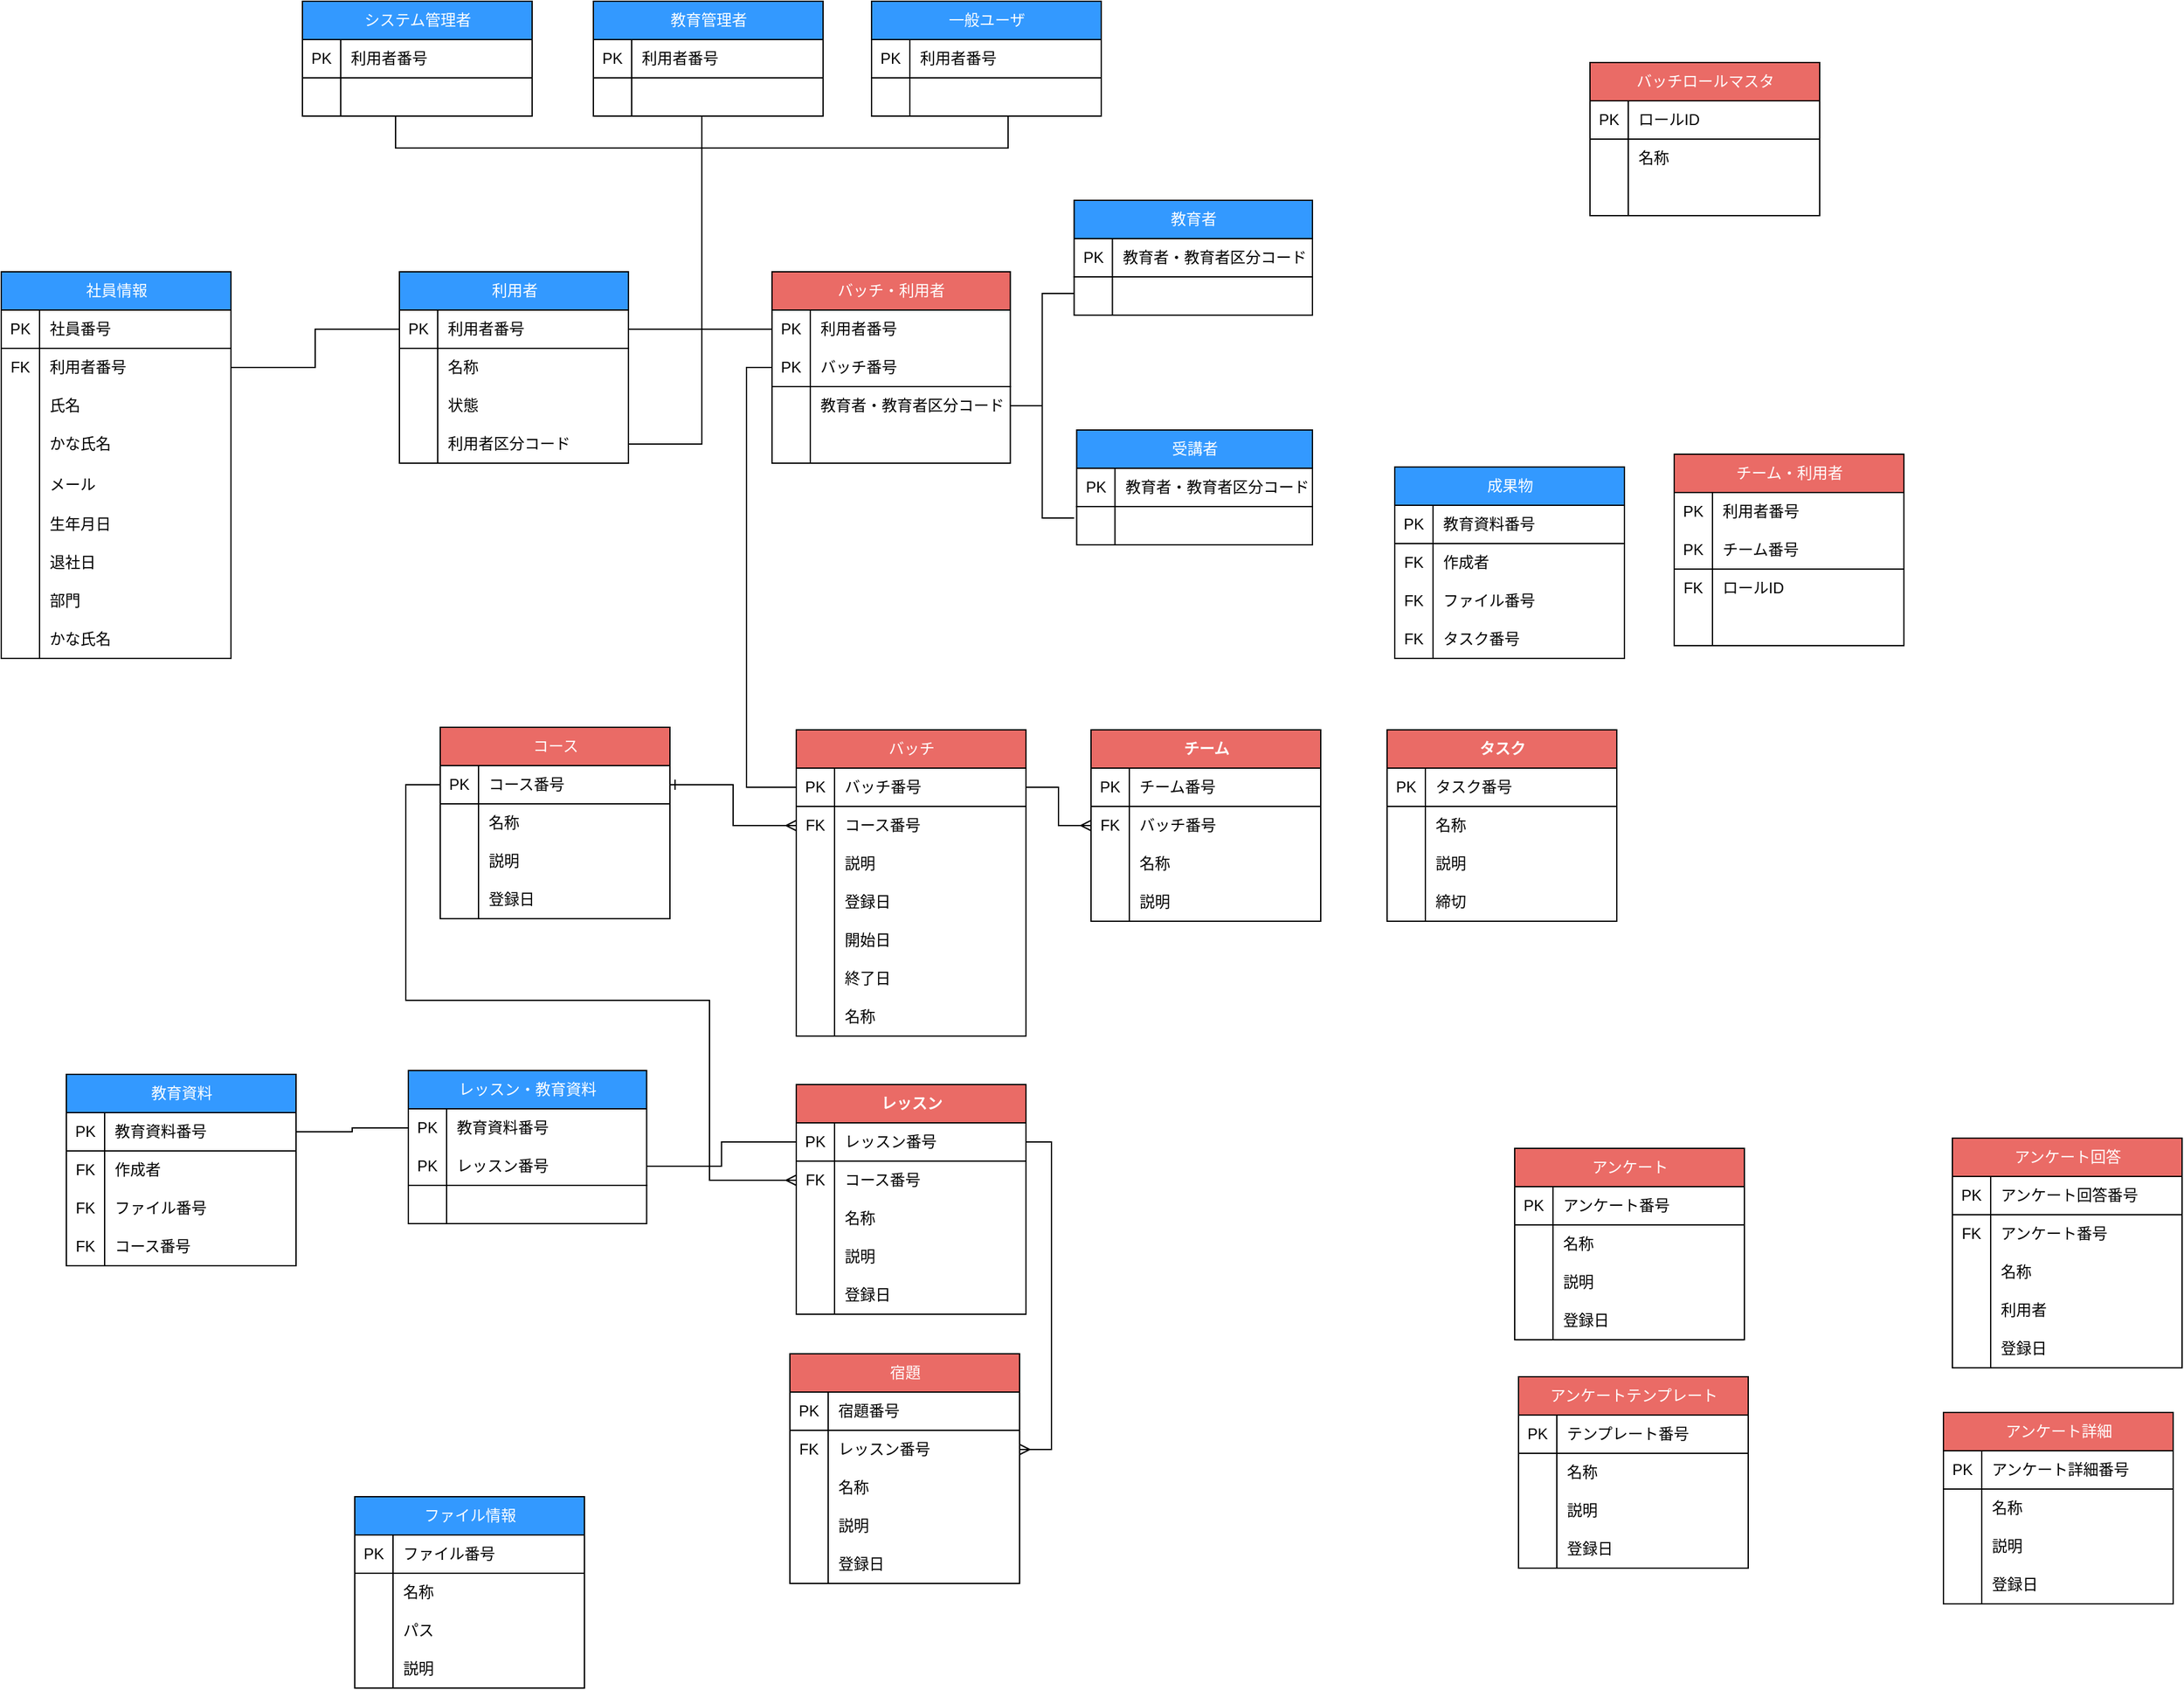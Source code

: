 <mxfile version="22.1.3" type="github">
  <diagram name="Trang-1" id="X79Ox1DuiPso4oo0BL1V">
    <mxGraphModel dx="1509" dy="801" grid="0" gridSize="10" guides="1" tooltips="1" connect="1" arrows="0" fold="1" page="1" pageScale="1" pageWidth="2336" pageHeight="1654" background="#FFFFFF" math="0" shadow="0">
      <root>
        <mxCell id="0" />
        <mxCell id="1" parent="0" />
        <mxCell id="NmTJ-leTnUmGJCFdobAK-91" value="&lt;font style=&quot;font-weight: normal;&quot; color=&quot;#ffffff&quot;&gt;利用者&lt;/font&gt;" style="shape=table;startSize=30;container=1;collapsible=1;childLayout=tableLayout;fixedRows=1;rowLines=0;fontStyle=1;align=center;resizeLast=1;html=1;strokeColor=#000000;fillColor=#3399FF;" parent="1" vertex="1">
          <mxGeometry x="500" y="237" width="179.476" height="150" as="geometry">
            <mxRectangle x="500" y="237" width="65" height="30" as="alternateBounds" />
          </mxGeometry>
        </mxCell>
        <mxCell id="NmTJ-leTnUmGJCFdobAK-92" value="" style="shape=tableRow;horizontal=0;startSize=0;swimlaneHead=0;swimlaneBody=0;fillColor=none;collapsible=0;dropTarget=0;points=[[0,0.5],[1,0.5]];portConstraint=eastwest;top=0;left=0;right=0;bottom=1;strokeColor=#000000;fontColor=#000000;" parent="NmTJ-leTnUmGJCFdobAK-91" vertex="1">
          <mxGeometry y="30" width="179.476" height="30" as="geometry" />
        </mxCell>
        <mxCell id="NmTJ-leTnUmGJCFdobAK-93" value="&lt;font style=&quot;font-weight: normal;&quot;&gt;PK&lt;/font&gt;" style="shape=partialRectangle;connectable=0;fillColor=none;top=0;left=0;bottom=0;right=0;fontStyle=1;overflow=hidden;whiteSpace=wrap;html=1;fontColor=#000000;" parent="NmTJ-leTnUmGJCFdobAK-92" vertex="1">
          <mxGeometry width="30" height="30" as="geometry">
            <mxRectangle width="30" height="30" as="alternateBounds" />
          </mxGeometry>
        </mxCell>
        <mxCell id="NmTJ-leTnUmGJCFdobAK-94" value="&lt;span style=&quot;font-weight: normal;&quot;&gt;利用者番号&lt;/span&gt;" style="shape=partialRectangle;connectable=0;fillColor=none;top=0;left=0;bottom=0;right=0;align=left;spacingLeft=6;fontStyle=1;overflow=hidden;whiteSpace=wrap;html=1;fontColor=#000000;" parent="NmTJ-leTnUmGJCFdobAK-92" vertex="1">
          <mxGeometry x="30" width="149.476" height="30" as="geometry">
            <mxRectangle width="149.476" height="30" as="alternateBounds" />
          </mxGeometry>
        </mxCell>
        <mxCell id="NmTJ-leTnUmGJCFdobAK-95" value="" style="shape=tableRow;horizontal=0;startSize=0;swimlaneHead=0;swimlaneBody=0;fillColor=none;collapsible=0;dropTarget=0;points=[[0,0.5],[1,0.5]];portConstraint=eastwest;top=0;left=0;right=0;bottom=0;fontColor=#000000;" parent="NmTJ-leTnUmGJCFdobAK-91" vertex="1">
          <mxGeometry y="60" width="179.476" height="30" as="geometry" />
        </mxCell>
        <mxCell id="NmTJ-leTnUmGJCFdobAK-96" value="" style="shape=partialRectangle;connectable=0;fillColor=none;top=0;left=0;bottom=0;right=0;editable=1;overflow=hidden;whiteSpace=wrap;html=1;" parent="NmTJ-leTnUmGJCFdobAK-95" vertex="1">
          <mxGeometry width="30" height="30" as="geometry">
            <mxRectangle width="30" height="30" as="alternateBounds" />
          </mxGeometry>
        </mxCell>
        <mxCell id="NmTJ-leTnUmGJCFdobAK-97" value="名称" style="shape=partialRectangle;connectable=0;fillColor=none;top=0;left=0;bottom=0;right=0;align=left;spacingLeft=6;overflow=hidden;whiteSpace=wrap;html=1;fontColor=#000000;" parent="NmTJ-leTnUmGJCFdobAK-95" vertex="1">
          <mxGeometry x="30" width="149.476" height="30" as="geometry">
            <mxRectangle width="149.476" height="30" as="alternateBounds" />
          </mxGeometry>
        </mxCell>
        <mxCell id="NmTJ-leTnUmGJCFdobAK-98" value="" style="shape=tableRow;horizontal=0;startSize=0;swimlaneHead=0;swimlaneBody=0;fillColor=none;collapsible=0;dropTarget=0;points=[[0,0.5],[1,0.5]];portConstraint=eastwest;top=0;left=0;right=0;bottom=0;fontColor=#000000;" parent="NmTJ-leTnUmGJCFdobAK-91" vertex="1">
          <mxGeometry y="90" width="179.476" height="30" as="geometry" />
        </mxCell>
        <mxCell id="NmTJ-leTnUmGJCFdobAK-99" value="" style="shape=partialRectangle;connectable=0;fillColor=none;top=0;left=0;bottom=0;right=0;editable=1;overflow=hidden;whiteSpace=wrap;html=1;" parent="NmTJ-leTnUmGJCFdobAK-98" vertex="1">
          <mxGeometry width="30" height="30" as="geometry">
            <mxRectangle width="30" height="30" as="alternateBounds" />
          </mxGeometry>
        </mxCell>
        <mxCell id="NmTJ-leTnUmGJCFdobAK-100" value="状態" style="shape=partialRectangle;connectable=0;fillColor=none;top=0;left=0;bottom=0;right=0;align=left;spacingLeft=6;overflow=hidden;whiteSpace=wrap;html=1;fontColor=#000000;" parent="NmTJ-leTnUmGJCFdobAK-98" vertex="1">
          <mxGeometry x="30" width="149.476" height="30" as="geometry">
            <mxRectangle width="149.476" height="30" as="alternateBounds" />
          </mxGeometry>
        </mxCell>
        <mxCell id="NmTJ-leTnUmGJCFdobAK-101" value="" style="shape=tableRow;horizontal=0;startSize=0;swimlaneHead=0;swimlaneBody=0;fillColor=none;collapsible=0;dropTarget=0;points=[[0,0.5],[1,0.5]];portConstraint=eastwest;top=0;left=0;right=0;bottom=0;fontColor=#000000;" parent="NmTJ-leTnUmGJCFdobAK-91" vertex="1">
          <mxGeometry y="120" width="179.476" height="30" as="geometry" />
        </mxCell>
        <mxCell id="NmTJ-leTnUmGJCFdobAK-102" value="" style="shape=partialRectangle;connectable=0;fillColor=none;top=0;left=0;bottom=0;right=0;editable=1;overflow=hidden;whiteSpace=wrap;html=1;" parent="NmTJ-leTnUmGJCFdobAK-101" vertex="1">
          <mxGeometry width="30" height="30" as="geometry">
            <mxRectangle width="30" height="30" as="alternateBounds" />
          </mxGeometry>
        </mxCell>
        <mxCell id="NmTJ-leTnUmGJCFdobAK-103" value="利用者区分コード" style="shape=partialRectangle;connectable=0;fillColor=none;top=0;left=0;bottom=0;right=0;align=left;spacingLeft=6;overflow=hidden;whiteSpace=wrap;html=1;fontColor=#000000;" parent="NmTJ-leTnUmGJCFdobAK-101" vertex="1">
          <mxGeometry x="30" width="149.476" height="30" as="geometry">
            <mxRectangle width="149.476" height="30" as="alternateBounds" />
          </mxGeometry>
        </mxCell>
        <mxCell id="NmTJ-leTnUmGJCFdobAK-104" value="&lt;font style=&quot;background-color: rgb(234, 107, 102); font-weight: normal;&quot;&gt;コース&lt;/font&gt;" style="shape=table;startSize=30;container=1;collapsible=1;childLayout=tableLayout;fixedRows=1;rowLines=0;fontStyle=1;align=center;resizeLast=1;html=1;strokeColor=#000000;fillColor=#EA6B66;fontColor=#ffffff;" parent="1" vertex="1">
          <mxGeometry x="532" y="594" width="180" height="150" as="geometry">
            <mxRectangle x="321" y="340" width="65" height="30" as="alternateBounds" />
          </mxGeometry>
        </mxCell>
        <mxCell id="NmTJ-leTnUmGJCFdobAK-105" value="" style="shape=tableRow;horizontal=0;startSize=0;swimlaneHead=0;swimlaneBody=0;fillColor=none;collapsible=0;dropTarget=0;points=[[0,0.5],[1,0.5]];portConstraint=eastwest;top=0;left=0;right=0;bottom=1;strokeColor=#000000;fontColor=#ffffff;" parent="NmTJ-leTnUmGJCFdobAK-104" vertex="1">
          <mxGeometry y="30" width="180" height="30" as="geometry" />
        </mxCell>
        <mxCell id="NmTJ-leTnUmGJCFdobAK-106" value="&lt;font&gt;PK&lt;/font&gt;" style="shape=partialRectangle;connectable=0;fillColor=none;top=0;left=0;bottom=0;right=0;fontStyle=0;overflow=hidden;whiteSpace=wrap;html=1;fontColor=#000000;" parent="NmTJ-leTnUmGJCFdobAK-105" vertex="1">
          <mxGeometry width="30" height="30" as="geometry">
            <mxRectangle width="30" height="30" as="alternateBounds" />
          </mxGeometry>
        </mxCell>
        <mxCell id="NmTJ-leTnUmGJCFdobAK-107" value="&lt;span style=&quot;font-weight: normal;&quot;&gt;コース番号&lt;/span&gt;&lt;span data-lucid-content=&quot;{&amp;quot;t&amp;quot;:&amp;quot;コースID&amp;quot;,&amp;quot;m&amp;quot;:[{&amp;quot;s&amp;quot;:0,&amp;quot;n&amp;quot;:&amp;quot;c&amp;quot;,&amp;quot;v&amp;quot;:&amp;quot;#333333ff&amp;quot;,&amp;quot;e&amp;quot;:5},{&amp;quot;s&amp;quot;:0,&amp;quot;n&amp;quot;:&amp;quot;fc&amp;quot;,&amp;quot;v&amp;quot;:&amp;quot;Oblique&amp;quot;,&amp;quot;e&amp;quot;:5},{&amp;quot;s&amp;quot;:0,&amp;quot;n&amp;quot;:&amp;quot;fid&amp;quot;,&amp;quot;v&amp;quot;:8,&amp;quot;e&amp;quot;:5},{&amp;quot;s&amp;quot;:0,&amp;quot;n&amp;quot;:&amp;quot;i&amp;quot;,&amp;quot;v&amp;quot;:true,&amp;quot;e&amp;quot;:5}]}&quot; data-lucid-type=&quot;application/vnd.lucid.text&quot;&gt;&lt;/span&gt;" style="shape=partialRectangle;connectable=0;fillColor=none;top=0;left=0;bottom=0;right=0;align=left;spacingLeft=6;fontStyle=1;overflow=hidden;whiteSpace=wrap;html=1;fontColor=#000000;" parent="NmTJ-leTnUmGJCFdobAK-105" vertex="1">
          <mxGeometry x="30" width="150" height="30" as="geometry">
            <mxRectangle width="150" height="30" as="alternateBounds" />
          </mxGeometry>
        </mxCell>
        <mxCell id="NmTJ-leTnUmGJCFdobAK-108" value="" style="shape=tableRow;horizontal=0;startSize=0;swimlaneHead=0;swimlaneBody=0;fillColor=none;collapsible=0;dropTarget=0;points=[[0,0.5],[1,0.5]];portConstraint=eastwest;top=0;left=0;right=0;bottom=0;" parent="NmTJ-leTnUmGJCFdobAK-104" vertex="1">
          <mxGeometry y="60" width="180" height="30" as="geometry" />
        </mxCell>
        <mxCell id="NmTJ-leTnUmGJCFdobAK-109" value="" style="shape=partialRectangle;connectable=0;fillColor=none;top=0;left=0;bottom=0;right=0;editable=1;overflow=hidden;whiteSpace=wrap;html=1;" parent="NmTJ-leTnUmGJCFdobAK-108" vertex="1">
          <mxGeometry width="30" height="30" as="geometry">
            <mxRectangle width="30" height="30" as="alternateBounds" />
          </mxGeometry>
        </mxCell>
        <mxCell id="NmTJ-leTnUmGJCFdobAK-110" value="名称" style="shape=partialRectangle;connectable=0;fillColor=none;top=0;left=0;bottom=0;right=0;align=left;spacingLeft=6;overflow=hidden;whiteSpace=wrap;html=1;fontColor=#000000;" parent="NmTJ-leTnUmGJCFdobAK-108" vertex="1">
          <mxGeometry x="30" width="150" height="30" as="geometry">
            <mxRectangle width="150" height="30" as="alternateBounds" />
          </mxGeometry>
        </mxCell>
        <mxCell id="NmTJ-leTnUmGJCFdobAK-111" value="" style="shape=tableRow;horizontal=0;startSize=0;swimlaneHead=0;swimlaneBody=0;fillColor=none;collapsible=0;dropTarget=0;points=[[0,0.5],[1,0.5]];portConstraint=eastwest;top=0;left=0;right=0;bottom=0;" parent="NmTJ-leTnUmGJCFdobAK-104" vertex="1">
          <mxGeometry y="90" width="180" height="30" as="geometry" />
        </mxCell>
        <mxCell id="NmTJ-leTnUmGJCFdobAK-112" value="" style="shape=partialRectangle;connectable=0;fillColor=none;top=0;left=0;bottom=0;right=0;editable=1;overflow=hidden;whiteSpace=wrap;html=1;" parent="NmTJ-leTnUmGJCFdobAK-111" vertex="1">
          <mxGeometry width="30" height="30" as="geometry">
            <mxRectangle width="30" height="30" as="alternateBounds" />
          </mxGeometry>
        </mxCell>
        <mxCell id="NmTJ-leTnUmGJCFdobAK-113" value="説明" style="shape=partialRectangle;connectable=0;fillColor=none;top=0;left=0;bottom=0;right=0;align=left;spacingLeft=6;overflow=hidden;whiteSpace=wrap;html=1;fontColor=#000000;" parent="NmTJ-leTnUmGJCFdobAK-111" vertex="1">
          <mxGeometry x="30" width="150" height="30" as="geometry">
            <mxRectangle width="150" height="30" as="alternateBounds" />
          </mxGeometry>
        </mxCell>
        <mxCell id="NmTJ-leTnUmGJCFdobAK-114" value="" style="shape=tableRow;horizontal=0;startSize=0;swimlaneHead=0;swimlaneBody=0;fillColor=none;collapsible=0;dropTarget=0;points=[[0,0.5],[1,0.5]];portConstraint=eastwest;top=0;left=0;right=0;bottom=0;" parent="NmTJ-leTnUmGJCFdobAK-104" vertex="1">
          <mxGeometry y="120" width="180" height="30" as="geometry" />
        </mxCell>
        <mxCell id="NmTJ-leTnUmGJCFdobAK-115" value="" style="shape=partialRectangle;connectable=0;fillColor=none;top=0;left=0;bottom=0;right=0;editable=1;overflow=hidden;whiteSpace=wrap;html=1;fontColor=#ffffff;" parent="NmTJ-leTnUmGJCFdobAK-114" vertex="1">
          <mxGeometry width="30" height="30" as="geometry">
            <mxRectangle width="30" height="30" as="alternateBounds" />
          </mxGeometry>
        </mxCell>
        <mxCell id="NmTJ-leTnUmGJCFdobAK-116" value="登録日" style="shape=partialRectangle;connectable=0;fillColor=none;top=0;left=0;bottom=0;right=0;align=left;spacingLeft=6;overflow=hidden;whiteSpace=wrap;html=1;fontColor=#000000;" parent="NmTJ-leTnUmGJCFdobAK-114" vertex="1">
          <mxGeometry x="30" width="150" height="30" as="geometry">
            <mxRectangle width="150" height="30" as="alternateBounds" />
          </mxGeometry>
        </mxCell>
        <mxCell id="NmTJ-leTnUmGJCFdobAK-117" value="&lt;font style=&quot;font-weight: normal;&quot; color=&quot;#ffffff&quot;&gt;バッチ&lt;/font&gt;" style="shape=table;startSize=30;container=1;collapsible=1;childLayout=tableLayout;fixedRows=1;rowLines=0;fontStyle=1;align=center;resizeLast=1;html=1;strokeColor=#000000;fillColor=#EA6B66;" parent="1" vertex="1">
          <mxGeometry x="811" y="596" width="180" height="240" as="geometry">
            <mxRectangle x="321" y="340" width="65" height="30" as="alternateBounds" />
          </mxGeometry>
        </mxCell>
        <mxCell id="NmTJ-leTnUmGJCFdobAK-118" value="" style="shape=tableRow;horizontal=0;startSize=0;swimlaneHead=0;swimlaneBody=0;fillColor=none;collapsible=0;dropTarget=0;points=[[0,0.5],[1,0.5]];portConstraint=eastwest;top=0;left=0;right=0;bottom=1;strokeColor=#000000;fontColor=#ffffff;" parent="NmTJ-leTnUmGJCFdobAK-117" vertex="1">
          <mxGeometry y="30" width="180" height="30" as="geometry" />
        </mxCell>
        <mxCell id="NmTJ-leTnUmGJCFdobAK-119" value="&lt;font&gt;PK&lt;/font&gt;" style="shape=partialRectangle;connectable=0;fillColor=none;top=0;left=0;bottom=0;right=0;fontStyle=0;overflow=hidden;whiteSpace=wrap;html=1;fontColor=#000000;" parent="NmTJ-leTnUmGJCFdobAK-118" vertex="1">
          <mxGeometry width="30" height="30" as="geometry">
            <mxRectangle width="30" height="30" as="alternateBounds" />
          </mxGeometry>
        </mxCell>
        <mxCell id="NmTJ-leTnUmGJCFdobAK-120" value="&lt;span style=&quot;font-weight: normal;&quot;&gt;バッチ番号&lt;/span&gt;&lt;span data-lucid-content=&quot;{&amp;quot;t&amp;quot;:&amp;quot;コースID&amp;quot;,&amp;quot;m&amp;quot;:[{&amp;quot;s&amp;quot;:0,&amp;quot;n&amp;quot;:&amp;quot;c&amp;quot;,&amp;quot;v&amp;quot;:&amp;quot;#333333ff&amp;quot;,&amp;quot;e&amp;quot;:5},{&amp;quot;s&amp;quot;:0,&amp;quot;n&amp;quot;:&amp;quot;fc&amp;quot;,&amp;quot;v&amp;quot;:&amp;quot;Oblique&amp;quot;,&amp;quot;e&amp;quot;:5},{&amp;quot;s&amp;quot;:0,&amp;quot;n&amp;quot;:&amp;quot;fid&amp;quot;,&amp;quot;v&amp;quot;:8,&amp;quot;e&amp;quot;:5},{&amp;quot;s&amp;quot;:0,&amp;quot;n&amp;quot;:&amp;quot;i&amp;quot;,&amp;quot;v&amp;quot;:true,&amp;quot;e&amp;quot;:5}]}&quot; data-lucid-type=&quot;application/vnd.lucid.text&quot;&gt;&lt;/span&gt;" style="shape=partialRectangle;connectable=0;fillColor=none;top=0;left=0;bottom=0;right=0;align=left;spacingLeft=6;fontStyle=1;overflow=hidden;whiteSpace=wrap;html=1;fontColor=#000000;" parent="NmTJ-leTnUmGJCFdobAK-118" vertex="1">
          <mxGeometry x="30" width="150" height="30" as="geometry">
            <mxRectangle width="150" height="30" as="alternateBounds" />
          </mxGeometry>
        </mxCell>
        <mxCell id="NmTJ-leTnUmGJCFdobAK-121" value="" style="shape=tableRow;horizontal=0;startSize=0;swimlaneHead=0;swimlaneBody=0;fillColor=none;collapsible=0;dropTarget=0;points=[[0,0.5],[1,0.5]];portConstraint=eastwest;top=0;left=0;right=0;bottom=0;" parent="NmTJ-leTnUmGJCFdobAK-117" vertex="1">
          <mxGeometry y="60" width="180" height="30" as="geometry" />
        </mxCell>
        <mxCell id="NmTJ-leTnUmGJCFdobAK-122" value="FK" style="shape=partialRectangle;connectable=0;fillColor=none;top=0;left=0;bottom=0;right=0;editable=1;overflow=hidden;whiteSpace=wrap;html=1;" parent="NmTJ-leTnUmGJCFdobAK-121" vertex="1">
          <mxGeometry width="30" height="30" as="geometry">
            <mxRectangle width="30" height="30" as="alternateBounds" />
          </mxGeometry>
        </mxCell>
        <mxCell id="NmTJ-leTnUmGJCFdobAK-123" value="コース番号" style="shape=partialRectangle;connectable=0;fillColor=none;top=0;left=0;bottom=0;right=0;align=left;spacingLeft=6;overflow=hidden;whiteSpace=wrap;html=1;fontColor=#000000;" parent="NmTJ-leTnUmGJCFdobAK-121" vertex="1">
          <mxGeometry x="30" width="150" height="30" as="geometry">
            <mxRectangle width="150" height="30" as="alternateBounds" />
          </mxGeometry>
        </mxCell>
        <mxCell id="NmTJ-leTnUmGJCFdobAK-124" value="" style="shape=tableRow;horizontal=0;startSize=0;swimlaneHead=0;swimlaneBody=0;fillColor=none;collapsible=0;dropTarget=0;points=[[0,0.5],[1,0.5]];portConstraint=eastwest;top=0;left=0;right=0;bottom=0;" parent="NmTJ-leTnUmGJCFdobAK-117" vertex="1">
          <mxGeometry y="90" width="180" height="30" as="geometry" />
        </mxCell>
        <mxCell id="NmTJ-leTnUmGJCFdobAK-125" value="" style="shape=partialRectangle;connectable=0;fillColor=none;top=0;left=0;bottom=0;right=0;editable=1;overflow=hidden;whiteSpace=wrap;html=1;" parent="NmTJ-leTnUmGJCFdobAK-124" vertex="1">
          <mxGeometry width="30" height="30" as="geometry">
            <mxRectangle width="30" height="30" as="alternateBounds" />
          </mxGeometry>
        </mxCell>
        <mxCell id="NmTJ-leTnUmGJCFdobAK-126" value="説明" style="shape=partialRectangle;connectable=0;fillColor=none;top=0;left=0;bottom=0;right=0;align=left;spacingLeft=6;overflow=hidden;whiteSpace=wrap;html=1;fontColor=#000000;" parent="NmTJ-leTnUmGJCFdobAK-124" vertex="1">
          <mxGeometry x="30" width="150" height="30" as="geometry">
            <mxRectangle width="150" height="30" as="alternateBounds" />
          </mxGeometry>
        </mxCell>
        <mxCell id="NmTJ-leTnUmGJCFdobAK-127" value="" style="shape=tableRow;horizontal=0;startSize=0;swimlaneHead=0;swimlaneBody=0;fillColor=none;collapsible=0;dropTarget=0;points=[[0,0.5],[1,0.5]];portConstraint=eastwest;top=0;left=0;right=0;bottom=0;" parent="NmTJ-leTnUmGJCFdobAK-117" vertex="1">
          <mxGeometry y="120" width="180" height="30" as="geometry" />
        </mxCell>
        <mxCell id="NmTJ-leTnUmGJCFdobAK-128" value="" style="shape=partialRectangle;connectable=0;fillColor=none;top=0;left=0;bottom=0;right=0;editable=1;overflow=hidden;whiteSpace=wrap;html=1;fontColor=#ffffff;" parent="NmTJ-leTnUmGJCFdobAK-127" vertex="1">
          <mxGeometry width="30" height="30" as="geometry">
            <mxRectangle width="30" height="30" as="alternateBounds" />
          </mxGeometry>
        </mxCell>
        <mxCell id="NmTJ-leTnUmGJCFdobAK-129" value="登録日" style="shape=partialRectangle;connectable=0;fillColor=none;top=0;left=0;bottom=0;right=0;align=left;spacingLeft=6;overflow=hidden;whiteSpace=wrap;html=1;fontColor=#000000;" parent="NmTJ-leTnUmGJCFdobAK-127" vertex="1">
          <mxGeometry x="30" width="150" height="30" as="geometry">
            <mxRectangle width="150" height="30" as="alternateBounds" />
          </mxGeometry>
        </mxCell>
        <mxCell id="NmTJ-leTnUmGJCFdobAK-156" style="shape=tableRow;horizontal=0;startSize=0;swimlaneHead=0;swimlaneBody=0;fillColor=none;collapsible=0;dropTarget=0;points=[[0,0.5],[1,0.5]];portConstraint=eastwest;top=0;left=0;right=0;bottom=0;" parent="NmTJ-leTnUmGJCFdobAK-117" vertex="1">
          <mxGeometry y="150" width="180" height="30" as="geometry" />
        </mxCell>
        <mxCell id="NmTJ-leTnUmGJCFdobAK-157" style="shape=partialRectangle;connectable=0;fillColor=none;top=0;left=0;bottom=0;right=0;editable=1;overflow=hidden;whiteSpace=wrap;html=1;fontColor=#ffffff;" parent="NmTJ-leTnUmGJCFdobAK-156" vertex="1">
          <mxGeometry width="30" height="30" as="geometry">
            <mxRectangle width="30" height="30" as="alternateBounds" />
          </mxGeometry>
        </mxCell>
        <mxCell id="NmTJ-leTnUmGJCFdobAK-158" value="開始日" style="shape=partialRectangle;connectable=0;fillColor=none;top=0;left=0;bottom=0;right=0;align=left;spacingLeft=6;overflow=hidden;whiteSpace=wrap;html=1;fontColor=#000000;" parent="NmTJ-leTnUmGJCFdobAK-156" vertex="1">
          <mxGeometry x="30" width="150" height="30" as="geometry">
            <mxRectangle width="150" height="30" as="alternateBounds" />
          </mxGeometry>
        </mxCell>
        <mxCell id="NmTJ-leTnUmGJCFdobAK-159" style="shape=tableRow;horizontal=0;startSize=0;swimlaneHead=0;swimlaneBody=0;fillColor=none;collapsible=0;dropTarget=0;points=[[0,0.5],[1,0.5]];portConstraint=eastwest;top=0;left=0;right=0;bottom=0;" parent="NmTJ-leTnUmGJCFdobAK-117" vertex="1">
          <mxGeometry y="180" width="180" height="30" as="geometry" />
        </mxCell>
        <mxCell id="NmTJ-leTnUmGJCFdobAK-160" style="shape=partialRectangle;connectable=0;fillColor=none;top=0;left=0;bottom=0;right=0;editable=1;overflow=hidden;whiteSpace=wrap;html=1;fontColor=#ffffff;" parent="NmTJ-leTnUmGJCFdobAK-159" vertex="1">
          <mxGeometry width="30" height="30" as="geometry">
            <mxRectangle width="30" height="30" as="alternateBounds" />
          </mxGeometry>
        </mxCell>
        <mxCell id="NmTJ-leTnUmGJCFdobAK-161" value="終了日" style="shape=partialRectangle;connectable=0;fillColor=none;top=0;left=0;bottom=0;right=0;align=left;spacingLeft=6;overflow=hidden;whiteSpace=wrap;html=1;fontColor=#000000;" parent="NmTJ-leTnUmGJCFdobAK-159" vertex="1">
          <mxGeometry x="30" width="150" height="30" as="geometry">
            <mxRectangle width="150" height="30" as="alternateBounds" />
          </mxGeometry>
        </mxCell>
        <mxCell id="Ry9QWF9dIS9Fo0e99qNZ-1" value="" style="shape=tableRow;horizontal=0;startSize=0;swimlaneHead=0;swimlaneBody=0;fillColor=none;collapsible=0;dropTarget=0;points=[[0,0.5],[1,0.5]];portConstraint=eastwest;top=0;left=0;right=0;bottom=0;" vertex="1" parent="NmTJ-leTnUmGJCFdobAK-117">
          <mxGeometry y="210" width="180" height="30" as="geometry" />
        </mxCell>
        <mxCell id="Ry9QWF9dIS9Fo0e99qNZ-2" value="" style="shape=partialRectangle;connectable=0;fillColor=none;top=0;left=0;bottom=0;right=0;editable=1;overflow=hidden;whiteSpace=wrap;html=1;" vertex="1" parent="Ry9QWF9dIS9Fo0e99qNZ-1">
          <mxGeometry width="30" height="30" as="geometry">
            <mxRectangle width="30" height="30" as="alternateBounds" />
          </mxGeometry>
        </mxCell>
        <mxCell id="Ry9QWF9dIS9Fo0e99qNZ-3" value="名称" style="shape=partialRectangle;connectable=0;fillColor=none;top=0;left=0;bottom=0;right=0;align=left;spacingLeft=6;overflow=hidden;whiteSpace=wrap;html=1;fontColor=#000000;" vertex="1" parent="Ry9QWF9dIS9Fo0e99qNZ-1">
          <mxGeometry x="30" width="150" height="30" as="geometry">
            <mxRectangle width="150" height="30" as="alternateBounds" />
          </mxGeometry>
        </mxCell>
        <mxCell id="NmTJ-leTnUmGJCFdobAK-130" value="&lt;font color=&quot;#ffffff&quot;&gt;チーム&lt;/font&gt;" style="shape=table;startSize=30;container=1;collapsible=1;childLayout=tableLayout;fixedRows=1;rowLines=0;fontStyle=1;align=center;resizeLast=1;html=1;strokeColor=#000000;fillColor=#EA6B66;" parent="1" vertex="1">
          <mxGeometry x="1042" y="596" width="180" height="150" as="geometry">
            <mxRectangle x="321" y="340" width="65" height="30" as="alternateBounds" />
          </mxGeometry>
        </mxCell>
        <mxCell id="NmTJ-leTnUmGJCFdobAK-131" value="" style="shape=tableRow;horizontal=0;startSize=0;swimlaneHead=0;swimlaneBody=0;fillColor=none;collapsible=0;dropTarget=0;points=[[0,0.5],[1,0.5]];portConstraint=eastwest;top=0;left=0;right=0;bottom=1;strokeColor=#000000;fontColor=#ffffff;" parent="NmTJ-leTnUmGJCFdobAK-130" vertex="1">
          <mxGeometry y="30" width="180" height="30" as="geometry" />
        </mxCell>
        <mxCell id="NmTJ-leTnUmGJCFdobAK-132" value="&lt;font&gt;PK&lt;/font&gt;" style="shape=partialRectangle;connectable=0;fillColor=none;top=0;left=0;bottom=0;right=0;fontStyle=0;overflow=hidden;whiteSpace=wrap;html=1;fontColor=#000000;" parent="NmTJ-leTnUmGJCFdobAK-131" vertex="1">
          <mxGeometry width="30" height="30" as="geometry">
            <mxRectangle width="30" height="30" as="alternateBounds" />
          </mxGeometry>
        </mxCell>
        <mxCell id="NmTJ-leTnUmGJCFdobAK-133" value="&lt;span style=&quot;font-weight: normal;&quot;&gt;チーム番号&lt;/span&gt;&lt;span data-lucid-content=&quot;{&amp;quot;t&amp;quot;:&amp;quot;コースID&amp;quot;,&amp;quot;m&amp;quot;:[{&amp;quot;s&amp;quot;:0,&amp;quot;n&amp;quot;:&amp;quot;c&amp;quot;,&amp;quot;v&amp;quot;:&amp;quot;#333333ff&amp;quot;,&amp;quot;e&amp;quot;:5},{&amp;quot;s&amp;quot;:0,&amp;quot;n&amp;quot;:&amp;quot;fc&amp;quot;,&amp;quot;v&amp;quot;:&amp;quot;Oblique&amp;quot;,&amp;quot;e&amp;quot;:5},{&amp;quot;s&amp;quot;:0,&amp;quot;n&amp;quot;:&amp;quot;fid&amp;quot;,&amp;quot;v&amp;quot;:8,&amp;quot;e&amp;quot;:5},{&amp;quot;s&amp;quot;:0,&amp;quot;n&amp;quot;:&amp;quot;i&amp;quot;,&amp;quot;v&amp;quot;:true,&amp;quot;e&amp;quot;:5}]}&quot; data-lucid-type=&quot;application/vnd.lucid.text&quot;&gt;&lt;/span&gt;" style="shape=partialRectangle;connectable=0;fillColor=none;top=0;left=0;bottom=0;right=0;align=left;spacingLeft=6;fontStyle=1;overflow=hidden;whiteSpace=wrap;html=1;fontColor=#000000;" parent="NmTJ-leTnUmGJCFdobAK-131" vertex="1">
          <mxGeometry x="30" width="150" height="30" as="geometry">
            <mxRectangle width="150" height="30" as="alternateBounds" />
          </mxGeometry>
        </mxCell>
        <mxCell id="NmTJ-leTnUmGJCFdobAK-140" value="" style="shape=tableRow;horizontal=0;startSize=0;swimlaneHead=0;swimlaneBody=0;fillColor=none;collapsible=0;dropTarget=0;points=[[0,0.5],[1,0.5]];portConstraint=eastwest;top=0;left=0;right=0;bottom=0;" parent="NmTJ-leTnUmGJCFdobAK-130" vertex="1">
          <mxGeometry y="60" width="180" height="30" as="geometry" />
        </mxCell>
        <mxCell id="NmTJ-leTnUmGJCFdobAK-141" value="FK" style="shape=partialRectangle;connectable=0;fillColor=none;top=0;left=0;bottom=0;right=0;editable=1;overflow=hidden;whiteSpace=wrap;html=1;" parent="NmTJ-leTnUmGJCFdobAK-140" vertex="1">
          <mxGeometry width="30" height="30" as="geometry">
            <mxRectangle width="30" height="30" as="alternateBounds" />
          </mxGeometry>
        </mxCell>
        <mxCell id="NmTJ-leTnUmGJCFdobAK-142" value="バッチ番号" style="shape=partialRectangle;connectable=0;fillColor=none;top=0;left=0;bottom=0;right=0;align=left;spacingLeft=6;overflow=hidden;whiteSpace=wrap;html=1;fontColor=#000000;" parent="NmTJ-leTnUmGJCFdobAK-140" vertex="1">
          <mxGeometry x="30" width="150" height="30" as="geometry">
            <mxRectangle width="150" height="30" as="alternateBounds" />
          </mxGeometry>
        </mxCell>
        <mxCell id="NmTJ-leTnUmGJCFdobAK-134" value="" style="shape=tableRow;horizontal=0;startSize=0;swimlaneHead=0;swimlaneBody=0;fillColor=none;collapsible=0;dropTarget=0;points=[[0,0.5],[1,0.5]];portConstraint=eastwest;top=0;left=0;right=0;bottom=0;" parent="NmTJ-leTnUmGJCFdobAK-130" vertex="1">
          <mxGeometry y="90" width="180" height="30" as="geometry" />
        </mxCell>
        <mxCell id="NmTJ-leTnUmGJCFdobAK-135" value="" style="shape=partialRectangle;connectable=0;fillColor=none;top=0;left=0;bottom=0;right=0;editable=1;overflow=hidden;whiteSpace=wrap;html=1;" parent="NmTJ-leTnUmGJCFdobAK-134" vertex="1">
          <mxGeometry width="30" height="30" as="geometry">
            <mxRectangle width="30" height="30" as="alternateBounds" />
          </mxGeometry>
        </mxCell>
        <mxCell id="NmTJ-leTnUmGJCFdobAK-136" value="名称" style="shape=partialRectangle;connectable=0;fillColor=none;top=0;left=0;bottom=0;right=0;align=left;spacingLeft=6;overflow=hidden;whiteSpace=wrap;html=1;fontColor=#000000;" parent="NmTJ-leTnUmGJCFdobAK-134" vertex="1">
          <mxGeometry x="30" width="150" height="30" as="geometry">
            <mxRectangle width="150" height="30" as="alternateBounds" />
          </mxGeometry>
        </mxCell>
        <mxCell id="NmTJ-leTnUmGJCFdobAK-137" value="" style="shape=tableRow;horizontal=0;startSize=0;swimlaneHead=0;swimlaneBody=0;fillColor=none;collapsible=0;dropTarget=0;points=[[0,0.5],[1,0.5]];portConstraint=eastwest;top=0;left=0;right=0;bottom=0;" parent="NmTJ-leTnUmGJCFdobAK-130" vertex="1">
          <mxGeometry y="120" width="180" height="30" as="geometry" />
        </mxCell>
        <mxCell id="NmTJ-leTnUmGJCFdobAK-138" value="" style="shape=partialRectangle;connectable=0;fillColor=none;top=0;left=0;bottom=0;right=0;editable=1;overflow=hidden;whiteSpace=wrap;html=1;" parent="NmTJ-leTnUmGJCFdobAK-137" vertex="1">
          <mxGeometry width="30" height="30" as="geometry">
            <mxRectangle width="30" height="30" as="alternateBounds" />
          </mxGeometry>
        </mxCell>
        <mxCell id="NmTJ-leTnUmGJCFdobAK-139" value="説明" style="shape=partialRectangle;connectable=0;fillColor=none;top=0;left=0;bottom=0;right=0;align=left;spacingLeft=6;overflow=hidden;whiteSpace=wrap;html=1;fontColor=#000000;" parent="NmTJ-leTnUmGJCFdobAK-137" vertex="1">
          <mxGeometry x="30" width="150" height="30" as="geometry">
            <mxRectangle width="150" height="30" as="alternateBounds" />
          </mxGeometry>
        </mxCell>
        <mxCell id="NmTJ-leTnUmGJCFdobAK-143" value="&lt;font color=&quot;#ffffff&quot;&gt;タスク&lt;/font&gt;" style="shape=table;startSize=30;container=1;collapsible=1;childLayout=tableLayout;fixedRows=1;rowLines=0;fontStyle=1;align=center;resizeLast=1;html=1;strokeColor=#000000;fillColor=#EA6B66;" parent="1" vertex="1">
          <mxGeometry x="1274" y="596" width="180" height="150" as="geometry">
            <mxRectangle x="321" y="340" width="65" height="30" as="alternateBounds" />
          </mxGeometry>
        </mxCell>
        <mxCell id="NmTJ-leTnUmGJCFdobAK-144" value="" style="shape=tableRow;horizontal=0;startSize=0;swimlaneHead=0;swimlaneBody=0;fillColor=none;collapsible=0;dropTarget=0;points=[[0,0.5],[1,0.5]];portConstraint=eastwest;top=0;left=0;right=0;bottom=1;strokeColor=#000000;fontColor=#ffffff;" parent="NmTJ-leTnUmGJCFdobAK-143" vertex="1">
          <mxGeometry y="30" width="180" height="30" as="geometry" />
        </mxCell>
        <mxCell id="NmTJ-leTnUmGJCFdobAK-145" value="&lt;font style=&quot;font-weight: normal;&quot;&gt;PK&lt;/font&gt;" style="shape=partialRectangle;connectable=0;fillColor=none;top=0;left=0;bottom=0;right=0;fontStyle=1;overflow=hidden;whiteSpace=wrap;html=1;fontColor=#000000;" parent="NmTJ-leTnUmGJCFdobAK-144" vertex="1">
          <mxGeometry width="30" height="30" as="geometry">
            <mxRectangle width="30" height="30" as="alternateBounds" />
          </mxGeometry>
        </mxCell>
        <mxCell id="NmTJ-leTnUmGJCFdobAK-146" value="&lt;span style=&quot;font-weight: normal;&quot;&gt;タスク番号&lt;/span&gt;&lt;span data-lucid-content=&quot;{&amp;quot;t&amp;quot;:&amp;quot;コースID&amp;quot;,&amp;quot;m&amp;quot;:[{&amp;quot;s&amp;quot;:0,&amp;quot;n&amp;quot;:&amp;quot;c&amp;quot;,&amp;quot;v&amp;quot;:&amp;quot;#333333ff&amp;quot;,&amp;quot;e&amp;quot;:5},{&amp;quot;s&amp;quot;:0,&amp;quot;n&amp;quot;:&amp;quot;fc&amp;quot;,&amp;quot;v&amp;quot;:&amp;quot;Oblique&amp;quot;,&amp;quot;e&amp;quot;:5},{&amp;quot;s&amp;quot;:0,&amp;quot;n&amp;quot;:&amp;quot;fid&amp;quot;,&amp;quot;v&amp;quot;:8,&amp;quot;e&amp;quot;:5},{&amp;quot;s&amp;quot;:0,&amp;quot;n&amp;quot;:&amp;quot;i&amp;quot;,&amp;quot;v&amp;quot;:true,&amp;quot;e&amp;quot;:5}]}&quot; data-lucid-type=&quot;application/vnd.lucid.text&quot;&gt;&lt;/span&gt;" style="shape=partialRectangle;connectable=0;fillColor=none;top=0;left=0;bottom=0;right=0;align=left;spacingLeft=6;fontStyle=1;overflow=hidden;whiteSpace=wrap;html=1;fontColor=#000000;" parent="NmTJ-leTnUmGJCFdobAK-144" vertex="1">
          <mxGeometry x="30" width="150" height="30" as="geometry">
            <mxRectangle width="150" height="30" as="alternateBounds" />
          </mxGeometry>
        </mxCell>
        <mxCell id="NmTJ-leTnUmGJCFdobAK-147" value="" style="shape=tableRow;horizontal=0;startSize=0;swimlaneHead=0;swimlaneBody=0;fillColor=none;collapsible=0;dropTarget=0;points=[[0,0.5],[1,0.5]];portConstraint=eastwest;top=0;left=0;right=0;bottom=0;" parent="NmTJ-leTnUmGJCFdobAK-143" vertex="1">
          <mxGeometry y="60" width="180" height="30" as="geometry" />
        </mxCell>
        <mxCell id="NmTJ-leTnUmGJCFdobAK-148" value="" style="shape=partialRectangle;connectable=0;fillColor=none;top=0;left=0;bottom=0;right=0;editable=1;overflow=hidden;whiteSpace=wrap;html=1;" parent="NmTJ-leTnUmGJCFdobAK-147" vertex="1">
          <mxGeometry width="30" height="30" as="geometry">
            <mxRectangle width="30" height="30" as="alternateBounds" />
          </mxGeometry>
        </mxCell>
        <mxCell id="NmTJ-leTnUmGJCFdobAK-149" value="名称" style="shape=partialRectangle;connectable=0;fillColor=none;top=0;left=0;bottom=0;right=0;align=left;spacingLeft=6;overflow=hidden;whiteSpace=wrap;html=1;fontColor=#000000;" parent="NmTJ-leTnUmGJCFdobAK-147" vertex="1">
          <mxGeometry x="30" width="150" height="30" as="geometry">
            <mxRectangle width="150" height="30" as="alternateBounds" />
          </mxGeometry>
        </mxCell>
        <mxCell id="NmTJ-leTnUmGJCFdobAK-150" value="" style="shape=tableRow;horizontal=0;startSize=0;swimlaneHead=0;swimlaneBody=0;fillColor=none;collapsible=0;dropTarget=0;points=[[0,0.5],[1,0.5]];portConstraint=eastwest;top=0;left=0;right=0;bottom=0;" parent="NmTJ-leTnUmGJCFdobAK-143" vertex="1">
          <mxGeometry y="90" width="180" height="30" as="geometry" />
        </mxCell>
        <mxCell id="NmTJ-leTnUmGJCFdobAK-151" value="" style="shape=partialRectangle;connectable=0;fillColor=none;top=0;left=0;bottom=0;right=0;editable=1;overflow=hidden;whiteSpace=wrap;html=1;" parent="NmTJ-leTnUmGJCFdobAK-150" vertex="1">
          <mxGeometry width="30" height="30" as="geometry">
            <mxRectangle width="30" height="30" as="alternateBounds" />
          </mxGeometry>
        </mxCell>
        <mxCell id="NmTJ-leTnUmGJCFdobAK-152" value="説明" style="shape=partialRectangle;connectable=0;fillColor=none;top=0;left=0;bottom=0;right=0;align=left;spacingLeft=6;overflow=hidden;whiteSpace=wrap;html=1;fontColor=#000000;" parent="NmTJ-leTnUmGJCFdobAK-150" vertex="1">
          <mxGeometry x="30" width="150" height="30" as="geometry">
            <mxRectangle width="150" height="30" as="alternateBounds" />
          </mxGeometry>
        </mxCell>
        <mxCell id="Ry9QWF9dIS9Fo0e99qNZ-89" value="" style="shape=tableRow;horizontal=0;startSize=0;swimlaneHead=0;swimlaneBody=0;fillColor=none;collapsible=0;dropTarget=0;points=[[0,0.5],[1,0.5]];portConstraint=eastwest;top=0;left=0;right=0;bottom=0;" vertex="1" parent="NmTJ-leTnUmGJCFdobAK-143">
          <mxGeometry y="120" width="180" height="30" as="geometry" />
        </mxCell>
        <mxCell id="Ry9QWF9dIS9Fo0e99qNZ-90" value="" style="shape=partialRectangle;connectable=0;fillColor=none;top=0;left=0;bottom=0;right=0;editable=1;overflow=hidden;whiteSpace=wrap;html=1;" vertex="1" parent="Ry9QWF9dIS9Fo0e99qNZ-89">
          <mxGeometry width="30" height="30" as="geometry">
            <mxRectangle width="30" height="30" as="alternateBounds" />
          </mxGeometry>
        </mxCell>
        <mxCell id="Ry9QWF9dIS9Fo0e99qNZ-91" value="締切" style="shape=partialRectangle;connectable=0;fillColor=none;top=0;left=0;bottom=0;right=0;align=left;spacingLeft=6;overflow=hidden;whiteSpace=wrap;html=1;fontColor=#000000;" vertex="1" parent="Ry9QWF9dIS9Fo0e99qNZ-89">
          <mxGeometry x="30" width="150" height="30" as="geometry">
            <mxRectangle width="150" height="30" as="alternateBounds" />
          </mxGeometry>
        </mxCell>
        <mxCell id="NmTJ-leTnUmGJCFdobAK-175" value="&lt;font style=&quot;font-weight: normal;&quot; color=&quot;#ffffff&quot;&gt;教育者&lt;/font&gt;" style="shape=table;startSize=30;container=1;collapsible=1;childLayout=tableLayout;fixedRows=1;rowLines=0;fontStyle=1;align=center;resizeLast=1;html=1;strokeColor=#000000;fillColor=#3399FF;" parent="1" vertex="1">
          <mxGeometry x="1028.75" y="181" width="186.75" height="90" as="geometry">
            <mxRectangle x="321" y="340" width="65" height="30" as="alternateBounds" />
          </mxGeometry>
        </mxCell>
        <mxCell id="NmTJ-leTnUmGJCFdobAK-176" value="" style="shape=tableRow;horizontal=0;startSize=0;swimlaneHead=0;swimlaneBody=0;fillColor=none;collapsible=0;dropTarget=0;points=[[0,0.5],[1,0.5]];portConstraint=eastwest;top=0;left=0;right=0;bottom=1;strokeColor=#000000;fontColor=#ffffff;" parent="NmTJ-leTnUmGJCFdobAK-175" vertex="1">
          <mxGeometry y="30" width="186.75" height="30" as="geometry" />
        </mxCell>
        <mxCell id="NmTJ-leTnUmGJCFdobAK-177" value="&lt;font style=&quot;font-weight: normal;&quot;&gt;PK&lt;/font&gt;" style="shape=partialRectangle;connectable=0;fillColor=none;top=0;left=0;bottom=0;right=0;fontStyle=1;overflow=hidden;whiteSpace=wrap;html=1;fontColor=#000000;" parent="NmTJ-leTnUmGJCFdobAK-176" vertex="1">
          <mxGeometry width="30" height="30" as="geometry">
            <mxRectangle width="30" height="30" as="alternateBounds" />
          </mxGeometry>
        </mxCell>
        <mxCell id="NmTJ-leTnUmGJCFdobAK-178" value="&lt;span style=&quot;font-weight: normal;&quot;&gt;教育者・教育者区分コード&lt;/span&gt;" style="shape=partialRectangle;connectable=0;fillColor=none;top=0;left=0;bottom=0;right=0;align=left;spacingLeft=6;fontStyle=1;overflow=hidden;whiteSpace=wrap;html=1;fontColor=#000000;" parent="NmTJ-leTnUmGJCFdobAK-176" vertex="1">
          <mxGeometry x="30" width="156.75" height="30" as="geometry">
            <mxRectangle width="156.75" height="30" as="alternateBounds" />
          </mxGeometry>
        </mxCell>
        <mxCell id="NmTJ-leTnUmGJCFdobAK-179" value="" style="shape=tableRow;horizontal=0;startSize=0;swimlaneHead=0;swimlaneBody=0;fillColor=none;collapsible=0;dropTarget=0;points=[[0,0.5],[1,0.5]];portConstraint=eastwest;top=0;left=0;right=0;bottom=0;strokeColor=#000000;" parent="NmTJ-leTnUmGJCFdobAK-175" vertex="1">
          <mxGeometry y="60" width="186.75" height="30" as="geometry" />
        </mxCell>
        <mxCell id="NmTJ-leTnUmGJCFdobAK-180" value="&lt;font color=&quot;#ffffff&quot;&gt;FK&lt;/font&gt;" style="shape=partialRectangle;connectable=0;fillColor=none;top=0;left=0;bottom=0;right=0;editable=1;overflow=hidden;whiteSpace=wrap;html=1;fontColor=#000000;" parent="NmTJ-leTnUmGJCFdobAK-179" vertex="1">
          <mxGeometry width="30" height="30" as="geometry">
            <mxRectangle width="30" height="30" as="alternateBounds" />
          </mxGeometry>
        </mxCell>
        <mxCell id="NmTJ-leTnUmGJCFdobAK-181" value="" style="shape=partialRectangle;connectable=0;fillColor=none;top=0;left=0;bottom=0;right=0;align=left;spacingLeft=6;overflow=hidden;whiteSpace=wrap;html=1;fontColor=#000000;" parent="NmTJ-leTnUmGJCFdobAK-179" vertex="1">
          <mxGeometry x="30" width="156.75" height="30" as="geometry">
            <mxRectangle width="156.75" height="30" as="alternateBounds" />
          </mxGeometry>
        </mxCell>
        <mxCell id="NmTJ-leTnUmGJCFdobAK-188" value="&lt;font style=&quot;font-weight: normal;&quot; color=&quot;#ffffff&quot;&gt;システム管理者&lt;/font&gt;" style="shape=table;startSize=30;container=1;collapsible=1;childLayout=tableLayout;fixedRows=1;rowLines=0;fontStyle=1;align=center;resizeLast=1;html=1;strokeColor=#000000;fillColor=#3399FF;" parent="1" vertex="1">
          <mxGeometry x="424" y="25" width="180" height="90" as="geometry">
            <mxRectangle x="321" y="340" width="65" height="30" as="alternateBounds" />
          </mxGeometry>
        </mxCell>
        <mxCell id="NmTJ-leTnUmGJCFdobAK-189" value="" style="shape=tableRow;horizontal=0;startSize=0;swimlaneHead=0;swimlaneBody=0;fillColor=none;collapsible=0;dropTarget=0;points=[[0,0.5],[1,0.5]];portConstraint=eastwest;top=0;left=0;right=0;bottom=1;strokeColor=#000000;fontColor=#ffffff;" parent="NmTJ-leTnUmGJCFdobAK-188" vertex="1">
          <mxGeometry y="30" width="180" height="30" as="geometry" />
        </mxCell>
        <mxCell id="NmTJ-leTnUmGJCFdobAK-190" value="&lt;font style=&quot;font-weight: normal;&quot;&gt;PK&lt;/font&gt;" style="shape=partialRectangle;connectable=0;fillColor=none;top=0;left=0;bottom=0;right=0;fontStyle=1;overflow=hidden;whiteSpace=wrap;html=1;fontColor=#000000;" parent="NmTJ-leTnUmGJCFdobAK-189" vertex="1">
          <mxGeometry width="30" height="30" as="geometry">
            <mxRectangle width="30" height="30" as="alternateBounds" />
          </mxGeometry>
        </mxCell>
        <mxCell id="NmTJ-leTnUmGJCFdobAK-191" value="&lt;span style=&quot;font-weight: normal;&quot;&gt;利用者番号&lt;/span&gt;" style="shape=partialRectangle;connectable=0;fillColor=none;top=0;left=0;bottom=0;right=0;align=left;spacingLeft=6;fontStyle=1;overflow=hidden;whiteSpace=wrap;html=1;fontColor=#000000;" parent="NmTJ-leTnUmGJCFdobAK-189" vertex="1">
          <mxGeometry x="30" width="150" height="30" as="geometry">
            <mxRectangle width="150" height="30" as="alternateBounds" />
          </mxGeometry>
        </mxCell>
        <mxCell id="NmTJ-leTnUmGJCFdobAK-192" value="" style="shape=tableRow;horizontal=0;startSize=0;swimlaneHead=0;swimlaneBody=0;fillColor=none;collapsible=0;dropTarget=0;points=[[0,0.5],[1,0.5]];portConstraint=eastwest;top=0;left=0;right=0;bottom=0;" parent="NmTJ-leTnUmGJCFdobAK-188" vertex="1">
          <mxGeometry y="60" width="180" height="30" as="geometry" />
        </mxCell>
        <mxCell id="NmTJ-leTnUmGJCFdobAK-193" value="&lt;font color=&quot;#ffffff&quot;&gt;FK&lt;/font&gt;" style="shape=partialRectangle;connectable=0;fillColor=none;top=0;left=0;bottom=0;right=0;editable=1;overflow=hidden;whiteSpace=wrap;html=1;fontColor=#000000;" parent="NmTJ-leTnUmGJCFdobAK-192" vertex="1">
          <mxGeometry width="30" height="30" as="geometry">
            <mxRectangle width="30" height="30" as="alternateBounds" />
          </mxGeometry>
        </mxCell>
        <mxCell id="NmTJ-leTnUmGJCFdobAK-194" value="" style="shape=partialRectangle;connectable=0;fillColor=none;top=0;left=0;bottom=0;right=0;align=left;spacingLeft=6;overflow=hidden;whiteSpace=wrap;html=1;fontColor=#000000;" parent="NmTJ-leTnUmGJCFdobAK-192" vertex="1">
          <mxGeometry x="30" width="150" height="30" as="geometry">
            <mxRectangle width="150" height="30" as="alternateBounds" />
          </mxGeometry>
        </mxCell>
        <mxCell id="NmTJ-leTnUmGJCFdobAK-201" value="&lt;font style=&quot;font-weight: normal;&quot; color=&quot;#ffffff&quot;&gt;一般ユーザ&lt;/font&gt;" style="shape=table;startSize=30;container=1;collapsible=1;childLayout=tableLayout;fixedRows=1;rowLines=0;fontStyle=1;align=center;resizeLast=1;html=1;strokeColor=#000000;fillColor=#3399FF;" parent="1" vertex="1">
          <mxGeometry x="870" y="25" width="180" height="90" as="geometry">
            <mxRectangle x="321" y="340" width="65" height="30" as="alternateBounds" />
          </mxGeometry>
        </mxCell>
        <mxCell id="NmTJ-leTnUmGJCFdobAK-202" value="" style="shape=tableRow;horizontal=0;startSize=0;swimlaneHead=0;swimlaneBody=0;fillColor=none;collapsible=0;dropTarget=0;points=[[0,0.5],[1,0.5]];portConstraint=eastwest;top=0;left=0;right=0;bottom=1;strokeColor=#000000;fontColor=#ffffff;" parent="NmTJ-leTnUmGJCFdobAK-201" vertex="1">
          <mxGeometry y="30" width="180" height="30" as="geometry" />
        </mxCell>
        <mxCell id="NmTJ-leTnUmGJCFdobAK-203" value="&lt;span style=&quot;font-weight: normal;&quot;&gt;PK&lt;/span&gt;" style="shape=partialRectangle;connectable=0;fillColor=none;top=0;left=0;bottom=0;right=0;fontStyle=1;overflow=hidden;whiteSpace=wrap;html=1;" parent="NmTJ-leTnUmGJCFdobAK-202" vertex="1">
          <mxGeometry width="30" height="30" as="geometry">
            <mxRectangle width="30" height="30" as="alternateBounds" />
          </mxGeometry>
        </mxCell>
        <mxCell id="NmTJ-leTnUmGJCFdobAK-204" value="&lt;span style=&quot;font-weight: normal;&quot;&gt;利用者番号&lt;/span&gt;" style="shape=partialRectangle;connectable=0;fillColor=none;top=0;left=0;bottom=0;right=0;align=left;spacingLeft=6;fontStyle=1;overflow=hidden;whiteSpace=wrap;html=1;fontColor=#000000;" parent="NmTJ-leTnUmGJCFdobAK-202" vertex="1">
          <mxGeometry x="30" width="150" height="30" as="geometry">
            <mxRectangle width="150" height="30" as="alternateBounds" />
          </mxGeometry>
        </mxCell>
        <mxCell id="NmTJ-leTnUmGJCFdobAK-205" value="" style="shape=tableRow;horizontal=0;startSize=0;swimlaneHead=0;swimlaneBody=0;fillColor=none;collapsible=0;dropTarget=0;points=[[0,0.5],[1,0.5]];portConstraint=eastwest;top=0;left=0;right=0;bottom=0;" parent="NmTJ-leTnUmGJCFdobAK-201" vertex="1">
          <mxGeometry y="60" width="180" height="30" as="geometry" />
        </mxCell>
        <mxCell id="NmTJ-leTnUmGJCFdobAK-206" value="&lt;font color=&quot;#ffffff&quot;&gt;FK&lt;/font&gt;" style="shape=partialRectangle;connectable=0;fillColor=none;top=0;left=0;bottom=0;right=0;editable=1;overflow=hidden;whiteSpace=wrap;html=1;fontColor=#000000;" parent="NmTJ-leTnUmGJCFdobAK-205" vertex="1">
          <mxGeometry width="30" height="30" as="geometry">
            <mxRectangle width="30" height="30" as="alternateBounds" />
          </mxGeometry>
        </mxCell>
        <mxCell id="NmTJ-leTnUmGJCFdobAK-207" value="" style="shape=partialRectangle;connectable=0;fillColor=none;top=0;left=0;bottom=0;right=0;align=left;spacingLeft=6;overflow=hidden;whiteSpace=wrap;html=1;fontColor=#000000;" parent="NmTJ-leTnUmGJCFdobAK-205" vertex="1">
          <mxGeometry x="30" width="150" height="30" as="geometry">
            <mxRectangle width="150" height="30" as="alternateBounds" />
          </mxGeometry>
        </mxCell>
        <mxCell id="a0gDjIXqnJxj3h8ELpi2-3" style="edgeStyle=orthogonalEdgeStyle;rounded=0;hachureGap=4;orthogonalLoop=1;jettySize=auto;html=1;exitX=1;exitY=0.5;exitDx=0;exitDy=0;entryX=-0.021;entryY=0.187;entryDx=0;entryDy=0;entryPerimeter=0;fontFamily=Architects Daughter;fontSource=https%3A%2F%2Ffonts.googleapis.com%2Fcss%3Ffamily%3DArchitects%2BDaughter;fontSize=16;strokeColor=#FFFFFF;strokeWidth=2;endArrow=ERone;endFill=0;startArrow=ERone;startFill=0;" parent="1" source="NmTJ-leTnUmGJCFdobAK-163" target="NmTJ-leTnUmGJCFdobAK-92" edge="1">
          <mxGeometry relative="1" as="geometry" />
        </mxCell>
        <mxCell id="a0gDjIXqnJxj3h8ELpi2-4" value="&lt;font style=&quot;font-weight: normal;&quot; color=&quot;#ffffff&quot;&gt;バッチ・利用者&lt;/font&gt;" style="shape=table;startSize=30;container=1;collapsible=1;childLayout=tableLayout;fixedRows=1;rowLines=0;fontStyle=1;align=center;resizeLast=1;html=1;strokeColor=#000000;fillColor=#EA6B66;" parent="1" vertex="1">
          <mxGeometry x="792" y="237" width="186.75" height="150" as="geometry">
            <mxRectangle x="321" y="340" width="65" height="30" as="alternateBounds" />
          </mxGeometry>
        </mxCell>
        <mxCell id="a0gDjIXqnJxj3h8ELpi2-56" style="shape=tableRow;horizontal=0;startSize=0;swimlaneHead=0;swimlaneBody=0;fillColor=none;collapsible=0;dropTarget=0;points=[[0,0.5],[1,0.5]];portConstraint=eastwest;top=0;left=0;right=0;bottom=0;fontColor=#000000;" parent="a0gDjIXqnJxj3h8ELpi2-4" vertex="1">
          <mxGeometry y="30" width="186.75" height="30" as="geometry" />
        </mxCell>
        <mxCell id="a0gDjIXqnJxj3h8ELpi2-57" value="&lt;span style=&quot;font-weight: normal;&quot;&gt;PK&lt;/span&gt;" style="shape=partialRectangle;connectable=0;fillColor=none;top=0;left=0;bottom=0;right=0;editable=1;overflow=hidden;whiteSpace=wrap;html=1;fontColor=#000000;fontStyle=1" parent="a0gDjIXqnJxj3h8ELpi2-56" vertex="1">
          <mxGeometry width="30" height="30" as="geometry">
            <mxRectangle width="30" height="30" as="alternateBounds" />
          </mxGeometry>
        </mxCell>
        <mxCell id="a0gDjIXqnJxj3h8ELpi2-58" value="&lt;span style=&quot;font-weight: normal;&quot;&gt;利用者番号&lt;/span&gt;" style="shape=partialRectangle;connectable=0;fillColor=none;top=0;left=0;bottom=0;right=0;align=left;spacingLeft=6;overflow=hidden;whiteSpace=wrap;html=1;fontColor=#000000;fontStyle=1" parent="a0gDjIXqnJxj3h8ELpi2-56" vertex="1">
          <mxGeometry x="30" width="156.75" height="30" as="geometry">
            <mxRectangle width="156.75" height="30" as="alternateBounds" />
          </mxGeometry>
        </mxCell>
        <mxCell id="a0gDjIXqnJxj3h8ELpi2-32" value="" style="shape=tableRow;horizontal=0;startSize=0;swimlaneHead=0;swimlaneBody=0;fillColor=none;collapsible=0;dropTarget=0;points=[[0,0.5],[1,0.5]];portConstraint=eastwest;top=0;left=0;right=0;bottom=1;strokeColor=inherit;fontColor=#000000;" parent="a0gDjIXqnJxj3h8ELpi2-4" vertex="1">
          <mxGeometry y="60" width="186.75" height="30" as="geometry" />
        </mxCell>
        <mxCell id="a0gDjIXqnJxj3h8ELpi2-33" value="&lt;span style=&quot;font-weight: normal;&quot;&gt;PK&lt;/span&gt;" style="shape=partialRectangle;connectable=0;fillColor=none;top=0;left=0;bottom=0;right=0;fontStyle=1;overflow=hidden;whiteSpace=wrap;html=1;fontColor=#000000;" parent="a0gDjIXqnJxj3h8ELpi2-32" vertex="1">
          <mxGeometry width="30" height="30" as="geometry">
            <mxRectangle width="30" height="30" as="alternateBounds" />
          </mxGeometry>
        </mxCell>
        <mxCell id="a0gDjIXqnJxj3h8ELpi2-34" value="&lt;span style=&quot;font-weight: normal;&quot;&gt;バッチ番号&lt;/span&gt;" style="shape=partialRectangle;connectable=0;fillColor=none;top=0;left=0;bottom=0;right=0;align=left;spacingLeft=6;fontStyle=1;overflow=hidden;whiteSpace=wrap;html=1;fontColor=#000000;" parent="a0gDjIXqnJxj3h8ELpi2-32" vertex="1">
          <mxGeometry x="30" width="156.75" height="30" as="geometry">
            <mxRectangle width="156.75" height="30" as="alternateBounds" />
          </mxGeometry>
        </mxCell>
        <mxCell id="a0gDjIXqnJxj3h8ELpi2-47" style="shape=tableRow;horizontal=0;startSize=0;swimlaneHead=0;swimlaneBody=0;fillColor=none;collapsible=0;dropTarget=0;points=[[0,0.5],[1,0.5]];portConstraint=eastwest;top=0;left=0;right=0;bottom=0;fontColor=#000000;" parent="a0gDjIXqnJxj3h8ELpi2-4" vertex="1">
          <mxGeometry y="90" width="186.75" height="30" as="geometry" />
        </mxCell>
        <mxCell id="a0gDjIXqnJxj3h8ELpi2-48" value="FK" style="shape=partialRectangle;connectable=0;fillColor=none;top=0;left=0;bottom=0;right=0;editable=1;overflow=hidden;whiteSpace=wrap;html=1;fontColor=#ffffff;" parent="a0gDjIXqnJxj3h8ELpi2-47" vertex="1">
          <mxGeometry width="30" height="30" as="geometry">
            <mxRectangle width="30" height="30" as="alternateBounds" />
          </mxGeometry>
        </mxCell>
        <mxCell id="a0gDjIXqnJxj3h8ELpi2-49" value="教育者・教育者区分コード" style="shape=partialRectangle;connectable=0;fillColor=none;top=0;left=0;bottom=0;right=0;align=left;spacingLeft=6;overflow=hidden;whiteSpace=wrap;html=1;fontColor=#000000;" parent="a0gDjIXqnJxj3h8ELpi2-47" vertex="1">
          <mxGeometry x="30" width="156.75" height="30" as="geometry">
            <mxRectangle width="156.75" height="30" as="alternateBounds" />
          </mxGeometry>
        </mxCell>
        <mxCell id="a0gDjIXqnJxj3h8ELpi2-50" style="shape=tableRow;horizontal=0;startSize=0;swimlaneHead=0;swimlaneBody=0;fillColor=none;collapsible=0;dropTarget=0;points=[[0,0.5],[1,0.5]];portConstraint=eastwest;top=0;left=0;right=0;bottom=0;fontColor=#000000;" parent="a0gDjIXqnJxj3h8ELpi2-4" vertex="1">
          <mxGeometry y="120" width="186.75" height="30" as="geometry" />
        </mxCell>
        <mxCell id="a0gDjIXqnJxj3h8ELpi2-51" style="shape=partialRectangle;connectable=0;fillColor=none;top=0;left=0;bottom=0;right=0;editable=1;overflow=hidden;whiteSpace=wrap;html=1;fontColor=#ffffff;" parent="a0gDjIXqnJxj3h8ELpi2-50" vertex="1">
          <mxGeometry width="30" height="30" as="geometry">
            <mxRectangle width="30" height="30" as="alternateBounds" />
          </mxGeometry>
        </mxCell>
        <mxCell id="a0gDjIXqnJxj3h8ELpi2-52" value="" style="shape=partialRectangle;connectable=0;fillColor=none;top=0;left=0;bottom=0;right=0;align=left;spacingLeft=6;overflow=hidden;whiteSpace=wrap;html=1;fontColor=#000000;" parent="a0gDjIXqnJxj3h8ELpi2-50" vertex="1">
          <mxGeometry x="30" width="156.75" height="30" as="geometry">
            <mxRectangle width="156.75" height="30" as="alternateBounds" />
          </mxGeometry>
        </mxCell>
        <mxCell id="a0gDjIXqnJxj3h8ELpi2-59" value="&lt;font style=&quot;font-weight: normal;&quot; color=&quot;#ffffff&quot;&gt;バッチロールマスタ&lt;/font&gt;" style="shape=table;startSize=30;container=1;collapsible=1;childLayout=tableLayout;fixedRows=1;rowLines=0;fontStyle=1;align=center;resizeLast=1;html=1;strokeColor=#000000;fillColor=#EA6B66;" parent="1" vertex="1">
          <mxGeometry x="1433" y="73" width="180" height="120" as="geometry">
            <mxRectangle x="321" y="340" width="65" height="30" as="alternateBounds" />
          </mxGeometry>
        </mxCell>
        <mxCell id="a0gDjIXqnJxj3h8ELpi2-63" value="" style="shape=tableRow;horizontal=0;startSize=0;swimlaneHead=0;swimlaneBody=0;fillColor=none;collapsible=0;dropTarget=0;points=[[0,0.5],[1,0.5]];portConstraint=eastwest;top=0;left=0;right=0;bottom=1;strokeColor=inherit;fontColor=#ffffff;" parent="a0gDjIXqnJxj3h8ELpi2-59" vertex="1">
          <mxGeometry y="30" width="180" height="30" as="geometry" />
        </mxCell>
        <mxCell id="a0gDjIXqnJxj3h8ELpi2-64" value="&lt;span style=&quot;font-weight: normal;&quot;&gt;PK&lt;/span&gt;" style="shape=partialRectangle;connectable=0;fillColor=none;top=0;left=0;bottom=0;right=0;fontStyle=1;overflow=hidden;whiteSpace=wrap;html=1;fontColor=#000000;" parent="a0gDjIXqnJxj3h8ELpi2-63" vertex="1">
          <mxGeometry width="30" height="30" as="geometry">
            <mxRectangle width="30" height="30" as="alternateBounds" />
          </mxGeometry>
        </mxCell>
        <mxCell id="a0gDjIXqnJxj3h8ELpi2-65" value="&lt;font style=&quot;font-weight: normal;&quot; color=&quot;#000000&quot;&gt;ロールID&lt;/font&gt;" style="shape=partialRectangle;connectable=0;fillColor=none;top=0;left=0;bottom=0;right=0;align=left;spacingLeft=6;fontStyle=1;overflow=hidden;whiteSpace=wrap;html=1;fontColor=#ffffff;" parent="a0gDjIXqnJxj3h8ELpi2-63" vertex="1">
          <mxGeometry x="30" width="150" height="30" as="geometry">
            <mxRectangle width="150" height="30" as="alternateBounds" />
          </mxGeometry>
        </mxCell>
        <mxCell id="a0gDjIXqnJxj3h8ELpi2-69" style="shape=tableRow;horizontal=0;startSize=0;swimlaneHead=0;swimlaneBody=0;fillColor=none;collapsible=0;dropTarget=0;points=[[0,0.5],[1,0.5]];portConstraint=eastwest;top=0;left=0;right=0;bottom=0;" parent="a0gDjIXqnJxj3h8ELpi2-59" vertex="1">
          <mxGeometry y="60" width="180" height="30" as="geometry" />
        </mxCell>
        <mxCell id="a0gDjIXqnJxj3h8ELpi2-70" style="shape=partialRectangle;connectable=0;fillColor=none;top=0;left=0;bottom=0;right=0;editable=1;overflow=hidden;whiteSpace=wrap;html=1;fontColor=#ffffff;" parent="a0gDjIXqnJxj3h8ELpi2-69" vertex="1">
          <mxGeometry width="30" height="30" as="geometry">
            <mxRectangle width="30" height="30" as="alternateBounds" />
          </mxGeometry>
        </mxCell>
        <mxCell id="a0gDjIXqnJxj3h8ELpi2-71" value="名称" style="shape=partialRectangle;connectable=0;fillColor=none;top=0;left=0;bottom=0;right=0;align=left;spacingLeft=6;overflow=hidden;whiteSpace=wrap;html=1;fontColor=#000000;" parent="a0gDjIXqnJxj3h8ELpi2-69" vertex="1">
          <mxGeometry x="30" width="150" height="30" as="geometry">
            <mxRectangle width="150" height="30" as="alternateBounds" />
          </mxGeometry>
        </mxCell>
        <mxCell id="a0gDjIXqnJxj3h8ELpi2-72" style="shape=tableRow;horizontal=0;startSize=0;swimlaneHead=0;swimlaneBody=0;fillColor=none;collapsible=0;dropTarget=0;points=[[0,0.5],[1,0.5]];portConstraint=eastwest;top=0;left=0;right=0;bottom=0;" parent="a0gDjIXqnJxj3h8ELpi2-59" vertex="1">
          <mxGeometry y="90" width="180" height="30" as="geometry" />
        </mxCell>
        <mxCell id="a0gDjIXqnJxj3h8ELpi2-73" style="shape=partialRectangle;connectable=0;fillColor=none;top=0;left=0;bottom=0;right=0;editable=1;overflow=hidden;whiteSpace=wrap;html=1;fontColor=#ffffff;" parent="a0gDjIXqnJxj3h8ELpi2-72" vertex="1">
          <mxGeometry width="30" height="30" as="geometry">
            <mxRectangle width="30" height="30" as="alternateBounds" />
          </mxGeometry>
        </mxCell>
        <mxCell id="a0gDjIXqnJxj3h8ELpi2-74" value="" style="shape=partialRectangle;connectable=0;fillColor=none;top=0;left=0;bottom=0;right=0;align=left;spacingLeft=6;overflow=hidden;whiteSpace=wrap;html=1;fontColor=#000000;" parent="a0gDjIXqnJxj3h8ELpi2-72" vertex="1">
          <mxGeometry x="30" width="150" height="30" as="geometry">
            <mxRectangle width="150" height="30" as="alternateBounds" />
          </mxGeometry>
        </mxCell>
        <mxCell id="a0gDjIXqnJxj3h8ELpi2-75" value="&lt;font style=&quot;font-weight: normal;&quot; color=&quot;#ffffff&quot;&gt;教育資料&lt;/font&gt;" style="shape=table;startSize=30;container=1;collapsible=1;childLayout=tableLayout;fixedRows=1;rowLines=0;fontStyle=1;align=center;resizeLast=1;html=1;strokeColor=#000000;fillColor=#3399FF;" parent="1" vertex="1">
          <mxGeometry x="239" y="866" width="180" height="150" as="geometry">
            <mxRectangle x="321" y="340" width="65" height="30" as="alternateBounds" />
          </mxGeometry>
        </mxCell>
        <mxCell id="a0gDjIXqnJxj3h8ELpi2-76" value="" style="shape=tableRow;horizontal=0;startSize=0;swimlaneHead=0;swimlaneBody=0;fillColor=none;collapsible=0;dropTarget=0;points=[[0,0.5],[1,0.5]];portConstraint=eastwest;top=0;left=0;right=0;bottom=1;strokeColor=#000000;fontColor=#ffffff;" parent="a0gDjIXqnJxj3h8ELpi2-75" vertex="1">
          <mxGeometry y="30" width="180" height="30" as="geometry" />
        </mxCell>
        <mxCell id="a0gDjIXqnJxj3h8ELpi2-77" value="&lt;font&gt;PK&lt;/font&gt;" style="shape=partialRectangle;connectable=0;fillColor=none;top=0;left=0;bottom=0;right=0;fontStyle=0;overflow=hidden;whiteSpace=wrap;html=1;fontColor=#000000;" parent="a0gDjIXqnJxj3h8ELpi2-76" vertex="1">
          <mxGeometry width="30" height="30" as="geometry">
            <mxRectangle width="30" height="30" as="alternateBounds" />
          </mxGeometry>
        </mxCell>
        <mxCell id="a0gDjIXqnJxj3h8ELpi2-78" value="&lt;span style=&quot;font-weight: normal;&quot;&gt;教育資料番号&lt;/span&gt;" style="shape=partialRectangle;connectable=0;fillColor=none;top=0;left=0;bottom=0;right=0;align=left;spacingLeft=6;fontStyle=1;overflow=hidden;whiteSpace=wrap;html=1;fontColor=#000000;" parent="a0gDjIXqnJxj3h8ELpi2-76" vertex="1">
          <mxGeometry x="30" width="150" height="30" as="geometry">
            <mxRectangle width="150" height="30" as="alternateBounds" />
          </mxGeometry>
        </mxCell>
        <mxCell id="a0gDjIXqnJxj3h8ELpi2-79" value="" style="shape=tableRow;horizontal=0;startSize=0;swimlaneHead=0;swimlaneBody=0;fillColor=none;collapsible=0;dropTarget=0;points=[[0,0.5],[1,0.5]];portConstraint=eastwest;top=0;left=0;right=0;bottom=0;" parent="a0gDjIXqnJxj3h8ELpi2-75" vertex="1">
          <mxGeometry y="60" width="180" height="30" as="geometry" />
        </mxCell>
        <mxCell id="a0gDjIXqnJxj3h8ELpi2-80" value="FK" style="shape=partialRectangle;connectable=0;fillColor=none;top=0;left=0;bottom=0;right=0;editable=1;overflow=hidden;whiteSpace=wrap;html=1;fontColor=#000000;" parent="a0gDjIXqnJxj3h8ELpi2-79" vertex="1">
          <mxGeometry width="30" height="30" as="geometry">
            <mxRectangle width="30" height="30" as="alternateBounds" />
          </mxGeometry>
        </mxCell>
        <mxCell id="a0gDjIXqnJxj3h8ELpi2-81" value="作成者" style="shape=partialRectangle;connectable=0;fillColor=none;top=0;left=0;bottom=0;right=0;align=left;spacingLeft=6;overflow=hidden;whiteSpace=wrap;html=1;fontColor=#000000;" parent="a0gDjIXqnJxj3h8ELpi2-79" vertex="1">
          <mxGeometry x="30" width="150" height="30" as="geometry">
            <mxRectangle width="150" height="30" as="alternateBounds" />
          </mxGeometry>
        </mxCell>
        <mxCell id="a0gDjIXqnJxj3h8ELpi2-82" value="" style="shape=tableRow;horizontal=0;startSize=0;swimlaneHead=0;swimlaneBody=0;fillColor=none;collapsible=0;dropTarget=0;points=[[0,0.5],[1,0.5]];portConstraint=eastwest;top=0;left=0;right=0;bottom=0;" parent="a0gDjIXqnJxj3h8ELpi2-75" vertex="1">
          <mxGeometry y="90" width="180" height="30" as="geometry" />
        </mxCell>
        <mxCell id="a0gDjIXqnJxj3h8ELpi2-83" value="FK" style="shape=partialRectangle;connectable=0;fillColor=none;top=0;left=0;bottom=0;right=0;editable=1;overflow=hidden;whiteSpace=wrap;html=1;" parent="a0gDjIXqnJxj3h8ELpi2-82" vertex="1">
          <mxGeometry width="30" height="30" as="geometry">
            <mxRectangle width="30" height="30" as="alternateBounds" />
          </mxGeometry>
        </mxCell>
        <mxCell id="a0gDjIXqnJxj3h8ELpi2-84" value="ファイル番号" style="shape=partialRectangle;connectable=0;fillColor=none;top=0;left=0;bottom=0;right=0;align=left;spacingLeft=6;overflow=hidden;whiteSpace=wrap;html=1;fontColor=#000000;" parent="a0gDjIXqnJxj3h8ELpi2-82" vertex="1">
          <mxGeometry x="30" width="150" height="30" as="geometry">
            <mxRectangle width="150" height="30" as="alternateBounds" />
          </mxGeometry>
        </mxCell>
        <mxCell id="a0gDjIXqnJxj3h8ELpi2-85" value="" style="shape=tableRow;horizontal=0;startSize=0;swimlaneHead=0;swimlaneBody=0;fillColor=none;collapsible=0;dropTarget=0;points=[[0,0.5],[1,0.5]];portConstraint=eastwest;top=0;left=0;right=0;bottom=0;" parent="a0gDjIXqnJxj3h8ELpi2-75" vertex="1">
          <mxGeometry y="120" width="180" height="30" as="geometry" />
        </mxCell>
        <mxCell id="a0gDjIXqnJxj3h8ELpi2-86" value="FK" style="shape=partialRectangle;connectable=0;fillColor=none;top=0;left=0;bottom=0;right=0;editable=1;overflow=hidden;whiteSpace=wrap;html=1;" parent="a0gDjIXqnJxj3h8ELpi2-85" vertex="1">
          <mxGeometry width="30" height="30" as="geometry">
            <mxRectangle width="30" height="30" as="alternateBounds" />
          </mxGeometry>
        </mxCell>
        <mxCell id="a0gDjIXqnJxj3h8ELpi2-87" value="コース番号" style="shape=partialRectangle;connectable=0;fillColor=none;top=0;left=0;bottom=0;right=0;align=left;spacingLeft=6;overflow=hidden;whiteSpace=wrap;html=1;fontColor=#000000;" parent="a0gDjIXqnJxj3h8ELpi2-85" vertex="1">
          <mxGeometry x="30" width="150" height="30" as="geometry">
            <mxRectangle width="150" height="30" as="alternateBounds" />
          </mxGeometry>
        </mxCell>
        <mxCell id="NmTJ-leTnUmGJCFdobAK-162" value="&lt;font style=&quot;font-weight: normal;&quot; color=&quot;#ffffff&quot;&gt;社員情報&lt;/font&gt;" style="shape=table;startSize=30;container=1;collapsible=1;childLayout=tableLayout;fixedRows=1;rowLines=0;fontStyle=1;align=center;resizeLast=1;html=1;strokeColor=#000000;fillColor=#3399FF;fontColor=#000000;" parent="1" vertex="1">
          <mxGeometry x="188" y="237" width="180" height="303" as="geometry">
            <mxRectangle x="321" y="340" width="65" height="30" as="alternateBounds" />
          </mxGeometry>
        </mxCell>
        <mxCell id="NmTJ-leTnUmGJCFdobAK-163" value="" style="shape=tableRow;horizontal=0;startSize=0;swimlaneHead=0;swimlaneBody=0;fillColor=none;collapsible=0;dropTarget=0;points=[[0,0.5],[1,0.5]];portConstraint=eastwest;top=0;left=0;right=0;bottom=1;strokeColor=#000000;fontColor=#ffffff;" parent="NmTJ-leTnUmGJCFdobAK-162" vertex="1">
          <mxGeometry y="30" width="180" height="30" as="geometry" />
        </mxCell>
        <mxCell id="NmTJ-leTnUmGJCFdobAK-164" value="&lt;font style=&quot;font-weight: normal;&quot;&gt;PK&lt;/font&gt;" style="shape=partialRectangle;connectable=0;fillColor=none;top=0;left=0;bottom=0;right=0;fontStyle=1;overflow=hidden;whiteSpace=wrap;html=1;fontColor=#000000;" parent="NmTJ-leTnUmGJCFdobAK-163" vertex="1">
          <mxGeometry width="30" height="30" as="geometry">
            <mxRectangle width="30" height="30" as="alternateBounds" />
          </mxGeometry>
        </mxCell>
        <mxCell id="NmTJ-leTnUmGJCFdobAK-165" value="&lt;span style=&quot;font-weight: normal;&quot;&gt;社員番号&lt;/span&gt;" style="shape=partialRectangle;connectable=0;fillColor=none;top=0;left=0;bottom=0;right=0;align=left;spacingLeft=6;fontStyle=1;overflow=hidden;whiteSpace=wrap;html=1;fontColor=#000000;" parent="NmTJ-leTnUmGJCFdobAK-163" vertex="1">
          <mxGeometry x="30" width="150" height="30" as="geometry">
            <mxRectangle width="150" height="30" as="alternateBounds" />
          </mxGeometry>
        </mxCell>
        <mxCell id="NmTJ-leTnUmGJCFdobAK-166" value="" style="shape=tableRow;horizontal=0;startSize=0;swimlaneHead=0;swimlaneBody=0;fillColor=none;collapsible=0;dropTarget=0;points=[[0,0.5],[1,0.5]];portConstraint=eastwest;top=0;left=0;right=0;bottom=0;" parent="NmTJ-leTnUmGJCFdobAK-162" vertex="1">
          <mxGeometry y="60" width="180" height="30" as="geometry" />
        </mxCell>
        <mxCell id="NmTJ-leTnUmGJCFdobAK-167" value="FK" style="shape=partialRectangle;connectable=0;fillColor=none;top=0;left=0;bottom=0;right=0;editable=1;overflow=hidden;whiteSpace=wrap;html=1;fontColor=#000000;" parent="NmTJ-leTnUmGJCFdobAK-166" vertex="1">
          <mxGeometry width="30" height="30" as="geometry">
            <mxRectangle width="30" height="30" as="alternateBounds" />
          </mxGeometry>
        </mxCell>
        <mxCell id="NmTJ-leTnUmGJCFdobAK-168" value="利用者番号" style="shape=partialRectangle;connectable=0;fillColor=none;top=0;left=0;bottom=0;right=0;align=left;spacingLeft=6;overflow=hidden;whiteSpace=wrap;html=1;fontColor=#000000;" parent="NmTJ-leTnUmGJCFdobAK-166" vertex="1">
          <mxGeometry x="30" width="150" height="30" as="geometry">
            <mxRectangle width="150" height="30" as="alternateBounds" />
          </mxGeometry>
        </mxCell>
        <mxCell id="NmTJ-leTnUmGJCFdobAK-169" value="" style="shape=tableRow;horizontal=0;startSize=0;swimlaneHead=0;swimlaneBody=0;fillColor=none;collapsible=0;dropTarget=0;points=[[0,0.5],[1,0.5]];portConstraint=eastwest;top=0;left=0;right=0;bottom=0;" parent="NmTJ-leTnUmGJCFdobAK-162" vertex="1">
          <mxGeometry y="90" width="180" height="30" as="geometry" />
        </mxCell>
        <mxCell id="NmTJ-leTnUmGJCFdobAK-170" value="" style="shape=partialRectangle;connectable=0;fillColor=none;top=0;left=0;bottom=0;right=0;editable=1;overflow=hidden;whiteSpace=wrap;html=1;" parent="NmTJ-leTnUmGJCFdobAK-169" vertex="1">
          <mxGeometry width="30" height="30" as="geometry">
            <mxRectangle width="30" height="30" as="alternateBounds" />
          </mxGeometry>
        </mxCell>
        <mxCell id="NmTJ-leTnUmGJCFdobAK-171" value="氏名" style="shape=partialRectangle;connectable=0;fillColor=none;top=0;left=0;bottom=0;right=0;align=left;spacingLeft=6;overflow=hidden;whiteSpace=wrap;html=1;fontColor=#000000;" parent="NmTJ-leTnUmGJCFdobAK-169" vertex="1">
          <mxGeometry x="30" width="150" height="30" as="geometry">
            <mxRectangle width="150" height="30" as="alternateBounds" />
          </mxGeometry>
        </mxCell>
        <mxCell id="NmTJ-leTnUmGJCFdobAK-172" value="" style="shape=tableRow;horizontal=0;startSize=0;swimlaneHead=0;swimlaneBody=0;fillColor=none;collapsible=0;dropTarget=0;points=[[0,0.5],[1,0.5]];portConstraint=eastwest;top=0;left=0;right=0;bottom=0;" parent="NmTJ-leTnUmGJCFdobAK-162" vertex="1">
          <mxGeometry y="120" width="180" height="30" as="geometry" />
        </mxCell>
        <mxCell id="NmTJ-leTnUmGJCFdobAK-173" value="" style="shape=partialRectangle;connectable=0;fillColor=none;top=0;left=0;bottom=0;right=0;editable=1;overflow=hidden;whiteSpace=wrap;html=1;" parent="NmTJ-leTnUmGJCFdobAK-172" vertex="1">
          <mxGeometry width="30" height="30" as="geometry">
            <mxRectangle width="30" height="30" as="alternateBounds" />
          </mxGeometry>
        </mxCell>
        <mxCell id="NmTJ-leTnUmGJCFdobAK-174" value="かな氏名" style="shape=partialRectangle;connectable=0;fillColor=none;top=0;left=0;bottom=0;right=0;align=left;spacingLeft=6;overflow=hidden;whiteSpace=wrap;html=1;fontColor=#000000;" parent="NmTJ-leTnUmGJCFdobAK-172" vertex="1">
          <mxGeometry x="30" width="150" height="30" as="geometry">
            <mxRectangle width="150" height="30" as="alternateBounds" />
          </mxGeometry>
        </mxCell>
        <mxCell id="UkQuIpmFcg4H_jtEZm5_-1" value="" style="shape=tableRow;horizontal=0;startSize=0;swimlaneHead=0;swimlaneBody=0;fillColor=none;collapsible=0;dropTarget=0;points=[[0,0.5],[1,0.5]];portConstraint=eastwest;top=0;left=0;right=0;bottom=0;" parent="NmTJ-leTnUmGJCFdobAK-162" vertex="1">
          <mxGeometry y="150" width="180" height="33" as="geometry" />
        </mxCell>
        <mxCell id="UkQuIpmFcg4H_jtEZm5_-2" value="" style="shape=partialRectangle;connectable=0;fillColor=none;top=0;left=0;bottom=0;right=0;editable=1;overflow=hidden;whiteSpace=wrap;html=1;" parent="UkQuIpmFcg4H_jtEZm5_-1" vertex="1">
          <mxGeometry width="30" height="33" as="geometry">
            <mxRectangle width="30" height="33" as="alternateBounds" />
          </mxGeometry>
        </mxCell>
        <mxCell id="UkQuIpmFcg4H_jtEZm5_-3" value="メール" style="shape=partialRectangle;connectable=0;fillColor=none;top=0;left=0;bottom=0;right=0;align=left;spacingLeft=6;overflow=hidden;whiteSpace=wrap;html=1;fontColor=#000000;" parent="UkQuIpmFcg4H_jtEZm5_-1" vertex="1">
          <mxGeometry x="30" width="150" height="33" as="geometry">
            <mxRectangle width="150" height="33" as="alternateBounds" />
          </mxGeometry>
        </mxCell>
        <mxCell id="UkQuIpmFcg4H_jtEZm5_-4" value="" style="shape=tableRow;horizontal=0;startSize=0;swimlaneHead=0;swimlaneBody=0;fillColor=none;collapsible=0;dropTarget=0;points=[[0,0.5],[1,0.5]];portConstraint=eastwest;top=0;left=0;right=0;bottom=0;" parent="NmTJ-leTnUmGJCFdobAK-162" vertex="1">
          <mxGeometry y="183" width="180" height="30" as="geometry" />
        </mxCell>
        <mxCell id="UkQuIpmFcg4H_jtEZm5_-5" value="" style="shape=partialRectangle;connectable=0;fillColor=none;top=0;left=0;bottom=0;right=0;editable=1;overflow=hidden;whiteSpace=wrap;html=1;" parent="UkQuIpmFcg4H_jtEZm5_-4" vertex="1">
          <mxGeometry width="30" height="30" as="geometry">
            <mxRectangle width="30" height="30" as="alternateBounds" />
          </mxGeometry>
        </mxCell>
        <mxCell id="UkQuIpmFcg4H_jtEZm5_-6" value="生年月日" style="shape=partialRectangle;connectable=0;fillColor=none;top=0;left=0;bottom=0;right=0;align=left;spacingLeft=6;overflow=hidden;whiteSpace=wrap;html=1;fontColor=#000000;" parent="UkQuIpmFcg4H_jtEZm5_-4" vertex="1">
          <mxGeometry x="30" width="150" height="30" as="geometry">
            <mxRectangle width="150" height="30" as="alternateBounds" />
          </mxGeometry>
        </mxCell>
        <mxCell id="UkQuIpmFcg4H_jtEZm5_-7" value="" style="shape=tableRow;horizontal=0;startSize=0;swimlaneHead=0;swimlaneBody=0;fillColor=none;collapsible=0;dropTarget=0;points=[[0,0.5],[1,0.5]];portConstraint=eastwest;top=0;left=0;right=0;bottom=0;" parent="NmTJ-leTnUmGJCFdobAK-162" vertex="1">
          <mxGeometry y="213" width="180" height="30" as="geometry" />
        </mxCell>
        <mxCell id="UkQuIpmFcg4H_jtEZm5_-8" value="" style="shape=partialRectangle;connectable=0;fillColor=none;top=0;left=0;bottom=0;right=0;editable=1;overflow=hidden;whiteSpace=wrap;html=1;" parent="UkQuIpmFcg4H_jtEZm5_-7" vertex="1">
          <mxGeometry width="30" height="30" as="geometry">
            <mxRectangle width="30" height="30" as="alternateBounds" />
          </mxGeometry>
        </mxCell>
        <mxCell id="UkQuIpmFcg4H_jtEZm5_-9" value="退社日" style="shape=partialRectangle;connectable=0;fillColor=none;top=0;left=0;bottom=0;right=0;align=left;spacingLeft=6;overflow=hidden;whiteSpace=wrap;html=1;fontColor=#000000;" parent="UkQuIpmFcg4H_jtEZm5_-7" vertex="1">
          <mxGeometry x="30" width="150" height="30" as="geometry">
            <mxRectangle width="150" height="30" as="alternateBounds" />
          </mxGeometry>
        </mxCell>
        <mxCell id="UkQuIpmFcg4H_jtEZm5_-10" value="" style="shape=tableRow;horizontal=0;startSize=0;swimlaneHead=0;swimlaneBody=0;fillColor=none;collapsible=0;dropTarget=0;points=[[0,0.5],[1,0.5]];portConstraint=eastwest;top=0;left=0;right=0;bottom=0;" parent="NmTJ-leTnUmGJCFdobAK-162" vertex="1">
          <mxGeometry y="243" width="180" height="30" as="geometry" />
        </mxCell>
        <mxCell id="UkQuIpmFcg4H_jtEZm5_-11" value="" style="shape=partialRectangle;connectable=0;fillColor=none;top=0;left=0;bottom=0;right=0;editable=1;overflow=hidden;whiteSpace=wrap;html=1;" parent="UkQuIpmFcg4H_jtEZm5_-10" vertex="1">
          <mxGeometry width="30" height="30" as="geometry">
            <mxRectangle width="30" height="30" as="alternateBounds" />
          </mxGeometry>
        </mxCell>
        <mxCell id="UkQuIpmFcg4H_jtEZm5_-12" value="部門" style="shape=partialRectangle;connectable=0;fillColor=none;top=0;left=0;bottom=0;right=0;align=left;spacingLeft=6;overflow=hidden;whiteSpace=wrap;html=1;fontColor=#000000;" parent="UkQuIpmFcg4H_jtEZm5_-10" vertex="1">
          <mxGeometry x="30" width="150" height="30" as="geometry">
            <mxRectangle width="150" height="30" as="alternateBounds" />
          </mxGeometry>
        </mxCell>
        <mxCell id="UkQuIpmFcg4H_jtEZm5_-13" value="" style="shape=tableRow;horizontal=0;startSize=0;swimlaneHead=0;swimlaneBody=0;fillColor=none;collapsible=0;dropTarget=0;points=[[0,0.5],[1,0.5]];portConstraint=eastwest;top=0;left=0;right=0;bottom=0;" parent="NmTJ-leTnUmGJCFdobAK-162" vertex="1">
          <mxGeometry y="273" width="180" height="30" as="geometry" />
        </mxCell>
        <mxCell id="UkQuIpmFcg4H_jtEZm5_-14" value="" style="shape=partialRectangle;connectable=0;fillColor=none;top=0;left=0;bottom=0;right=0;editable=1;overflow=hidden;whiteSpace=wrap;html=1;" parent="UkQuIpmFcg4H_jtEZm5_-13" vertex="1">
          <mxGeometry width="30" height="30" as="geometry">
            <mxRectangle width="30" height="30" as="alternateBounds" />
          </mxGeometry>
        </mxCell>
        <mxCell id="UkQuIpmFcg4H_jtEZm5_-15" value="かな氏名" style="shape=partialRectangle;connectable=0;fillColor=none;top=0;left=0;bottom=0;right=0;align=left;spacingLeft=6;overflow=hidden;whiteSpace=wrap;html=1;fontColor=#000000;" parent="UkQuIpmFcg4H_jtEZm5_-13" vertex="1">
          <mxGeometry x="30" width="150" height="30" as="geometry">
            <mxRectangle width="150" height="30" as="alternateBounds" />
          </mxGeometry>
        </mxCell>
        <mxCell id="UkQuIpmFcg4H_jtEZm5_-29" value="&lt;font color=&quot;#ffffff&quot;&gt;チーム・利用者&lt;/font&gt;" style="shape=table;startSize=30;container=1;collapsible=1;childLayout=tableLayout;fixedRows=1;rowLines=0;fontStyle=0;align=center;resizeLast=1;html=1;strokeColor=#000000;fillColor=#EA6B66;" parent="1" vertex="1">
          <mxGeometry x="1499" y="380" width="180" height="150" as="geometry">
            <mxRectangle x="321" y="340" width="65" height="30" as="alternateBounds" />
          </mxGeometry>
        </mxCell>
        <mxCell id="UkQuIpmFcg4H_jtEZm5_-30" style="shape=tableRow;horizontal=0;startSize=0;swimlaneHead=0;swimlaneBody=0;fillColor=none;collapsible=0;dropTarget=0;points=[[0,0.5],[1,0.5]];portConstraint=eastwest;top=0;left=0;right=0;bottom=0;" parent="UkQuIpmFcg4H_jtEZm5_-29" vertex="1">
          <mxGeometry y="30" width="180" height="30" as="geometry" />
        </mxCell>
        <mxCell id="UkQuIpmFcg4H_jtEZm5_-31" value="PK" style="shape=partialRectangle;connectable=0;fillColor=none;top=0;left=0;bottom=0;right=0;editable=1;overflow=hidden;whiteSpace=wrap;html=1;fontColor=#000000;fontStyle=0" parent="UkQuIpmFcg4H_jtEZm5_-30" vertex="1">
          <mxGeometry width="30" height="30" as="geometry">
            <mxRectangle width="30" height="30" as="alternateBounds" />
          </mxGeometry>
        </mxCell>
        <mxCell id="UkQuIpmFcg4H_jtEZm5_-32" value="&lt;span style=&quot;font-weight: normal;&quot;&gt;利用者番号&lt;/span&gt;" style="shape=partialRectangle;connectable=0;fillColor=none;top=0;left=0;bottom=0;right=0;align=left;spacingLeft=6;overflow=hidden;whiteSpace=wrap;html=1;fontColor=#000000;fontStyle=1" parent="UkQuIpmFcg4H_jtEZm5_-30" vertex="1">
          <mxGeometry x="30" width="150" height="30" as="geometry">
            <mxRectangle width="150" height="30" as="alternateBounds" />
          </mxGeometry>
        </mxCell>
        <mxCell id="UkQuIpmFcg4H_jtEZm5_-33" value="" style="shape=tableRow;horizontal=0;startSize=0;swimlaneHead=0;swimlaneBody=0;fillColor=none;collapsible=0;dropTarget=0;points=[[0,0.5],[1,0.5]];portConstraint=eastwest;top=0;left=0;right=0;bottom=1;strokeColor=inherit;fontColor=#ffffff;" parent="UkQuIpmFcg4H_jtEZm5_-29" vertex="1">
          <mxGeometry y="60" width="180" height="30" as="geometry" />
        </mxCell>
        <mxCell id="UkQuIpmFcg4H_jtEZm5_-34" value="PK" style="shape=partialRectangle;connectable=0;fillColor=none;top=0;left=0;bottom=0;right=0;fontStyle=0;overflow=hidden;whiteSpace=wrap;html=1;fontColor=#000000;" parent="UkQuIpmFcg4H_jtEZm5_-33" vertex="1">
          <mxGeometry width="30" height="30" as="geometry">
            <mxRectangle width="30" height="30" as="alternateBounds" />
          </mxGeometry>
        </mxCell>
        <mxCell id="UkQuIpmFcg4H_jtEZm5_-35" value="チーム番号" style="shape=partialRectangle;connectable=0;fillColor=none;top=0;left=0;bottom=0;right=0;align=left;spacingLeft=6;fontStyle=0;overflow=hidden;whiteSpace=wrap;html=1;fontColor=#000000;" parent="UkQuIpmFcg4H_jtEZm5_-33" vertex="1">
          <mxGeometry x="30" width="150" height="30" as="geometry">
            <mxRectangle width="150" height="30" as="alternateBounds" />
          </mxGeometry>
        </mxCell>
        <mxCell id="UkQuIpmFcg4H_jtEZm5_-36" style="shape=tableRow;horizontal=0;startSize=0;swimlaneHead=0;swimlaneBody=0;fillColor=none;collapsible=0;dropTarget=0;points=[[0,0.5],[1,0.5]];portConstraint=eastwest;top=0;left=0;right=0;bottom=0;" parent="UkQuIpmFcg4H_jtEZm5_-29" vertex="1">
          <mxGeometry y="90" width="180" height="30" as="geometry" />
        </mxCell>
        <mxCell id="UkQuIpmFcg4H_jtEZm5_-37" value="&lt;font color=&quot;#000000&quot;&gt;&lt;span style=&quot;font-weight: normal;&quot;&gt;FK&lt;/span&gt;&lt;/font&gt;" style="shape=partialRectangle;connectable=0;fillColor=none;top=0;left=0;bottom=0;right=0;editable=1;overflow=hidden;whiteSpace=wrap;html=1;fontColor=#ffffff;fontStyle=1" parent="UkQuIpmFcg4H_jtEZm5_-36" vertex="1">
          <mxGeometry width="30" height="30" as="geometry">
            <mxRectangle width="30" height="30" as="alternateBounds" />
          </mxGeometry>
        </mxCell>
        <mxCell id="UkQuIpmFcg4H_jtEZm5_-38" value="ロールID" style="shape=partialRectangle;connectable=0;fillColor=none;top=0;left=0;bottom=0;right=0;align=left;spacingLeft=6;overflow=hidden;whiteSpace=wrap;html=1;fontColor=#000000;" parent="UkQuIpmFcg4H_jtEZm5_-36" vertex="1">
          <mxGeometry x="30" width="150" height="30" as="geometry">
            <mxRectangle width="150" height="30" as="alternateBounds" />
          </mxGeometry>
        </mxCell>
        <mxCell id="UkQuIpmFcg4H_jtEZm5_-39" style="shape=tableRow;horizontal=0;startSize=0;swimlaneHead=0;swimlaneBody=0;fillColor=none;collapsible=0;dropTarget=0;points=[[0,0.5],[1,0.5]];portConstraint=eastwest;top=0;left=0;right=0;bottom=0;" parent="UkQuIpmFcg4H_jtEZm5_-29" vertex="1">
          <mxGeometry y="120" width="180" height="30" as="geometry" />
        </mxCell>
        <mxCell id="UkQuIpmFcg4H_jtEZm5_-40" style="shape=partialRectangle;connectable=0;fillColor=none;top=0;left=0;bottom=0;right=0;editable=1;overflow=hidden;whiteSpace=wrap;html=1;fontColor=#ffffff;" parent="UkQuIpmFcg4H_jtEZm5_-39" vertex="1">
          <mxGeometry width="30" height="30" as="geometry">
            <mxRectangle width="30" height="30" as="alternateBounds" />
          </mxGeometry>
        </mxCell>
        <mxCell id="UkQuIpmFcg4H_jtEZm5_-41" value="" style="shape=partialRectangle;connectable=0;fillColor=none;top=0;left=0;bottom=0;right=0;align=left;spacingLeft=6;overflow=hidden;whiteSpace=wrap;html=1;fontColor=#000000;" parent="UkQuIpmFcg4H_jtEZm5_-39" vertex="1">
          <mxGeometry x="30" width="150" height="30" as="geometry">
            <mxRectangle width="150" height="30" as="alternateBounds" />
          </mxGeometry>
        </mxCell>
        <mxCell id="bzk-iJHnWG3C18erIBx8-1" value="&lt;span style=&quot;background-color: rgb(234, 107, 102); font-weight: normal;&quot;&gt;アンケート&lt;/span&gt;" style="shape=table;startSize=30;container=1;collapsible=1;childLayout=tableLayout;fixedRows=1;rowLines=0;fontStyle=1;align=center;resizeLast=1;html=1;strokeColor=#000000;fillColor=#EA6B66;fontColor=#ffffff;" parent="1" vertex="1">
          <mxGeometry x="1374" y="924" width="180" height="150" as="geometry">
            <mxRectangle x="321" y="340" width="65" height="30" as="alternateBounds" />
          </mxGeometry>
        </mxCell>
        <mxCell id="bzk-iJHnWG3C18erIBx8-2" value="" style="shape=tableRow;horizontal=0;startSize=0;swimlaneHead=0;swimlaneBody=0;fillColor=none;collapsible=0;dropTarget=0;points=[[0,0.5],[1,0.5]];portConstraint=eastwest;top=0;left=0;right=0;bottom=1;strokeColor=#000000;fontColor=#ffffff;" parent="bzk-iJHnWG3C18erIBx8-1" vertex="1">
          <mxGeometry y="30" width="180" height="30" as="geometry" />
        </mxCell>
        <mxCell id="bzk-iJHnWG3C18erIBx8-3" value="&lt;font style=&quot;font-weight: normal;&quot;&gt;PK&lt;/font&gt;" style="shape=partialRectangle;connectable=0;fillColor=none;top=0;left=0;bottom=0;right=0;fontStyle=1;overflow=hidden;whiteSpace=wrap;html=1;fontColor=#000000;" parent="bzk-iJHnWG3C18erIBx8-2" vertex="1">
          <mxGeometry width="30" height="30" as="geometry">
            <mxRectangle width="30" height="30" as="alternateBounds" />
          </mxGeometry>
        </mxCell>
        <mxCell id="bzk-iJHnWG3C18erIBx8-4" value="アンケート番号&lt;span data-lucid-content=&quot;{&amp;quot;t&amp;quot;:&amp;quot;コースID&amp;quot;,&amp;quot;m&amp;quot;:[{&amp;quot;s&amp;quot;:0,&amp;quot;n&amp;quot;:&amp;quot;c&amp;quot;,&amp;quot;v&amp;quot;:&amp;quot;#333333ff&amp;quot;,&amp;quot;e&amp;quot;:5},{&amp;quot;s&amp;quot;:0,&amp;quot;n&amp;quot;:&amp;quot;fc&amp;quot;,&amp;quot;v&amp;quot;:&amp;quot;Oblique&amp;quot;,&amp;quot;e&amp;quot;:5},{&amp;quot;s&amp;quot;:0,&amp;quot;n&amp;quot;:&amp;quot;fid&amp;quot;,&amp;quot;v&amp;quot;:8,&amp;quot;e&amp;quot;:5},{&amp;quot;s&amp;quot;:0,&amp;quot;n&amp;quot;:&amp;quot;i&amp;quot;,&amp;quot;v&amp;quot;:true,&amp;quot;e&amp;quot;:5}]}&quot; data-lucid-type=&quot;application/vnd.lucid.text&quot;&gt;&lt;/span&gt;" style="shape=partialRectangle;connectable=0;fillColor=none;top=0;left=0;bottom=0;right=0;align=left;spacingLeft=6;fontStyle=0;overflow=hidden;whiteSpace=wrap;html=1;fontColor=#000000;" parent="bzk-iJHnWG3C18erIBx8-2" vertex="1">
          <mxGeometry x="30" width="150" height="30" as="geometry">
            <mxRectangle width="150" height="30" as="alternateBounds" />
          </mxGeometry>
        </mxCell>
        <mxCell id="bzk-iJHnWG3C18erIBx8-5" value="" style="shape=tableRow;horizontal=0;startSize=0;swimlaneHead=0;swimlaneBody=0;fillColor=none;collapsible=0;dropTarget=0;points=[[0,0.5],[1,0.5]];portConstraint=eastwest;top=0;left=0;right=0;bottom=0;" parent="bzk-iJHnWG3C18erIBx8-1" vertex="1">
          <mxGeometry y="60" width="180" height="30" as="geometry" />
        </mxCell>
        <mxCell id="bzk-iJHnWG3C18erIBx8-6" value="" style="shape=partialRectangle;connectable=0;fillColor=none;top=0;left=0;bottom=0;right=0;editable=1;overflow=hidden;whiteSpace=wrap;html=1;" parent="bzk-iJHnWG3C18erIBx8-5" vertex="1">
          <mxGeometry width="30" height="30" as="geometry">
            <mxRectangle width="30" height="30" as="alternateBounds" />
          </mxGeometry>
        </mxCell>
        <mxCell id="bzk-iJHnWG3C18erIBx8-7" value="名称" style="shape=partialRectangle;connectable=0;fillColor=none;top=0;left=0;bottom=0;right=0;align=left;spacingLeft=6;overflow=hidden;whiteSpace=wrap;html=1;fontColor=#000000;" parent="bzk-iJHnWG3C18erIBx8-5" vertex="1">
          <mxGeometry x="30" width="150" height="30" as="geometry">
            <mxRectangle width="150" height="30" as="alternateBounds" />
          </mxGeometry>
        </mxCell>
        <mxCell id="bzk-iJHnWG3C18erIBx8-8" value="" style="shape=tableRow;horizontal=0;startSize=0;swimlaneHead=0;swimlaneBody=0;fillColor=none;collapsible=0;dropTarget=0;points=[[0,0.5],[1,0.5]];portConstraint=eastwest;top=0;left=0;right=0;bottom=0;" parent="bzk-iJHnWG3C18erIBx8-1" vertex="1">
          <mxGeometry y="90" width="180" height="30" as="geometry" />
        </mxCell>
        <mxCell id="bzk-iJHnWG3C18erIBx8-9" value="" style="shape=partialRectangle;connectable=0;fillColor=none;top=0;left=0;bottom=0;right=0;editable=1;overflow=hidden;whiteSpace=wrap;html=1;" parent="bzk-iJHnWG3C18erIBx8-8" vertex="1">
          <mxGeometry width="30" height="30" as="geometry">
            <mxRectangle width="30" height="30" as="alternateBounds" />
          </mxGeometry>
        </mxCell>
        <mxCell id="bzk-iJHnWG3C18erIBx8-10" value="説明" style="shape=partialRectangle;connectable=0;fillColor=none;top=0;left=0;bottom=0;right=0;align=left;spacingLeft=6;overflow=hidden;whiteSpace=wrap;html=1;fontColor=#000000;" parent="bzk-iJHnWG3C18erIBx8-8" vertex="1">
          <mxGeometry x="30" width="150" height="30" as="geometry">
            <mxRectangle width="150" height="30" as="alternateBounds" />
          </mxGeometry>
        </mxCell>
        <mxCell id="bzk-iJHnWG3C18erIBx8-11" value="" style="shape=tableRow;horizontal=0;startSize=0;swimlaneHead=0;swimlaneBody=0;fillColor=none;collapsible=0;dropTarget=0;points=[[0,0.5],[1,0.5]];portConstraint=eastwest;top=0;left=0;right=0;bottom=0;" parent="bzk-iJHnWG3C18erIBx8-1" vertex="1">
          <mxGeometry y="120" width="180" height="30" as="geometry" />
        </mxCell>
        <mxCell id="bzk-iJHnWG3C18erIBx8-12" value="" style="shape=partialRectangle;connectable=0;fillColor=none;top=0;left=0;bottom=0;right=0;editable=1;overflow=hidden;whiteSpace=wrap;html=1;fontColor=#ffffff;" parent="bzk-iJHnWG3C18erIBx8-11" vertex="1">
          <mxGeometry width="30" height="30" as="geometry">
            <mxRectangle width="30" height="30" as="alternateBounds" />
          </mxGeometry>
        </mxCell>
        <mxCell id="bzk-iJHnWG3C18erIBx8-13" value="登録日" style="shape=partialRectangle;connectable=0;fillColor=none;top=0;left=0;bottom=0;right=0;align=left;spacingLeft=6;overflow=hidden;whiteSpace=wrap;html=1;fontColor=#000000;" parent="bzk-iJHnWG3C18erIBx8-11" vertex="1">
          <mxGeometry x="30" width="150" height="30" as="geometry">
            <mxRectangle width="150" height="30" as="alternateBounds" />
          </mxGeometry>
        </mxCell>
        <mxCell id="bzk-iJHnWG3C18erIBx8-14" style="edgeStyle=orthogonalEdgeStyle;rounded=0;orthogonalLoop=1;jettySize=auto;html=1;exitX=1;exitY=0.5;exitDx=0;exitDy=0;endArrow=none;endFill=0;" parent="1" source="NmTJ-leTnUmGJCFdobAK-166" target="NmTJ-leTnUmGJCFdobAK-92" edge="1">
          <mxGeometry relative="1" as="geometry" />
        </mxCell>
        <mxCell id="ZhEB0DOUoLjBKl_7KljX-1" value="&lt;span style=&quot;background-color: rgb(234, 107, 102); font-weight: normal;&quot;&gt;アンケート回答&lt;/span&gt;" style="shape=table;startSize=30;container=1;collapsible=1;childLayout=tableLayout;fixedRows=1;rowLines=0;fontStyle=1;align=center;resizeLast=1;html=1;strokeColor=#000000;fillColor=#EA6B66;fontColor=#ffffff;" parent="1" vertex="1">
          <mxGeometry x="1717" y="916" width="180" height="180" as="geometry">
            <mxRectangle x="321" y="340" width="65" height="30" as="alternateBounds" />
          </mxGeometry>
        </mxCell>
        <mxCell id="ZhEB0DOUoLjBKl_7KljX-2" value="" style="shape=tableRow;horizontal=0;startSize=0;swimlaneHead=0;swimlaneBody=0;fillColor=none;collapsible=0;dropTarget=0;points=[[0,0.5],[1,0.5]];portConstraint=eastwest;top=0;left=0;right=0;bottom=1;strokeColor=#000000;fontColor=#ffffff;" parent="ZhEB0DOUoLjBKl_7KljX-1" vertex="1">
          <mxGeometry y="30" width="180" height="30" as="geometry" />
        </mxCell>
        <mxCell id="ZhEB0DOUoLjBKl_7KljX-3" value="&lt;font style=&quot;font-weight: normal;&quot;&gt;PK&lt;/font&gt;" style="shape=partialRectangle;connectable=0;fillColor=none;top=0;left=0;bottom=0;right=0;fontStyle=1;overflow=hidden;whiteSpace=wrap;html=1;fontColor=#000000;" parent="ZhEB0DOUoLjBKl_7KljX-2" vertex="1">
          <mxGeometry width="30" height="30" as="geometry">
            <mxRectangle width="30" height="30" as="alternateBounds" />
          </mxGeometry>
        </mxCell>
        <mxCell id="ZhEB0DOUoLjBKl_7KljX-4" value="&lt;span style=&quot;font-weight: normal;&quot;&gt;アンケート回答番号&lt;/span&gt;&lt;span data-lucid-content=&quot;{&amp;quot;t&amp;quot;:&amp;quot;コースID&amp;quot;,&amp;quot;m&amp;quot;:[{&amp;quot;s&amp;quot;:0,&amp;quot;n&amp;quot;:&amp;quot;c&amp;quot;,&amp;quot;v&amp;quot;:&amp;quot;#333333ff&amp;quot;,&amp;quot;e&amp;quot;:5},{&amp;quot;s&amp;quot;:0,&amp;quot;n&amp;quot;:&amp;quot;fc&amp;quot;,&amp;quot;v&amp;quot;:&amp;quot;Oblique&amp;quot;,&amp;quot;e&amp;quot;:5},{&amp;quot;s&amp;quot;:0,&amp;quot;n&amp;quot;:&amp;quot;fid&amp;quot;,&amp;quot;v&amp;quot;:8,&amp;quot;e&amp;quot;:5},{&amp;quot;s&amp;quot;:0,&amp;quot;n&amp;quot;:&amp;quot;i&amp;quot;,&amp;quot;v&amp;quot;:true,&amp;quot;e&amp;quot;:5}]}&quot; data-lucid-type=&quot;application/vnd.lucid.text&quot;&gt;&lt;/span&gt;" style="shape=partialRectangle;connectable=0;fillColor=none;top=0;left=0;bottom=0;right=0;align=left;spacingLeft=6;fontStyle=1;overflow=hidden;whiteSpace=wrap;html=1;fontColor=#000000;" parent="ZhEB0DOUoLjBKl_7KljX-2" vertex="1">
          <mxGeometry x="30" width="150" height="30" as="geometry">
            <mxRectangle width="150" height="30" as="alternateBounds" />
          </mxGeometry>
        </mxCell>
        <mxCell id="ZhEB0DOUoLjBKl_7KljX-14" value="" style="shape=tableRow;horizontal=0;startSize=0;swimlaneHead=0;swimlaneBody=0;fillColor=none;collapsible=0;dropTarget=0;points=[[0,0.5],[1,0.5]];portConstraint=eastwest;top=0;left=0;right=0;bottom=0;" parent="ZhEB0DOUoLjBKl_7KljX-1" vertex="1">
          <mxGeometry y="60" width="180" height="30" as="geometry" />
        </mxCell>
        <mxCell id="ZhEB0DOUoLjBKl_7KljX-15" value="FK" style="shape=partialRectangle;connectable=0;fillColor=none;top=0;left=0;bottom=0;right=0;editable=1;overflow=hidden;whiteSpace=wrap;html=1;" parent="ZhEB0DOUoLjBKl_7KljX-14" vertex="1">
          <mxGeometry width="30" height="30" as="geometry">
            <mxRectangle width="30" height="30" as="alternateBounds" />
          </mxGeometry>
        </mxCell>
        <mxCell id="ZhEB0DOUoLjBKl_7KljX-16" value="アンケート番号" style="shape=partialRectangle;connectable=0;fillColor=none;top=0;left=0;bottom=0;right=0;align=left;spacingLeft=6;overflow=hidden;whiteSpace=wrap;html=1;fontColor=#000000;" parent="ZhEB0DOUoLjBKl_7KljX-14" vertex="1">
          <mxGeometry x="30" width="150" height="30" as="geometry">
            <mxRectangle width="150" height="30" as="alternateBounds" />
          </mxGeometry>
        </mxCell>
        <mxCell id="ZhEB0DOUoLjBKl_7KljX-5" value="" style="shape=tableRow;horizontal=0;startSize=0;swimlaneHead=0;swimlaneBody=0;fillColor=none;collapsible=0;dropTarget=0;points=[[0,0.5],[1,0.5]];portConstraint=eastwest;top=0;left=0;right=0;bottom=0;" parent="ZhEB0DOUoLjBKl_7KljX-1" vertex="1">
          <mxGeometry y="90" width="180" height="30" as="geometry" />
        </mxCell>
        <mxCell id="ZhEB0DOUoLjBKl_7KljX-6" value="" style="shape=partialRectangle;connectable=0;fillColor=none;top=0;left=0;bottom=0;right=0;editable=1;overflow=hidden;whiteSpace=wrap;html=1;" parent="ZhEB0DOUoLjBKl_7KljX-5" vertex="1">
          <mxGeometry width="30" height="30" as="geometry">
            <mxRectangle width="30" height="30" as="alternateBounds" />
          </mxGeometry>
        </mxCell>
        <mxCell id="ZhEB0DOUoLjBKl_7KljX-7" value="名称" style="shape=partialRectangle;connectable=0;fillColor=none;top=0;left=0;bottom=0;right=0;align=left;spacingLeft=6;overflow=hidden;whiteSpace=wrap;html=1;fontColor=#000000;" parent="ZhEB0DOUoLjBKl_7KljX-5" vertex="1">
          <mxGeometry x="30" width="150" height="30" as="geometry">
            <mxRectangle width="150" height="30" as="alternateBounds" />
          </mxGeometry>
        </mxCell>
        <mxCell id="ZhEB0DOUoLjBKl_7KljX-8" value="" style="shape=tableRow;horizontal=0;startSize=0;swimlaneHead=0;swimlaneBody=0;fillColor=none;collapsible=0;dropTarget=0;points=[[0,0.5],[1,0.5]];portConstraint=eastwest;top=0;left=0;right=0;bottom=0;" parent="ZhEB0DOUoLjBKl_7KljX-1" vertex="1">
          <mxGeometry y="120" width="180" height="30" as="geometry" />
        </mxCell>
        <mxCell id="ZhEB0DOUoLjBKl_7KljX-9" value="" style="shape=partialRectangle;connectable=0;fillColor=none;top=0;left=0;bottom=0;right=0;editable=1;overflow=hidden;whiteSpace=wrap;html=1;" parent="ZhEB0DOUoLjBKl_7KljX-8" vertex="1">
          <mxGeometry width="30" height="30" as="geometry">
            <mxRectangle width="30" height="30" as="alternateBounds" />
          </mxGeometry>
        </mxCell>
        <mxCell id="ZhEB0DOUoLjBKl_7KljX-10" value="利用者" style="shape=partialRectangle;connectable=0;fillColor=none;top=0;left=0;bottom=0;right=0;align=left;spacingLeft=6;overflow=hidden;whiteSpace=wrap;html=1;fontColor=#000000;" parent="ZhEB0DOUoLjBKl_7KljX-8" vertex="1">
          <mxGeometry x="30" width="150" height="30" as="geometry">
            <mxRectangle width="150" height="30" as="alternateBounds" />
          </mxGeometry>
        </mxCell>
        <mxCell id="ZhEB0DOUoLjBKl_7KljX-11" value="" style="shape=tableRow;horizontal=0;startSize=0;swimlaneHead=0;swimlaneBody=0;fillColor=none;collapsible=0;dropTarget=0;points=[[0,0.5],[1,0.5]];portConstraint=eastwest;top=0;left=0;right=0;bottom=0;" parent="ZhEB0DOUoLjBKl_7KljX-1" vertex="1">
          <mxGeometry y="150" width="180" height="30" as="geometry" />
        </mxCell>
        <mxCell id="ZhEB0DOUoLjBKl_7KljX-12" value="" style="shape=partialRectangle;connectable=0;fillColor=none;top=0;left=0;bottom=0;right=0;editable=1;overflow=hidden;whiteSpace=wrap;html=1;fontColor=#ffffff;" parent="ZhEB0DOUoLjBKl_7KljX-11" vertex="1">
          <mxGeometry width="30" height="30" as="geometry">
            <mxRectangle width="30" height="30" as="alternateBounds" />
          </mxGeometry>
        </mxCell>
        <mxCell id="ZhEB0DOUoLjBKl_7KljX-13" value="登録日" style="shape=partialRectangle;connectable=0;fillColor=none;top=0;left=0;bottom=0;right=0;align=left;spacingLeft=6;overflow=hidden;whiteSpace=wrap;html=1;fontColor=#000000;" parent="ZhEB0DOUoLjBKl_7KljX-11" vertex="1">
          <mxGeometry x="30" width="150" height="30" as="geometry">
            <mxRectangle width="150" height="30" as="alternateBounds" />
          </mxGeometry>
        </mxCell>
        <mxCell id="ZhEB0DOUoLjBKl_7KljX-17" value="&lt;span style=&quot;background-color: rgb(234, 107, 102); font-weight: normal;&quot;&gt;アンケートテンプレート&lt;/span&gt;" style="shape=table;startSize=30;container=1;collapsible=1;childLayout=tableLayout;fixedRows=1;rowLines=0;fontStyle=1;align=center;resizeLast=1;html=1;strokeColor=#000000;fillColor=#EA6B66;fontColor=#ffffff;" parent="1" vertex="1">
          <mxGeometry x="1377" y="1103" width="180" height="150" as="geometry">
            <mxRectangle x="321" y="340" width="65" height="30" as="alternateBounds" />
          </mxGeometry>
        </mxCell>
        <mxCell id="ZhEB0DOUoLjBKl_7KljX-18" value="" style="shape=tableRow;horizontal=0;startSize=0;swimlaneHead=0;swimlaneBody=0;fillColor=none;collapsible=0;dropTarget=0;points=[[0,0.5],[1,0.5]];portConstraint=eastwest;top=0;left=0;right=0;bottom=1;strokeColor=#000000;fontColor=#ffffff;" parent="ZhEB0DOUoLjBKl_7KljX-17" vertex="1">
          <mxGeometry y="30" width="180" height="30" as="geometry" />
        </mxCell>
        <mxCell id="ZhEB0DOUoLjBKl_7KljX-19" value="&lt;font style=&quot;font-weight: normal;&quot;&gt;PK&lt;/font&gt;" style="shape=partialRectangle;connectable=0;fillColor=none;top=0;left=0;bottom=0;right=0;fontStyle=1;overflow=hidden;whiteSpace=wrap;html=1;fontColor=#000000;" parent="ZhEB0DOUoLjBKl_7KljX-18" vertex="1">
          <mxGeometry width="30" height="30" as="geometry">
            <mxRectangle width="30" height="30" as="alternateBounds" />
          </mxGeometry>
        </mxCell>
        <mxCell id="ZhEB0DOUoLjBKl_7KljX-20" value="&lt;span style=&quot;font-weight: normal;&quot;&gt;テンプレート番号&lt;/span&gt;&lt;span data-lucid-content=&quot;{&amp;quot;t&amp;quot;:&amp;quot;コースID&amp;quot;,&amp;quot;m&amp;quot;:[{&amp;quot;s&amp;quot;:0,&amp;quot;n&amp;quot;:&amp;quot;c&amp;quot;,&amp;quot;v&amp;quot;:&amp;quot;#333333ff&amp;quot;,&amp;quot;e&amp;quot;:5},{&amp;quot;s&amp;quot;:0,&amp;quot;n&amp;quot;:&amp;quot;fc&amp;quot;,&amp;quot;v&amp;quot;:&amp;quot;Oblique&amp;quot;,&amp;quot;e&amp;quot;:5},{&amp;quot;s&amp;quot;:0,&amp;quot;n&amp;quot;:&amp;quot;fid&amp;quot;,&amp;quot;v&amp;quot;:8,&amp;quot;e&amp;quot;:5},{&amp;quot;s&amp;quot;:0,&amp;quot;n&amp;quot;:&amp;quot;i&amp;quot;,&amp;quot;v&amp;quot;:true,&amp;quot;e&amp;quot;:5}]}&quot; data-lucid-type=&quot;application/vnd.lucid.text&quot;&gt;&lt;/span&gt;" style="shape=partialRectangle;connectable=0;fillColor=none;top=0;left=0;bottom=0;right=0;align=left;spacingLeft=6;fontStyle=1;overflow=hidden;whiteSpace=wrap;html=1;fontColor=#000000;" parent="ZhEB0DOUoLjBKl_7KljX-18" vertex="1">
          <mxGeometry x="30" width="150" height="30" as="geometry">
            <mxRectangle width="150" height="30" as="alternateBounds" />
          </mxGeometry>
        </mxCell>
        <mxCell id="ZhEB0DOUoLjBKl_7KljX-21" value="" style="shape=tableRow;horizontal=0;startSize=0;swimlaneHead=0;swimlaneBody=0;fillColor=none;collapsible=0;dropTarget=0;points=[[0,0.5],[1,0.5]];portConstraint=eastwest;top=0;left=0;right=0;bottom=0;" parent="ZhEB0DOUoLjBKl_7KljX-17" vertex="1">
          <mxGeometry y="60" width="180" height="30" as="geometry" />
        </mxCell>
        <mxCell id="ZhEB0DOUoLjBKl_7KljX-22" value="" style="shape=partialRectangle;connectable=0;fillColor=none;top=0;left=0;bottom=0;right=0;editable=1;overflow=hidden;whiteSpace=wrap;html=1;" parent="ZhEB0DOUoLjBKl_7KljX-21" vertex="1">
          <mxGeometry width="30" height="30" as="geometry">
            <mxRectangle width="30" height="30" as="alternateBounds" />
          </mxGeometry>
        </mxCell>
        <mxCell id="ZhEB0DOUoLjBKl_7KljX-23" value="名称" style="shape=partialRectangle;connectable=0;fillColor=none;top=0;left=0;bottom=0;right=0;align=left;spacingLeft=6;overflow=hidden;whiteSpace=wrap;html=1;fontColor=#000000;" parent="ZhEB0DOUoLjBKl_7KljX-21" vertex="1">
          <mxGeometry x="30" width="150" height="30" as="geometry">
            <mxRectangle width="150" height="30" as="alternateBounds" />
          </mxGeometry>
        </mxCell>
        <mxCell id="ZhEB0DOUoLjBKl_7KljX-24" value="" style="shape=tableRow;horizontal=0;startSize=0;swimlaneHead=0;swimlaneBody=0;fillColor=none;collapsible=0;dropTarget=0;points=[[0,0.5],[1,0.5]];portConstraint=eastwest;top=0;left=0;right=0;bottom=0;" parent="ZhEB0DOUoLjBKl_7KljX-17" vertex="1">
          <mxGeometry y="90" width="180" height="30" as="geometry" />
        </mxCell>
        <mxCell id="ZhEB0DOUoLjBKl_7KljX-25" value="" style="shape=partialRectangle;connectable=0;fillColor=none;top=0;left=0;bottom=0;right=0;editable=1;overflow=hidden;whiteSpace=wrap;html=1;" parent="ZhEB0DOUoLjBKl_7KljX-24" vertex="1">
          <mxGeometry width="30" height="30" as="geometry">
            <mxRectangle width="30" height="30" as="alternateBounds" />
          </mxGeometry>
        </mxCell>
        <mxCell id="ZhEB0DOUoLjBKl_7KljX-26" value="説明" style="shape=partialRectangle;connectable=0;fillColor=none;top=0;left=0;bottom=0;right=0;align=left;spacingLeft=6;overflow=hidden;whiteSpace=wrap;html=1;fontColor=#000000;" parent="ZhEB0DOUoLjBKl_7KljX-24" vertex="1">
          <mxGeometry x="30" width="150" height="30" as="geometry">
            <mxRectangle width="150" height="30" as="alternateBounds" />
          </mxGeometry>
        </mxCell>
        <mxCell id="ZhEB0DOUoLjBKl_7KljX-27" value="" style="shape=tableRow;horizontal=0;startSize=0;swimlaneHead=0;swimlaneBody=0;fillColor=none;collapsible=0;dropTarget=0;points=[[0,0.5],[1,0.5]];portConstraint=eastwest;top=0;left=0;right=0;bottom=0;" parent="ZhEB0DOUoLjBKl_7KljX-17" vertex="1">
          <mxGeometry y="120" width="180" height="30" as="geometry" />
        </mxCell>
        <mxCell id="ZhEB0DOUoLjBKl_7KljX-28" value="" style="shape=partialRectangle;connectable=0;fillColor=none;top=0;left=0;bottom=0;right=0;editable=1;overflow=hidden;whiteSpace=wrap;html=1;fontColor=#ffffff;" parent="ZhEB0DOUoLjBKl_7KljX-27" vertex="1">
          <mxGeometry width="30" height="30" as="geometry">
            <mxRectangle width="30" height="30" as="alternateBounds" />
          </mxGeometry>
        </mxCell>
        <mxCell id="ZhEB0DOUoLjBKl_7KljX-29" value="登録日" style="shape=partialRectangle;connectable=0;fillColor=none;top=0;left=0;bottom=0;right=0;align=left;spacingLeft=6;overflow=hidden;whiteSpace=wrap;html=1;fontColor=#000000;" parent="ZhEB0DOUoLjBKl_7KljX-27" vertex="1">
          <mxGeometry x="30" width="150" height="30" as="geometry">
            <mxRectangle width="150" height="30" as="alternateBounds" />
          </mxGeometry>
        </mxCell>
        <mxCell id="ZhEB0DOUoLjBKl_7KljX-30" value="&lt;span style=&quot;background-color: rgb(234, 107, 102);&quot;&gt;レッスン&lt;/span&gt;" style="shape=table;startSize=30;container=1;collapsible=1;childLayout=tableLayout;fixedRows=1;rowLines=0;fontStyle=1;align=center;resizeLast=1;html=1;strokeColor=#000000;fillColor=#EA6B66;fontColor=#ffffff;" parent="1" vertex="1">
          <mxGeometry x="811" y="874" width="180" height="180" as="geometry">
            <mxRectangle x="321" y="340" width="65" height="30" as="alternateBounds" />
          </mxGeometry>
        </mxCell>
        <mxCell id="ZhEB0DOUoLjBKl_7KljX-31" value="" style="shape=tableRow;horizontal=0;startSize=0;swimlaneHead=0;swimlaneBody=0;fillColor=none;collapsible=0;dropTarget=0;points=[[0,0.5],[1,0.5]];portConstraint=eastwest;top=0;left=0;right=0;bottom=1;strokeColor=#000000;fontColor=#ffffff;" parent="ZhEB0DOUoLjBKl_7KljX-30" vertex="1">
          <mxGeometry y="30" width="180" height="30" as="geometry" />
        </mxCell>
        <mxCell id="ZhEB0DOUoLjBKl_7KljX-32" value="&lt;font&gt;PK&lt;/font&gt;" style="shape=partialRectangle;connectable=0;fillColor=none;top=0;left=0;bottom=0;right=0;fontStyle=0;overflow=hidden;whiteSpace=wrap;html=1;fontColor=#000000;" parent="ZhEB0DOUoLjBKl_7KljX-31" vertex="1">
          <mxGeometry width="30" height="30" as="geometry">
            <mxRectangle width="30" height="30" as="alternateBounds" />
          </mxGeometry>
        </mxCell>
        <mxCell id="ZhEB0DOUoLjBKl_7KljX-33" value="&lt;span style=&quot;font-weight: normal;&quot;&gt;レッスン番号&lt;/span&gt;&lt;span data-lucid-content=&quot;{&amp;quot;t&amp;quot;:&amp;quot;コースID&amp;quot;,&amp;quot;m&amp;quot;:[{&amp;quot;s&amp;quot;:0,&amp;quot;n&amp;quot;:&amp;quot;c&amp;quot;,&amp;quot;v&amp;quot;:&amp;quot;#333333ff&amp;quot;,&amp;quot;e&amp;quot;:5},{&amp;quot;s&amp;quot;:0,&amp;quot;n&amp;quot;:&amp;quot;fc&amp;quot;,&amp;quot;v&amp;quot;:&amp;quot;Oblique&amp;quot;,&amp;quot;e&amp;quot;:5},{&amp;quot;s&amp;quot;:0,&amp;quot;n&amp;quot;:&amp;quot;fid&amp;quot;,&amp;quot;v&amp;quot;:8,&amp;quot;e&amp;quot;:5},{&amp;quot;s&amp;quot;:0,&amp;quot;n&amp;quot;:&amp;quot;i&amp;quot;,&amp;quot;v&amp;quot;:true,&amp;quot;e&amp;quot;:5}]}&quot; data-lucid-type=&quot;application/vnd.lucid.text&quot;&gt;&lt;/span&gt;" style="shape=partialRectangle;connectable=0;fillColor=none;top=0;left=0;bottom=0;right=0;align=left;spacingLeft=6;fontStyle=1;overflow=hidden;whiteSpace=wrap;html=1;fontColor=#000000;" parent="ZhEB0DOUoLjBKl_7KljX-31" vertex="1">
          <mxGeometry x="30" width="150" height="30" as="geometry">
            <mxRectangle width="150" height="30" as="alternateBounds" />
          </mxGeometry>
        </mxCell>
        <mxCell id="ZhEB0DOUoLjBKl_7KljX-43" value="" style="shape=tableRow;horizontal=0;startSize=0;swimlaneHead=0;swimlaneBody=0;fillColor=none;collapsible=0;dropTarget=0;points=[[0,0.5],[1,0.5]];portConstraint=eastwest;top=0;left=0;right=0;bottom=0;" parent="ZhEB0DOUoLjBKl_7KljX-30" vertex="1">
          <mxGeometry y="60" width="180" height="30" as="geometry" />
        </mxCell>
        <mxCell id="ZhEB0DOUoLjBKl_7KljX-44" value="&lt;span style=&quot;font-weight: normal;&quot;&gt;FK&lt;/span&gt;" style="shape=partialRectangle;connectable=0;fillColor=none;top=0;left=0;bottom=0;right=0;editable=1;overflow=hidden;whiteSpace=wrap;html=1;fontStyle=1" parent="ZhEB0DOUoLjBKl_7KljX-43" vertex="1">
          <mxGeometry width="30" height="30" as="geometry">
            <mxRectangle width="30" height="30" as="alternateBounds" />
          </mxGeometry>
        </mxCell>
        <mxCell id="ZhEB0DOUoLjBKl_7KljX-45" value="コース番号" style="shape=partialRectangle;connectable=0;fillColor=none;top=0;left=0;bottom=0;right=0;align=left;spacingLeft=6;overflow=hidden;whiteSpace=wrap;html=1;fontColor=#000000;" parent="ZhEB0DOUoLjBKl_7KljX-43" vertex="1">
          <mxGeometry x="30" width="150" height="30" as="geometry">
            <mxRectangle width="150" height="30" as="alternateBounds" />
          </mxGeometry>
        </mxCell>
        <mxCell id="ZhEB0DOUoLjBKl_7KljX-34" value="" style="shape=tableRow;horizontal=0;startSize=0;swimlaneHead=0;swimlaneBody=0;fillColor=none;collapsible=0;dropTarget=0;points=[[0,0.5],[1,0.5]];portConstraint=eastwest;top=0;left=0;right=0;bottom=0;" parent="ZhEB0DOUoLjBKl_7KljX-30" vertex="1">
          <mxGeometry y="90" width="180" height="30" as="geometry" />
        </mxCell>
        <mxCell id="ZhEB0DOUoLjBKl_7KljX-35" value="" style="shape=partialRectangle;connectable=0;fillColor=none;top=0;left=0;bottom=0;right=0;editable=1;overflow=hidden;whiteSpace=wrap;html=1;" parent="ZhEB0DOUoLjBKl_7KljX-34" vertex="1">
          <mxGeometry width="30" height="30" as="geometry">
            <mxRectangle width="30" height="30" as="alternateBounds" />
          </mxGeometry>
        </mxCell>
        <mxCell id="ZhEB0DOUoLjBKl_7KljX-36" value="名称" style="shape=partialRectangle;connectable=0;fillColor=none;top=0;left=0;bottom=0;right=0;align=left;spacingLeft=6;overflow=hidden;whiteSpace=wrap;html=1;fontColor=#000000;" parent="ZhEB0DOUoLjBKl_7KljX-34" vertex="1">
          <mxGeometry x="30" width="150" height="30" as="geometry">
            <mxRectangle width="150" height="30" as="alternateBounds" />
          </mxGeometry>
        </mxCell>
        <mxCell id="ZhEB0DOUoLjBKl_7KljX-37" value="" style="shape=tableRow;horizontal=0;startSize=0;swimlaneHead=0;swimlaneBody=0;fillColor=none;collapsible=0;dropTarget=0;points=[[0,0.5],[1,0.5]];portConstraint=eastwest;top=0;left=0;right=0;bottom=0;" parent="ZhEB0DOUoLjBKl_7KljX-30" vertex="1">
          <mxGeometry y="120" width="180" height="30" as="geometry" />
        </mxCell>
        <mxCell id="ZhEB0DOUoLjBKl_7KljX-38" value="" style="shape=partialRectangle;connectable=0;fillColor=none;top=0;left=0;bottom=0;right=0;editable=1;overflow=hidden;whiteSpace=wrap;html=1;" parent="ZhEB0DOUoLjBKl_7KljX-37" vertex="1">
          <mxGeometry width="30" height="30" as="geometry">
            <mxRectangle width="30" height="30" as="alternateBounds" />
          </mxGeometry>
        </mxCell>
        <mxCell id="ZhEB0DOUoLjBKl_7KljX-39" value="説明" style="shape=partialRectangle;connectable=0;fillColor=none;top=0;left=0;bottom=0;right=0;align=left;spacingLeft=6;overflow=hidden;whiteSpace=wrap;html=1;fontColor=#000000;" parent="ZhEB0DOUoLjBKl_7KljX-37" vertex="1">
          <mxGeometry x="30" width="150" height="30" as="geometry">
            <mxRectangle width="150" height="30" as="alternateBounds" />
          </mxGeometry>
        </mxCell>
        <mxCell id="ZhEB0DOUoLjBKl_7KljX-40" value="" style="shape=tableRow;horizontal=0;startSize=0;swimlaneHead=0;swimlaneBody=0;fillColor=none;collapsible=0;dropTarget=0;points=[[0,0.5],[1,0.5]];portConstraint=eastwest;top=0;left=0;right=0;bottom=0;" parent="ZhEB0DOUoLjBKl_7KljX-30" vertex="1">
          <mxGeometry y="150" width="180" height="30" as="geometry" />
        </mxCell>
        <mxCell id="ZhEB0DOUoLjBKl_7KljX-41" value="" style="shape=partialRectangle;connectable=0;fillColor=none;top=0;left=0;bottom=0;right=0;editable=1;overflow=hidden;whiteSpace=wrap;html=1;fontColor=#ffffff;" parent="ZhEB0DOUoLjBKl_7KljX-40" vertex="1">
          <mxGeometry width="30" height="30" as="geometry">
            <mxRectangle width="30" height="30" as="alternateBounds" />
          </mxGeometry>
        </mxCell>
        <mxCell id="ZhEB0DOUoLjBKl_7KljX-42" value="登録日" style="shape=partialRectangle;connectable=0;fillColor=none;top=0;left=0;bottom=0;right=0;align=left;spacingLeft=6;overflow=hidden;whiteSpace=wrap;html=1;fontColor=#000000;" parent="ZhEB0DOUoLjBKl_7KljX-40" vertex="1">
          <mxGeometry x="30" width="150" height="30" as="geometry">
            <mxRectangle width="150" height="30" as="alternateBounds" />
          </mxGeometry>
        </mxCell>
        <mxCell id="ZhEB0DOUoLjBKl_7KljX-46" value="&lt;font style=&quot;font-weight: normal;&quot; color=&quot;#ffffff&quot;&gt;ファイル情報&lt;/font&gt;" style="shape=table;startSize=30;container=1;collapsible=1;childLayout=tableLayout;fixedRows=1;rowLines=0;fontStyle=1;align=center;resizeLast=1;html=1;strokeColor=#000000;fillColor=#3399FF;" parent="1" vertex="1">
          <mxGeometry x="465" y="1197" width="180" height="150" as="geometry">
            <mxRectangle x="321" y="340" width="65" height="30" as="alternateBounds" />
          </mxGeometry>
        </mxCell>
        <mxCell id="ZhEB0DOUoLjBKl_7KljX-47" value="" style="shape=tableRow;horizontal=0;startSize=0;swimlaneHead=0;swimlaneBody=0;fillColor=none;collapsible=0;dropTarget=0;points=[[0,0.5],[1,0.5]];portConstraint=eastwest;top=0;left=0;right=0;bottom=1;strokeColor=#000000;fontColor=#ffffff;fontStyle=0" parent="ZhEB0DOUoLjBKl_7KljX-46" vertex="1">
          <mxGeometry y="30" width="180" height="30" as="geometry" />
        </mxCell>
        <mxCell id="ZhEB0DOUoLjBKl_7KljX-48" value="&lt;font&gt;PK&lt;/font&gt;" style="shape=partialRectangle;connectable=0;fillColor=none;top=0;left=0;bottom=0;right=0;fontStyle=0;overflow=hidden;whiteSpace=wrap;html=1;fontColor=#000000;" parent="ZhEB0DOUoLjBKl_7KljX-47" vertex="1">
          <mxGeometry width="30" height="30" as="geometry">
            <mxRectangle width="30" height="30" as="alternateBounds" />
          </mxGeometry>
        </mxCell>
        <mxCell id="ZhEB0DOUoLjBKl_7KljX-49" value="ファイル番号" style="shape=partialRectangle;connectable=0;fillColor=none;top=0;left=0;bottom=0;right=0;align=left;spacingLeft=6;fontStyle=0;overflow=hidden;whiteSpace=wrap;html=1;fontColor=#000000;" parent="ZhEB0DOUoLjBKl_7KljX-47" vertex="1">
          <mxGeometry x="30" width="150" height="30" as="geometry">
            <mxRectangle width="150" height="30" as="alternateBounds" />
          </mxGeometry>
        </mxCell>
        <mxCell id="ZhEB0DOUoLjBKl_7KljX-50" value="" style="shape=tableRow;horizontal=0;startSize=0;swimlaneHead=0;swimlaneBody=0;fillColor=none;collapsible=0;dropTarget=0;points=[[0,0.5],[1,0.5]];portConstraint=eastwest;top=0;left=0;right=0;bottom=0;" parent="ZhEB0DOUoLjBKl_7KljX-46" vertex="1">
          <mxGeometry y="60" width="180" height="30" as="geometry" />
        </mxCell>
        <mxCell id="ZhEB0DOUoLjBKl_7KljX-51" value="&lt;font color=&quot;#ffffff&quot;&gt;FK&lt;/font&gt;" style="shape=partialRectangle;connectable=0;fillColor=none;top=0;left=0;bottom=0;right=0;editable=1;overflow=hidden;whiteSpace=wrap;html=1;fontColor=#000000;" parent="ZhEB0DOUoLjBKl_7KljX-50" vertex="1">
          <mxGeometry width="30" height="30" as="geometry">
            <mxRectangle width="30" height="30" as="alternateBounds" />
          </mxGeometry>
        </mxCell>
        <mxCell id="ZhEB0DOUoLjBKl_7KljX-52" value="名称" style="shape=partialRectangle;connectable=0;fillColor=none;top=0;left=0;bottom=0;right=0;align=left;spacingLeft=6;overflow=hidden;whiteSpace=wrap;html=1;fontColor=#000000;" parent="ZhEB0DOUoLjBKl_7KljX-50" vertex="1">
          <mxGeometry x="30" width="150" height="30" as="geometry">
            <mxRectangle width="150" height="30" as="alternateBounds" />
          </mxGeometry>
        </mxCell>
        <mxCell id="ZhEB0DOUoLjBKl_7KljX-53" value="" style="shape=tableRow;horizontal=0;startSize=0;swimlaneHead=0;swimlaneBody=0;fillColor=none;collapsible=0;dropTarget=0;points=[[0,0.5],[1,0.5]];portConstraint=eastwest;top=0;left=0;right=0;bottom=0;" parent="ZhEB0DOUoLjBKl_7KljX-46" vertex="1">
          <mxGeometry y="90" width="180" height="30" as="geometry" />
        </mxCell>
        <mxCell id="ZhEB0DOUoLjBKl_7KljX-54" value="" style="shape=partialRectangle;connectable=0;fillColor=none;top=0;left=0;bottom=0;right=0;editable=1;overflow=hidden;whiteSpace=wrap;html=1;" parent="ZhEB0DOUoLjBKl_7KljX-53" vertex="1">
          <mxGeometry width="30" height="30" as="geometry">
            <mxRectangle width="30" height="30" as="alternateBounds" />
          </mxGeometry>
        </mxCell>
        <mxCell id="ZhEB0DOUoLjBKl_7KljX-55" value="パス" style="shape=partialRectangle;connectable=0;fillColor=none;top=0;left=0;bottom=0;right=0;align=left;spacingLeft=6;overflow=hidden;whiteSpace=wrap;html=1;fontColor=#000000;" parent="ZhEB0DOUoLjBKl_7KljX-53" vertex="1">
          <mxGeometry x="30" width="150" height="30" as="geometry">
            <mxRectangle width="150" height="30" as="alternateBounds" />
          </mxGeometry>
        </mxCell>
        <mxCell id="ZhEB0DOUoLjBKl_7KljX-56" value="" style="shape=tableRow;horizontal=0;startSize=0;swimlaneHead=0;swimlaneBody=0;fillColor=none;collapsible=0;dropTarget=0;points=[[0,0.5],[1,0.5]];portConstraint=eastwest;top=0;left=0;right=0;bottom=0;" parent="ZhEB0DOUoLjBKl_7KljX-46" vertex="1">
          <mxGeometry y="120" width="180" height="30" as="geometry" />
        </mxCell>
        <mxCell id="ZhEB0DOUoLjBKl_7KljX-57" value="" style="shape=partialRectangle;connectable=0;fillColor=none;top=0;left=0;bottom=0;right=0;editable=1;overflow=hidden;whiteSpace=wrap;html=1;" parent="ZhEB0DOUoLjBKl_7KljX-56" vertex="1">
          <mxGeometry width="30" height="30" as="geometry">
            <mxRectangle width="30" height="30" as="alternateBounds" />
          </mxGeometry>
        </mxCell>
        <mxCell id="ZhEB0DOUoLjBKl_7KljX-58" value="説明" style="shape=partialRectangle;connectable=0;fillColor=none;top=0;left=0;bottom=0;right=0;align=left;spacingLeft=6;overflow=hidden;whiteSpace=wrap;html=1;fontColor=#000000;" parent="ZhEB0DOUoLjBKl_7KljX-56" vertex="1">
          <mxGeometry x="30" width="150" height="30" as="geometry">
            <mxRectangle width="150" height="30" as="alternateBounds" />
          </mxGeometry>
        </mxCell>
        <mxCell id="ZhEB0DOUoLjBKl_7KljX-59" value="&lt;font style=&quot;font-weight: normal;&quot; color=&quot;#ffffff&quot;&gt;成果物&lt;/font&gt;" style="shape=table;startSize=30;container=1;collapsible=1;childLayout=tableLayout;fixedRows=1;rowLines=0;fontStyle=1;align=center;resizeLast=1;html=1;strokeColor=#000000;fillColor=#3399FF;" parent="1" vertex="1">
          <mxGeometry x="1280" y="390" width="180" height="150" as="geometry">
            <mxRectangle x="321" y="340" width="65" height="30" as="alternateBounds" />
          </mxGeometry>
        </mxCell>
        <mxCell id="ZhEB0DOUoLjBKl_7KljX-60" value="" style="shape=tableRow;horizontal=0;startSize=0;swimlaneHead=0;swimlaneBody=0;fillColor=none;collapsible=0;dropTarget=0;points=[[0,0.5],[1,0.5]];portConstraint=eastwest;top=0;left=0;right=0;bottom=1;strokeColor=#000000;fontColor=#ffffff;" parent="ZhEB0DOUoLjBKl_7KljX-59" vertex="1">
          <mxGeometry y="30" width="180" height="30" as="geometry" />
        </mxCell>
        <mxCell id="ZhEB0DOUoLjBKl_7KljX-61" value="&lt;font&gt;PK&lt;/font&gt;" style="shape=partialRectangle;connectable=0;fillColor=none;top=0;left=0;bottom=0;right=0;fontStyle=0;overflow=hidden;whiteSpace=wrap;html=1;fontColor=#000000;" parent="ZhEB0DOUoLjBKl_7KljX-60" vertex="1">
          <mxGeometry width="30" height="30" as="geometry">
            <mxRectangle width="30" height="30" as="alternateBounds" />
          </mxGeometry>
        </mxCell>
        <mxCell id="ZhEB0DOUoLjBKl_7KljX-62" value="&lt;span style=&quot;font-weight: normal;&quot;&gt;教育資料番号&lt;/span&gt;" style="shape=partialRectangle;connectable=0;fillColor=none;top=0;left=0;bottom=0;right=0;align=left;spacingLeft=6;fontStyle=1;overflow=hidden;whiteSpace=wrap;html=1;fontColor=#000000;" parent="ZhEB0DOUoLjBKl_7KljX-60" vertex="1">
          <mxGeometry x="30" width="150" height="30" as="geometry">
            <mxRectangle width="150" height="30" as="alternateBounds" />
          </mxGeometry>
        </mxCell>
        <mxCell id="ZhEB0DOUoLjBKl_7KljX-63" value="" style="shape=tableRow;horizontal=0;startSize=0;swimlaneHead=0;swimlaneBody=0;fillColor=none;collapsible=0;dropTarget=0;points=[[0,0.5],[1,0.5]];portConstraint=eastwest;top=0;left=0;right=0;bottom=0;" parent="ZhEB0DOUoLjBKl_7KljX-59" vertex="1">
          <mxGeometry y="60" width="180" height="30" as="geometry" />
        </mxCell>
        <mxCell id="ZhEB0DOUoLjBKl_7KljX-64" value="FK" style="shape=partialRectangle;connectable=0;fillColor=none;top=0;left=0;bottom=0;right=0;editable=1;overflow=hidden;whiteSpace=wrap;html=1;fontColor=#000000;" parent="ZhEB0DOUoLjBKl_7KljX-63" vertex="1">
          <mxGeometry width="30" height="30" as="geometry">
            <mxRectangle width="30" height="30" as="alternateBounds" />
          </mxGeometry>
        </mxCell>
        <mxCell id="ZhEB0DOUoLjBKl_7KljX-65" value="作成者" style="shape=partialRectangle;connectable=0;fillColor=none;top=0;left=0;bottom=0;right=0;align=left;spacingLeft=6;overflow=hidden;whiteSpace=wrap;html=1;fontColor=#000000;" parent="ZhEB0DOUoLjBKl_7KljX-63" vertex="1">
          <mxGeometry x="30" width="150" height="30" as="geometry">
            <mxRectangle width="150" height="30" as="alternateBounds" />
          </mxGeometry>
        </mxCell>
        <mxCell id="ZhEB0DOUoLjBKl_7KljX-66" value="" style="shape=tableRow;horizontal=0;startSize=0;swimlaneHead=0;swimlaneBody=0;fillColor=none;collapsible=0;dropTarget=0;points=[[0,0.5],[1,0.5]];portConstraint=eastwest;top=0;left=0;right=0;bottom=0;" parent="ZhEB0DOUoLjBKl_7KljX-59" vertex="1">
          <mxGeometry y="90" width="180" height="30" as="geometry" />
        </mxCell>
        <mxCell id="ZhEB0DOUoLjBKl_7KljX-67" value="FK" style="shape=partialRectangle;connectable=0;fillColor=none;top=0;left=0;bottom=0;right=0;editable=1;overflow=hidden;whiteSpace=wrap;html=1;" parent="ZhEB0DOUoLjBKl_7KljX-66" vertex="1">
          <mxGeometry width="30" height="30" as="geometry">
            <mxRectangle width="30" height="30" as="alternateBounds" />
          </mxGeometry>
        </mxCell>
        <mxCell id="ZhEB0DOUoLjBKl_7KljX-68" value="ファイル番号" style="shape=partialRectangle;connectable=0;fillColor=none;top=0;left=0;bottom=0;right=0;align=left;spacingLeft=6;overflow=hidden;whiteSpace=wrap;html=1;fontColor=#000000;" parent="ZhEB0DOUoLjBKl_7KljX-66" vertex="1">
          <mxGeometry x="30" width="150" height="30" as="geometry">
            <mxRectangle width="150" height="30" as="alternateBounds" />
          </mxGeometry>
        </mxCell>
        <mxCell id="ZhEB0DOUoLjBKl_7KljX-69" value="" style="shape=tableRow;horizontal=0;startSize=0;swimlaneHead=0;swimlaneBody=0;fillColor=none;collapsible=0;dropTarget=0;points=[[0,0.5],[1,0.5]];portConstraint=eastwest;top=0;left=0;right=0;bottom=0;" parent="ZhEB0DOUoLjBKl_7KljX-59" vertex="1">
          <mxGeometry y="120" width="180" height="30" as="geometry" />
        </mxCell>
        <mxCell id="ZhEB0DOUoLjBKl_7KljX-70" value="FK" style="shape=partialRectangle;connectable=0;fillColor=none;top=0;left=0;bottom=0;right=0;editable=1;overflow=hidden;whiteSpace=wrap;html=1;" parent="ZhEB0DOUoLjBKl_7KljX-69" vertex="1">
          <mxGeometry width="30" height="30" as="geometry">
            <mxRectangle width="30" height="30" as="alternateBounds" />
          </mxGeometry>
        </mxCell>
        <mxCell id="ZhEB0DOUoLjBKl_7KljX-71" value="タスク番号" style="shape=partialRectangle;connectable=0;fillColor=none;top=0;left=0;bottom=0;right=0;align=left;spacingLeft=6;overflow=hidden;whiteSpace=wrap;html=1;fontColor=#000000;" parent="ZhEB0DOUoLjBKl_7KljX-69" vertex="1">
          <mxGeometry x="30" width="150" height="30" as="geometry">
            <mxRectangle width="150" height="30" as="alternateBounds" />
          </mxGeometry>
        </mxCell>
        <mxCell id="MjqwdVP1Cw0yh6pq6LHL-1" style="edgeStyle=orthogonalEdgeStyle;rounded=0;orthogonalLoop=1;jettySize=auto;html=1;exitX=0;exitY=0.5;exitDx=0;exitDy=0;entryX=0;entryY=0.5;entryDx=0;entryDy=0;endArrow=none;endFill=0;" parent="1" source="NmTJ-leTnUmGJCFdobAK-118" target="a0gDjIXqnJxj3h8ELpi2-32" edge="1">
          <mxGeometry relative="1" as="geometry">
            <mxPoint x="771.824" y="360.294" as="targetPoint" />
          </mxGeometry>
        </mxCell>
        <mxCell id="MjqwdVP1Cw0yh6pq6LHL-2" style="edgeStyle=orthogonalEdgeStyle;rounded=0;orthogonalLoop=1;jettySize=auto;html=1;exitX=0;exitY=0.5;exitDx=0;exitDy=0;endArrow=none;endFill=0;" parent="1" source="a0gDjIXqnJxj3h8ELpi2-56" target="NmTJ-leTnUmGJCFdobAK-92" edge="1">
          <mxGeometry relative="1" as="geometry">
            <mxPoint x="721.235" y="288.529" as="targetPoint" />
          </mxGeometry>
        </mxCell>
        <mxCell id="Ry9QWF9dIS9Fo0e99qNZ-4" style="edgeStyle=orthogonalEdgeStyle;rounded=0;orthogonalLoop=1;jettySize=auto;html=1;exitX=1;exitY=0.5;exitDx=0;exitDy=0;entryX=0;entryY=0.5;entryDx=0;entryDy=0;endArrow=ERmany;endFill=0;startArrow=ERone;startFill=0;" edge="1" parent="1" source="NmTJ-leTnUmGJCFdobAK-105" target="NmTJ-leTnUmGJCFdobAK-121">
          <mxGeometry relative="1" as="geometry" />
        </mxCell>
        <mxCell id="Ry9QWF9dIS9Fo0e99qNZ-5" style="edgeStyle=orthogonalEdgeStyle;rounded=0;orthogonalLoop=1;jettySize=auto;html=1;exitX=0;exitY=0.5;exitDx=0;exitDy=0;entryX=1;entryY=0.5;entryDx=0;entryDy=0;endArrow=none;endFill=0;startArrow=ERmany;startFill=0;" edge="1" parent="1" source="NmTJ-leTnUmGJCFdobAK-140" target="NmTJ-leTnUmGJCFdobAK-118">
          <mxGeometry relative="1" as="geometry" />
        </mxCell>
        <mxCell id="Ry9QWF9dIS9Fo0e99qNZ-6" style="edgeStyle=orthogonalEdgeStyle;rounded=0;orthogonalLoop=1;jettySize=auto;html=1;entryX=0;entryY=0.5;entryDx=0;entryDy=0;endArrow=ERmany;endFill=0;exitX=0;exitY=0.5;exitDx=0;exitDy=0;" edge="1" parent="1" source="NmTJ-leTnUmGJCFdobAK-105" target="ZhEB0DOUoLjBKl_7KljX-43">
          <mxGeometry relative="1" as="geometry">
            <mxPoint x="520" y="650" as="sourcePoint" />
            <mxPoint x="799" y="910" as="targetPoint" />
            <Array as="points">
              <mxPoint x="505" y="639" />
              <mxPoint x="505" y="808" />
              <mxPoint x="743" y="808" />
              <mxPoint x="743" y="949" />
            </Array>
          </mxGeometry>
        </mxCell>
        <mxCell id="Ry9QWF9dIS9Fo0e99qNZ-8" value="&lt;span style=&quot;background-color: rgb(234, 107, 102); font-weight: normal;&quot;&gt;宿題&lt;/span&gt;" style="shape=table;startSize=30;container=1;collapsible=1;childLayout=tableLayout;fixedRows=1;rowLines=0;fontStyle=1;align=center;resizeLast=1;html=1;strokeColor=#000000;fillColor=#EA6B66;fontColor=#ffffff;" vertex="1" parent="1">
          <mxGeometry x="806" y="1085" width="180" height="180" as="geometry">
            <mxRectangle x="321" y="340" width="65" height="30" as="alternateBounds" />
          </mxGeometry>
        </mxCell>
        <mxCell id="Ry9QWF9dIS9Fo0e99qNZ-9" value="" style="shape=tableRow;horizontal=0;startSize=0;swimlaneHead=0;swimlaneBody=0;fillColor=none;collapsible=0;dropTarget=0;points=[[0,0.5],[1,0.5]];portConstraint=eastwest;top=0;left=0;right=0;bottom=1;strokeColor=#000000;fontColor=#ffffff;" vertex="1" parent="Ry9QWF9dIS9Fo0e99qNZ-8">
          <mxGeometry y="30" width="180" height="30" as="geometry" />
        </mxCell>
        <mxCell id="Ry9QWF9dIS9Fo0e99qNZ-10" value="&lt;font&gt;PK&lt;/font&gt;" style="shape=partialRectangle;connectable=0;fillColor=none;top=0;left=0;bottom=0;right=0;fontStyle=0;overflow=hidden;whiteSpace=wrap;html=1;fontColor=#000000;" vertex="1" parent="Ry9QWF9dIS9Fo0e99qNZ-9">
          <mxGeometry width="30" height="30" as="geometry">
            <mxRectangle width="30" height="30" as="alternateBounds" />
          </mxGeometry>
        </mxCell>
        <mxCell id="Ry9QWF9dIS9Fo0e99qNZ-11" value="&lt;span style=&quot;font-weight: normal;&quot;&gt;宿題番号&lt;/span&gt;&lt;span data-lucid-content=&quot;{&amp;quot;t&amp;quot;:&amp;quot;コースID&amp;quot;,&amp;quot;m&amp;quot;:[{&amp;quot;s&amp;quot;:0,&amp;quot;n&amp;quot;:&amp;quot;c&amp;quot;,&amp;quot;v&amp;quot;:&amp;quot;#333333ff&amp;quot;,&amp;quot;e&amp;quot;:5},{&amp;quot;s&amp;quot;:0,&amp;quot;n&amp;quot;:&amp;quot;fc&amp;quot;,&amp;quot;v&amp;quot;:&amp;quot;Oblique&amp;quot;,&amp;quot;e&amp;quot;:5},{&amp;quot;s&amp;quot;:0,&amp;quot;n&amp;quot;:&amp;quot;fid&amp;quot;,&amp;quot;v&amp;quot;:8,&amp;quot;e&amp;quot;:5},{&amp;quot;s&amp;quot;:0,&amp;quot;n&amp;quot;:&amp;quot;i&amp;quot;,&amp;quot;v&amp;quot;:true,&amp;quot;e&amp;quot;:5}]}&quot; data-lucid-type=&quot;application/vnd.lucid.text&quot;&gt;&lt;/span&gt;" style="shape=partialRectangle;connectable=0;fillColor=none;top=0;left=0;bottom=0;right=0;align=left;spacingLeft=6;fontStyle=1;overflow=hidden;whiteSpace=wrap;html=1;fontColor=#000000;" vertex="1" parent="Ry9QWF9dIS9Fo0e99qNZ-9">
          <mxGeometry x="30" width="150" height="30" as="geometry">
            <mxRectangle width="150" height="30" as="alternateBounds" />
          </mxGeometry>
        </mxCell>
        <mxCell id="Ry9QWF9dIS9Fo0e99qNZ-12" value="" style="shape=tableRow;horizontal=0;startSize=0;swimlaneHead=0;swimlaneBody=0;fillColor=none;collapsible=0;dropTarget=0;points=[[0,0.5],[1,0.5]];portConstraint=eastwest;top=0;left=0;right=0;bottom=0;" vertex="1" parent="Ry9QWF9dIS9Fo0e99qNZ-8">
          <mxGeometry y="60" width="180" height="30" as="geometry" />
        </mxCell>
        <mxCell id="Ry9QWF9dIS9Fo0e99qNZ-13" value="&lt;span style=&quot;font-weight: normal;&quot;&gt;FK&lt;/span&gt;" style="shape=partialRectangle;connectable=0;fillColor=none;top=0;left=0;bottom=0;right=0;editable=1;overflow=hidden;whiteSpace=wrap;html=1;fontStyle=1" vertex="1" parent="Ry9QWF9dIS9Fo0e99qNZ-12">
          <mxGeometry width="30" height="30" as="geometry">
            <mxRectangle width="30" height="30" as="alternateBounds" />
          </mxGeometry>
        </mxCell>
        <mxCell id="Ry9QWF9dIS9Fo0e99qNZ-14" value="レッスン番号" style="shape=partialRectangle;connectable=0;fillColor=none;top=0;left=0;bottom=0;right=0;align=left;spacingLeft=6;overflow=hidden;whiteSpace=wrap;html=1;fontColor=#000000;" vertex="1" parent="Ry9QWF9dIS9Fo0e99qNZ-12">
          <mxGeometry x="30" width="150" height="30" as="geometry">
            <mxRectangle width="150" height="30" as="alternateBounds" />
          </mxGeometry>
        </mxCell>
        <mxCell id="Ry9QWF9dIS9Fo0e99qNZ-15" value="" style="shape=tableRow;horizontal=0;startSize=0;swimlaneHead=0;swimlaneBody=0;fillColor=none;collapsible=0;dropTarget=0;points=[[0,0.5],[1,0.5]];portConstraint=eastwest;top=0;left=0;right=0;bottom=0;" vertex="1" parent="Ry9QWF9dIS9Fo0e99qNZ-8">
          <mxGeometry y="90" width="180" height="30" as="geometry" />
        </mxCell>
        <mxCell id="Ry9QWF9dIS9Fo0e99qNZ-16" value="" style="shape=partialRectangle;connectable=0;fillColor=none;top=0;left=0;bottom=0;right=0;editable=1;overflow=hidden;whiteSpace=wrap;html=1;" vertex="1" parent="Ry9QWF9dIS9Fo0e99qNZ-15">
          <mxGeometry width="30" height="30" as="geometry">
            <mxRectangle width="30" height="30" as="alternateBounds" />
          </mxGeometry>
        </mxCell>
        <mxCell id="Ry9QWF9dIS9Fo0e99qNZ-17" value="名称" style="shape=partialRectangle;connectable=0;fillColor=none;top=0;left=0;bottom=0;right=0;align=left;spacingLeft=6;overflow=hidden;whiteSpace=wrap;html=1;fontColor=#000000;" vertex="1" parent="Ry9QWF9dIS9Fo0e99qNZ-15">
          <mxGeometry x="30" width="150" height="30" as="geometry">
            <mxRectangle width="150" height="30" as="alternateBounds" />
          </mxGeometry>
        </mxCell>
        <mxCell id="Ry9QWF9dIS9Fo0e99qNZ-18" value="" style="shape=tableRow;horizontal=0;startSize=0;swimlaneHead=0;swimlaneBody=0;fillColor=none;collapsible=0;dropTarget=0;points=[[0,0.5],[1,0.5]];portConstraint=eastwest;top=0;left=0;right=0;bottom=0;" vertex="1" parent="Ry9QWF9dIS9Fo0e99qNZ-8">
          <mxGeometry y="120" width="180" height="30" as="geometry" />
        </mxCell>
        <mxCell id="Ry9QWF9dIS9Fo0e99qNZ-19" value="" style="shape=partialRectangle;connectable=0;fillColor=none;top=0;left=0;bottom=0;right=0;editable=1;overflow=hidden;whiteSpace=wrap;html=1;" vertex="1" parent="Ry9QWF9dIS9Fo0e99qNZ-18">
          <mxGeometry width="30" height="30" as="geometry">
            <mxRectangle width="30" height="30" as="alternateBounds" />
          </mxGeometry>
        </mxCell>
        <mxCell id="Ry9QWF9dIS9Fo0e99qNZ-20" value="説明" style="shape=partialRectangle;connectable=0;fillColor=none;top=0;left=0;bottom=0;right=0;align=left;spacingLeft=6;overflow=hidden;whiteSpace=wrap;html=1;fontColor=#000000;" vertex="1" parent="Ry9QWF9dIS9Fo0e99qNZ-18">
          <mxGeometry x="30" width="150" height="30" as="geometry">
            <mxRectangle width="150" height="30" as="alternateBounds" />
          </mxGeometry>
        </mxCell>
        <mxCell id="Ry9QWF9dIS9Fo0e99qNZ-21" value="" style="shape=tableRow;horizontal=0;startSize=0;swimlaneHead=0;swimlaneBody=0;fillColor=none;collapsible=0;dropTarget=0;points=[[0,0.5],[1,0.5]];portConstraint=eastwest;top=0;left=0;right=0;bottom=0;" vertex="1" parent="Ry9QWF9dIS9Fo0e99qNZ-8">
          <mxGeometry y="150" width="180" height="30" as="geometry" />
        </mxCell>
        <mxCell id="Ry9QWF9dIS9Fo0e99qNZ-22" value="" style="shape=partialRectangle;connectable=0;fillColor=none;top=0;left=0;bottom=0;right=0;editable=1;overflow=hidden;whiteSpace=wrap;html=1;fontColor=#ffffff;" vertex="1" parent="Ry9QWF9dIS9Fo0e99qNZ-21">
          <mxGeometry width="30" height="30" as="geometry">
            <mxRectangle width="30" height="30" as="alternateBounds" />
          </mxGeometry>
        </mxCell>
        <mxCell id="Ry9QWF9dIS9Fo0e99qNZ-23" value="登録日" style="shape=partialRectangle;connectable=0;fillColor=none;top=0;left=0;bottom=0;right=0;align=left;spacingLeft=6;overflow=hidden;whiteSpace=wrap;html=1;fontColor=#000000;" vertex="1" parent="Ry9QWF9dIS9Fo0e99qNZ-21">
          <mxGeometry x="30" width="150" height="30" as="geometry">
            <mxRectangle width="150" height="30" as="alternateBounds" />
          </mxGeometry>
        </mxCell>
        <mxCell id="Ry9QWF9dIS9Fo0e99qNZ-26" style="edgeStyle=orthogonalEdgeStyle;rounded=0;orthogonalLoop=1;jettySize=auto;html=1;exitX=1;exitY=0.5;exitDx=0;exitDy=0;entryX=1;entryY=0.5;entryDx=0;entryDy=0;endArrow=ERmany;endFill=0;" edge="1" parent="1" source="ZhEB0DOUoLjBKl_7KljX-31" target="Ry9QWF9dIS9Fo0e99qNZ-12">
          <mxGeometry relative="1" as="geometry" />
        </mxCell>
        <mxCell id="Ry9QWF9dIS9Fo0e99qNZ-27" value="&lt;font style=&quot;font-weight: normal;&quot; color=&quot;#ffffff&quot;&gt;教育管理者&lt;/font&gt;" style="shape=table;startSize=30;container=1;collapsible=1;childLayout=tableLayout;fixedRows=1;rowLines=0;fontStyle=1;align=center;resizeLast=1;html=1;strokeColor=#000000;fillColor=#3399FF;" vertex="1" parent="1">
          <mxGeometry x="652" y="25" width="180" height="90" as="geometry">
            <mxRectangle x="321" y="340" width="65" height="30" as="alternateBounds" />
          </mxGeometry>
        </mxCell>
        <mxCell id="Ry9QWF9dIS9Fo0e99qNZ-28" value="" style="shape=tableRow;horizontal=0;startSize=0;swimlaneHead=0;swimlaneBody=0;fillColor=none;collapsible=0;dropTarget=0;points=[[0,0.5],[1,0.5]];portConstraint=eastwest;top=0;left=0;right=0;bottom=1;strokeColor=#000000;fontColor=#ffffff;" vertex="1" parent="Ry9QWF9dIS9Fo0e99qNZ-27">
          <mxGeometry y="30" width="180" height="30" as="geometry" />
        </mxCell>
        <mxCell id="Ry9QWF9dIS9Fo0e99qNZ-29" value="&lt;font style=&quot;font-weight: normal;&quot;&gt;PK&lt;/font&gt;" style="shape=partialRectangle;connectable=0;fillColor=none;top=0;left=0;bottom=0;right=0;fontStyle=1;overflow=hidden;whiteSpace=wrap;html=1;fontColor=#000000;" vertex="1" parent="Ry9QWF9dIS9Fo0e99qNZ-28">
          <mxGeometry width="30" height="30" as="geometry">
            <mxRectangle width="30" height="30" as="alternateBounds" />
          </mxGeometry>
        </mxCell>
        <mxCell id="Ry9QWF9dIS9Fo0e99qNZ-30" value="&lt;span style=&quot;font-weight: normal;&quot;&gt;利用者番号&lt;/span&gt;" style="shape=partialRectangle;connectable=0;fillColor=none;top=0;left=0;bottom=0;right=0;align=left;spacingLeft=6;fontStyle=1;overflow=hidden;whiteSpace=wrap;html=1;fontColor=#000000;" vertex="1" parent="Ry9QWF9dIS9Fo0e99qNZ-28">
          <mxGeometry x="30" width="150" height="30" as="geometry">
            <mxRectangle width="150" height="30" as="alternateBounds" />
          </mxGeometry>
        </mxCell>
        <mxCell id="Ry9QWF9dIS9Fo0e99qNZ-31" value="" style="shape=tableRow;horizontal=0;startSize=0;swimlaneHead=0;swimlaneBody=0;fillColor=none;collapsible=0;dropTarget=0;points=[[0,0.5],[1,0.5]];portConstraint=eastwest;top=0;left=0;right=0;bottom=0;" vertex="1" parent="Ry9QWF9dIS9Fo0e99qNZ-27">
          <mxGeometry y="60" width="180" height="30" as="geometry" />
        </mxCell>
        <mxCell id="Ry9QWF9dIS9Fo0e99qNZ-32" value="&lt;font color=&quot;#ffffff&quot;&gt;FK&lt;/font&gt;" style="shape=partialRectangle;connectable=0;fillColor=none;top=0;left=0;bottom=0;right=0;editable=1;overflow=hidden;whiteSpace=wrap;html=1;fontColor=#000000;" vertex="1" parent="Ry9QWF9dIS9Fo0e99qNZ-31">
          <mxGeometry width="30" height="30" as="geometry">
            <mxRectangle width="30" height="30" as="alternateBounds" />
          </mxGeometry>
        </mxCell>
        <mxCell id="Ry9QWF9dIS9Fo0e99qNZ-33" value="" style="shape=partialRectangle;connectable=0;fillColor=none;top=0;left=0;bottom=0;right=0;align=left;spacingLeft=6;overflow=hidden;whiteSpace=wrap;html=1;fontColor=#000000;" vertex="1" parent="Ry9QWF9dIS9Fo0e99qNZ-31">
          <mxGeometry x="30" width="150" height="30" as="geometry">
            <mxRectangle width="150" height="30" as="alternateBounds" />
          </mxGeometry>
        </mxCell>
        <mxCell id="Ry9QWF9dIS9Fo0e99qNZ-52" value="&lt;font color=&quot;#ffffff&quot;&gt;&lt;span style=&quot;font-weight: 400;&quot;&gt;受講者&lt;/span&gt;&lt;/font&gt;" style="shape=table;startSize=30;container=1;collapsible=1;childLayout=tableLayout;fixedRows=1;rowLines=0;fontStyle=1;align=center;resizeLast=1;html=1;strokeColor=#000000;fillColor=#3399FF;" vertex="1" parent="1">
          <mxGeometry x="1030.75" y="361" width="184.75" height="90" as="geometry">
            <mxRectangle x="321" y="340" width="65" height="30" as="alternateBounds" />
          </mxGeometry>
        </mxCell>
        <mxCell id="Ry9QWF9dIS9Fo0e99qNZ-53" value="" style="shape=tableRow;horizontal=0;startSize=0;swimlaneHead=0;swimlaneBody=0;fillColor=none;collapsible=0;dropTarget=0;points=[[0,0.5],[1,0.5]];portConstraint=eastwest;top=0;left=0;right=0;bottom=1;strokeColor=#000000;fontColor=#ffffff;" vertex="1" parent="Ry9QWF9dIS9Fo0e99qNZ-52">
          <mxGeometry y="30" width="184.75" height="30" as="geometry" />
        </mxCell>
        <mxCell id="Ry9QWF9dIS9Fo0e99qNZ-54" value="&lt;font style=&quot;font-weight: normal;&quot;&gt;PK&lt;/font&gt;" style="shape=partialRectangle;connectable=0;fillColor=none;top=0;left=0;bottom=0;right=0;fontStyle=1;overflow=hidden;whiteSpace=wrap;html=1;fontColor=#000000;" vertex="1" parent="Ry9QWF9dIS9Fo0e99qNZ-53">
          <mxGeometry width="30" height="30" as="geometry">
            <mxRectangle width="30" height="30" as="alternateBounds" />
          </mxGeometry>
        </mxCell>
        <mxCell id="Ry9QWF9dIS9Fo0e99qNZ-55" value="&lt;span style=&quot;font-weight: normal;&quot;&gt;教育者・教育者区分コード&lt;/span&gt;" style="shape=partialRectangle;connectable=0;fillColor=none;top=0;left=0;bottom=0;right=0;align=left;spacingLeft=6;fontStyle=1;overflow=hidden;whiteSpace=wrap;html=1;fontColor=#000000;" vertex="1" parent="Ry9QWF9dIS9Fo0e99qNZ-53">
          <mxGeometry x="30" width="154.75" height="30" as="geometry">
            <mxRectangle width="154.75" height="30" as="alternateBounds" />
          </mxGeometry>
        </mxCell>
        <mxCell id="Ry9QWF9dIS9Fo0e99qNZ-56" value="" style="shape=tableRow;horizontal=0;startSize=0;swimlaneHead=0;swimlaneBody=0;fillColor=none;collapsible=0;dropTarget=0;points=[[0,0.5],[1,0.5]];portConstraint=eastwest;top=0;left=0;right=0;bottom=0;strokeColor=#000000;" vertex="1" parent="Ry9QWF9dIS9Fo0e99qNZ-52">
          <mxGeometry y="60" width="184.75" height="30" as="geometry" />
        </mxCell>
        <mxCell id="Ry9QWF9dIS9Fo0e99qNZ-57" value="&lt;font color=&quot;#ffffff&quot;&gt;FK&lt;/font&gt;" style="shape=partialRectangle;connectable=0;fillColor=none;top=0;left=0;bottom=0;right=0;editable=1;overflow=hidden;whiteSpace=wrap;html=1;fontColor=#000000;" vertex="1" parent="Ry9QWF9dIS9Fo0e99qNZ-56">
          <mxGeometry width="30" height="30" as="geometry">
            <mxRectangle width="30" height="30" as="alternateBounds" />
          </mxGeometry>
        </mxCell>
        <mxCell id="Ry9QWF9dIS9Fo0e99qNZ-58" value="" style="shape=partialRectangle;connectable=0;fillColor=none;top=0;left=0;bottom=0;right=0;align=left;spacingLeft=6;overflow=hidden;whiteSpace=wrap;html=1;fontColor=#000000;" vertex="1" parent="Ry9QWF9dIS9Fo0e99qNZ-56">
          <mxGeometry x="30" width="154.75" height="30" as="geometry">
            <mxRectangle width="154.75" height="30" as="alternateBounds" />
          </mxGeometry>
        </mxCell>
        <mxCell id="Ry9QWF9dIS9Fo0e99qNZ-69" value="" style="strokeWidth=1;html=1;shape=mxgraph.flowchart.annotation_2;align=left;labelPosition=right;pointerEvents=1;rotation=-90;" vertex="1" parent="1">
          <mxGeometry x="712" y="-100" width="50" height="480" as="geometry" />
        </mxCell>
        <mxCell id="Ry9QWF9dIS9Fo0e99qNZ-70" style="edgeStyle=orthogonalEdgeStyle;rounded=0;orthogonalLoop=1;jettySize=auto;html=1;exitX=1;exitY=0.5;exitDx=0;exitDy=0;entryX=0;entryY=0.5;entryDx=0;entryDy=0;entryPerimeter=0;endArrow=none;endFill=0;" edge="1" parent="1" source="NmTJ-leTnUmGJCFdobAK-101" target="Ry9QWF9dIS9Fo0e99qNZ-69">
          <mxGeometry relative="1" as="geometry" />
        </mxCell>
        <mxCell id="Ry9QWF9dIS9Fo0e99qNZ-72" value="" style="line;strokeWidth=1;direction=south;html=1;" vertex="1" parent="1">
          <mxGeometry x="732" y="115" width="10" height="25" as="geometry" />
        </mxCell>
        <mxCell id="Ry9QWF9dIS9Fo0e99qNZ-73" value="&lt;span style=&quot;background-color: rgb(234, 107, 102); font-weight: normal;&quot;&gt;アンケート詳細&lt;/span&gt;" style="shape=table;startSize=30;container=1;collapsible=1;childLayout=tableLayout;fixedRows=1;rowLines=0;fontStyle=1;align=center;resizeLast=1;html=1;strokeColor=#000000;fillColor=#EA6B66;fontColor=#ffffff;" vertex="1" parent="1">
          <mxGeometry x="1710" y="1131" width="180" height="150" as="geometry">
            <mxRectangle x="321" y="340" width="65" height="30" as="alternateBounds" />
          </mxGeometry>
        </mxCell>
        <mxCell id="Ry9QWF9dIS9Fo0e99qNZ-74" value="" style="shape=tableRow;horizontal=0;startSize=0;swimlaneHead=0;swimlaneBody=0;fillColor=none;collapsible=0;dropTarget=0;points=[[0,0.5],[1,0.5]];portConstraint=eastwest;top=0;left=0;right=0;bottom=1;strokeColor=#000000;fontColor=#ffffff;" vertex="1" parent="Ry9QWF9dIS9Fo0e99qNZ-73">
          <mxGeometry y="30" width="180" height="30" as="geometry" />
        </mxCell>
        <mxCell id="Ry9QWF9dIS9Fo0e99qNZ-75" value="&lt;font style=&quot;font-weight: normal;&quot;&gt;PK&lt;/font&gt;" style="shape=partialRectangle;connectable=0;fillColor=none;top=0;left=0;bottom=0;right=0;fontStyle=1;overflow=hidden;whiteSpace=wrap;html=1;fontColor=#000000;" vertex="1" parent="Ry9QWF9dIS9Fo0e99qNZ-74">
          <mxGeometry width="30" height="30" as="geometry">
            <mxRectangle width="30" height="30" as="alternateBounds" />
          </mxGeometry>
        </mxCell>
        <mxCell id="Ry9QWF9dIS9Fo0e99qNZ-76" value="アンケート詳細番号&lt;span data-lucid-content=&quot;{&amp;quot;t&amp;quot;:&amp;quot;コースID&amp;quot;,&amp;quot;m&amp;quot;:[{&amp;quot;s&amp;quot;:0,&amp;quot;n&amp;quot;:&amp;quot;c&amp;quot;,&amp;quot;v&amp;quot;:&amp;quot;#333333ff&amp;quot;,&amp;quot;e&amp;quot;:5},{&amp;quot;s&amp;quot;:0,&amp;quot;n&amp;quot;:&amp;quot;fc&amp;quot;,&amp;quot;v&amp;quot;:&amp;quot;Oblique&amp;quot;,&amp;quot;e&amp;quot;:5},{&amp;quot;s&amp;quot;:0,&amp;quot;n&amp;quot;:&amp;quot;fid&amp;quot;,&amp;quot;v&amp;quot;:8,&amp;quot;e&amp;quot;:5},{&amp;quot;s&amp;quot;:0,&amp;quot;n&amp;quot;:&amp;quot;i&amp;quot;,&amp;quot;v&amp;quot;:true,&amp;quot;e&amp;quot;:5}]}&quot; data-lucid-type=&quot;application/vnd.lucid.text&quot;&gt;&lt;/span&gt;" style="shape=partialRectangle;connectable=0;fillColor=none;top=0;left=0;bottom=0;right=0;align=left;spacingLeft=6;fontStyle=0;overflow=hidden;whiteSpace=wrap;html=1;fontColor=#000000;" vertex="1" parent="Ry9QWF9dIS9Fo0e99qNZ-74">
          <mxGeometry x="30" width="150" height="30" as="geometry">
            <mxRectangle width="150" height="30" as="alternateBounds" />
          </mxGeometry>
        </mxCell>
        <mxCell id="Ry9QWF9dIS9Fo0e99qNZ-77" value="" style="shape=tableRow;horizontal=0;startSize=0;swimlaneHead=0;swimlaneBody=0;fillColor=none;collapsible=0;dropTarget=0;points=[[0,0.5],[1,0.5]];portConstraint=eastwest;top=0;left=0;right=0;bottom=0;" vertex="1" parent="Ry9QWF9dIS9Fo0e99qNZ-73">
          <mxGeometry y="60" width="180" height="30" as="geometry" />
        </mxCell>
        <mxCell id="Ry9QWF9dIS9Fo0e99qNZ-78" value="" style="shape=partialRectangle;connectable=0;fillColor=none;top=0;left=0;bottom=0;right=0;editable=1;overflow=hidden;whiteSpace=wrap;html=1;" vertex="1" parent="Ry9QWF9dIS9Fo0e99qNZ-77">
          <mxGeometry width="30" height="30" as="geometry">
            <mxRectangle width="30" height="30" as="alternateBounds" />
          </mxGeometry>
        </mxCell>
        <mxCell id="Ry9QWF9dIS9Fo0e99qNZ-79" value="名称" style="shape=partialRectangle;connectable=0;fillColor=none;top=0;left=0;bottom=0;right=0;align=left;spacingLeft=6;overflow=hidden;whiteSpace=wrap;html=1;fontColor=#000000;" vertex="1" parent="Ry9QWF9dIS9Fo0e99qNZ-77">
          <mxGeometry x="30" width="150" height="30" as="geometry">
            <mxRectangle width="150" height="30" as="alternateBounds" />
          </mxGeometry>
        </mxCell>
        <mxCell id="Ry9QWF9dIS9Fo0e99qNZ-80" value="" style="shape=tableRow;horizontal=0;startSize=0;swimlaneHead=0;swimlaneBody=0;fillColor=none;collapsible=0;dropTarget=0;points=[[0,0.5],[1,0.5]];portConstraint=eastwest;top=0;left=0;right=0;bottom=0;" vertex="1" parent="Ry9QWF9dIS9Fo0e99qNZ-73">
          <mxGeometry y="90" width="180" height="30" as="geometry" />
        </mxCell>
        <mxCell id="Ry9QWF9dIS9Fo0e99qNZ-81" value="" style="shape=partialRectangle;connectable=0;fillColor=none;top=0;left=0;bottom=0;right=0;editable=1;overflow=hidden;whiteSpace=wrap;html=1;" vertex="1" parent="Ry9QWF9dIS9Fo0e99qNZ-80">
          <mxGeometry width="30" height="30" as="geometry">
            <mxRectangle width="30" height="30" as="alternateBounds" />
          </mxGeometry>
        </mxCell>
        <mxCell id="Ry9QWF9dIS9Fo0e99qNZ-82" value="説明" style="shape=partialRectangle;connectable=0;fillColor=none;top=0;left=0;bottom=0;right=0;align=left;spacingLeft=6;overflow=hidden;whiteSpace=wrap;html=1;fontColor=#000000;" vertex="1" parent="Ry9QWF9dIS9Fo0e99qNZ-80">
          <mxGeometry x="30" width="150" height="30" as="geometry">
            <mxRectangle width="150" height="30" as="alternateBounds" />
          </mxGeometry>
        </mxCell>
        <mxCell id="Ry9QWF9dIS9Fo0e99qNZ-83" value="" style="shape=tableRow;horizontal=0;startSize=0;swimlaneHead=0;swimlaneBody=0;fillColor=none;collapsible=0;dropTarget=0;points=[[0,0.5],[1,0.5]];portConstraint=eastwest;top=0;left=0;right=0;bottom=0;" vertex="1" parent="Ry9QWF9dIS9Fo0e99qNZ-73">
          <mxGeometry y="120" width="180" height="30" as="geometry" />
        </mxCell>
        <mxCell id="Ry9QWF9dIS9Fo0e99qNZ-84" value="" style="shape=partialRectangle;connectable=0;fillColor=none;top=0;left=0;bottom=0;right=0;editable=1;overflow=hidden;whiteSpace=wrap;html=1;fontColor=#ffffff;" vertex="1" parent="Ry9QWF9dIS9Fo0e99qNZ-83">
          <mxGeometry width="30" height="30" as="geometry">
            <mxRectangle width="30" height="30" as="alternateBounds" />
          </mxGeometry>
        </mxCell>
        <mxCell id="Ry9QWF9dIS9Fo0e99qNZ-85" value="登録日" style="shape=partialRectangle;connectable=0;fillColor=none;top=0;left=0;bottom=0;right=0;align=left;spacingLeft=6;overflow=hidden;whiteSpace=wrap;html=1;fontColor=#000000;" vertex="1" parent="Ry9QWF9dIS9Fo0e99qNZ-83">
          <mxGeometry x="30" width="150" height="30" as="geometry">
            <mxRectangle width="150" height="30" as="alternateBounds" />
          </mxGeometry>
        </mxCell>
        <mxCell id="Ry9QWF9dIS9Fo0e99qNZ-92" value="" style="strokeWidth=1;html=1;shape=mxgraph.flowchart.annotation_2;align=left;labelPosition=right;pointerEvents=1;rotation=0;" vertex="1" parent="1">
          <mxGeometry x="978.75" y="254" width="50" height="176" as="geometry" />
        </mxCell>
        <mxCell id="Ry9QWF9dIS9Fo0e99qNZ-117" value="&lt;font color=&quot;#ffffff&quot;&gt;&lt;span style=&quot;font-weight: 400;&quot;&gt;レッスン・教育資料&lt;/span&gt;&lt;/font&gt;" style="shape=table;startSize=30;container=1;collapsible=1;childLayout=tableLayout;fixedRows=1;rowLines=0;fontStyle=1;align=center;resizeLast=1;html=1;strokeColor=#000000;fillColor=#3399FF;" vertex="1" parent="1">
          <mxGeometry x="507" y="863" width="186.75" height="120" as="geometry">
            <mxRectangle x="321" y="340" width="65" height="30" as="alternateBounds" />
          </mxGeometry>
        </mxCell>
        <mxCell id="Ry9QWF9dIS9Fo0e99qNZ-118" style="shape=tableRow;horizontal=0;startSize=0;swimlaneHead=0;swimlaneBody=0;fillColor=none;collapsible=0;dropTarget=0;points=[[0,0.5],[1,0.5]];portConstraint=eastwest;top=0;left=0;right=0;bottom=0;fontColor=#000000;" vertex="1" parent="Ry9QWF9dIS9Fo0e99qNZ-117">
          <mxGeometry y="30" width="186.75" height="30" as="geometry" />
        </mxCell>
        <mxCell id="Ry9QWF9dIS9Fo0e99qNZ-119" value="&lt;span style=&quot;font-weight: normal;&quot;&gt;PK&lt;/span&gt;" style="shape=partialRectangle;connectable=0;fillColor=none;top=0;left=0;bottom=0;right=0;editable=1;overflow=hidden;whiteSpace=wrap;html=1;fontColor=#000000;fontStyle=1" vertex="1" parent="Ry9QWF9dIS9Fo0e99qNZ-118">
          <mxGeometry width="30" height="30" as="geometry">
            <mxRectangle width="30" height="30" as="alternateBounds" />
          </mxGeometry>
        </mxCell>
        <mxCell id="Ry9QWF9dIS9Fo0e99qNZ-120" value="教育資料番号" style="shape=partialRectangle;connectable=0;fillColor=none;top=0;left=0;bottom=0;right=0;align=left;spacingLeft=6;overflow=hidden;whiteSpace=wrap;html=1;fontColor=#000000;fontStyle=0" vertex="1" parent="Ry9QWF9dIS9Fo0e99qNZ-118">
          <mxGeometry x="30" width="156.75" height="30" as="geometry">
            <mxRectangle width="156.75" height="30" as="alternateBounds" />
          </mxGeometry>
        </mxCell>
        <mxCell id="Ry9QWF9dIS9Fo0e99qNZ-121" value="" style="shape=tableRow;horizontal=0;startSize=0;swimlaneHead=0;swimlaneBody=0;fillColor=none;collapsible=0;dropTarget=0;points=[[0,0.5],[1,0.5]];portConstraint=eastwest;top=0;left=0;right=0;bottom=1;strokeColor=inherit;fontColor=#000000;" vertex="1" parent="Ry9QWF9dIS9Fo0e99qNZ-117">
          <mxGeometry y="60" width="186.75" height="30" as="geometry" />
        </mxCell>
        <mxCell id="Ry9QWF9dIS9Fo0e99qNZ-122" value="&lt;span style=&quot;font-weight: normal;&quot;&gt;PK&lt;/span&gt;" style="shape=partialRectangle;connectable=0;fillColor=none;top=0;left=0;bottom=0;right=0;fontStyle=1;overflow=hidden;whiteSpace=wrap;html=1;fontColor=#000000;" vertex="1" parent="Ry9QWF9dIS9Fo0e99qNZ-121">
          <mxGeometry width="30" height="30" as="geometry">
            <mxRectangle width="30" height="30" as="alternateBounds" />
          </mxGeometry>
        </mxCell>
        <mxCell id="Ry9QWF9dIS9Fo0e99qNZ-123" value="&lt;span style=&quot;font-weight: normal;&quot;&gt;レッスン番号&lt;/span&gt;" style="shape=partialRectangle;connectable=0;fillColor=none;top=0;left=0;bottom=0;right=0;align=left;spacingLeft=6;fontStyle=1;overflow=hidden;whiteSpace=wrap;html=1;fontColor=#000000;" vertex="1" parent="Ry9QWF9dIS9Fo0e99qNZ-121">
          <mxGeometry x="30" width="156.75" height="30" as="geometry">
            <mxRectangle width="156.75" height="30" as="alternateBounds" />
          </mxGeometry>
        </mxCell>
        <mxCell id="Ry9QWF9dIS9Fo0e99qNZ-124" style="shape=tableRow;horizontal=0;startSize=0;swimlaneHead=0;swimlaneBody=0;fillColor=none;collapsible=0;dropTarget=0;points=[[0,0.5],[1,0.5]];portConstraint=eastwest;top=0;left=0;right=0;bottom=0;fontColor=#000000;" vertex="1" parent="Ry9QWF9dIS9Fo0e99qNZ-117">
          <mxGeometry y="90" width="186.75" height="30" as="geometry" />
        </mxCell>
        <mxCell id="Ry9QWF9dIS9Fo0e99qNZ-125" value="FK" style="shape=partialRectangle;connectable=0;fillColor=none;top=0;left=0;bottom=0;right=0;editable=1;overflow=hidden;whiteSpace=wrap;html=1;fontColor=#ffffff;" vertex="1" parent="Ry9QWF9dIS9Fo0e99qNZ-124">
          <mxGeometry width="30" height="30" as="geometry">
            <mxRectangle width="30" height="30" as="alternateBounds" />
          </mxGeometry>
        </mxCell>
        <mxCell id="Ry9QWF9dIS9Fo0e99qNZ-126" value="" style="shape=partialRectangle;connectable=0;fillColor=none;top=0;left=0;bottom=0;right=0;align=left;spacingLeft=6;overflow=hidden;whiteSpace=wrap;html=1;fontColor=#000000;" vertex="1" parent="Ry9QWF9dIS9Fo0e99qNZ-124">
          <mxGeometry x="30" width="156.75" height="30" as="geometry">
            <mxRectangle width="156.75" height="30" as="alternateBounds" />
          </mxGeometry>
        </mxCell>
        <mxCell id="Ry9QWF9dIS9Fo0e99qNZ-133" style="edgeStyle=orthogonalEdgeStyle;rounded=0;orthogonalLoop=1;jettySize=auto;html=1;exitX=0;exitY=0.5;exitDx=0;exitDy=0;entryX=1;entryY=0.5;entryDx=0;entryDy=0;endArrow=none;endFill=0;" edge="1" parent="1" source="ZhEB0DOUoLjBKl_7KljX-31" target="Ry9QWF9dIS9Fo0e99qNZ-121">
          <mxGeometry relative="1" as="geometry" />
        </mxCell>
        <mxCell id="Ry9QWF9dIS9Fo0e99qNZ-134" style="edgeStyle=orthogonalEdgeStyle;rounded=0;orthogonalLoop=1;jettySize=auto;html=1;exitX=0;exitY=0.5;exitDx=0;exitDy=0;entryX=1;entryY=0.5;entryDx=0;entryDy=0;endArrow=none;endFill=0;" edge="1" parent="1" source="Ry9QWF9dIS9Fo0e99qNZ-118" target="a0gDjIXqnJxj3h8ELpi2-76">
          <mxGeometry relative="1" as="geometry" />
        </mxCell>
      </root>
    </mxGraphModel>
  </diagram>
</mxfile>

